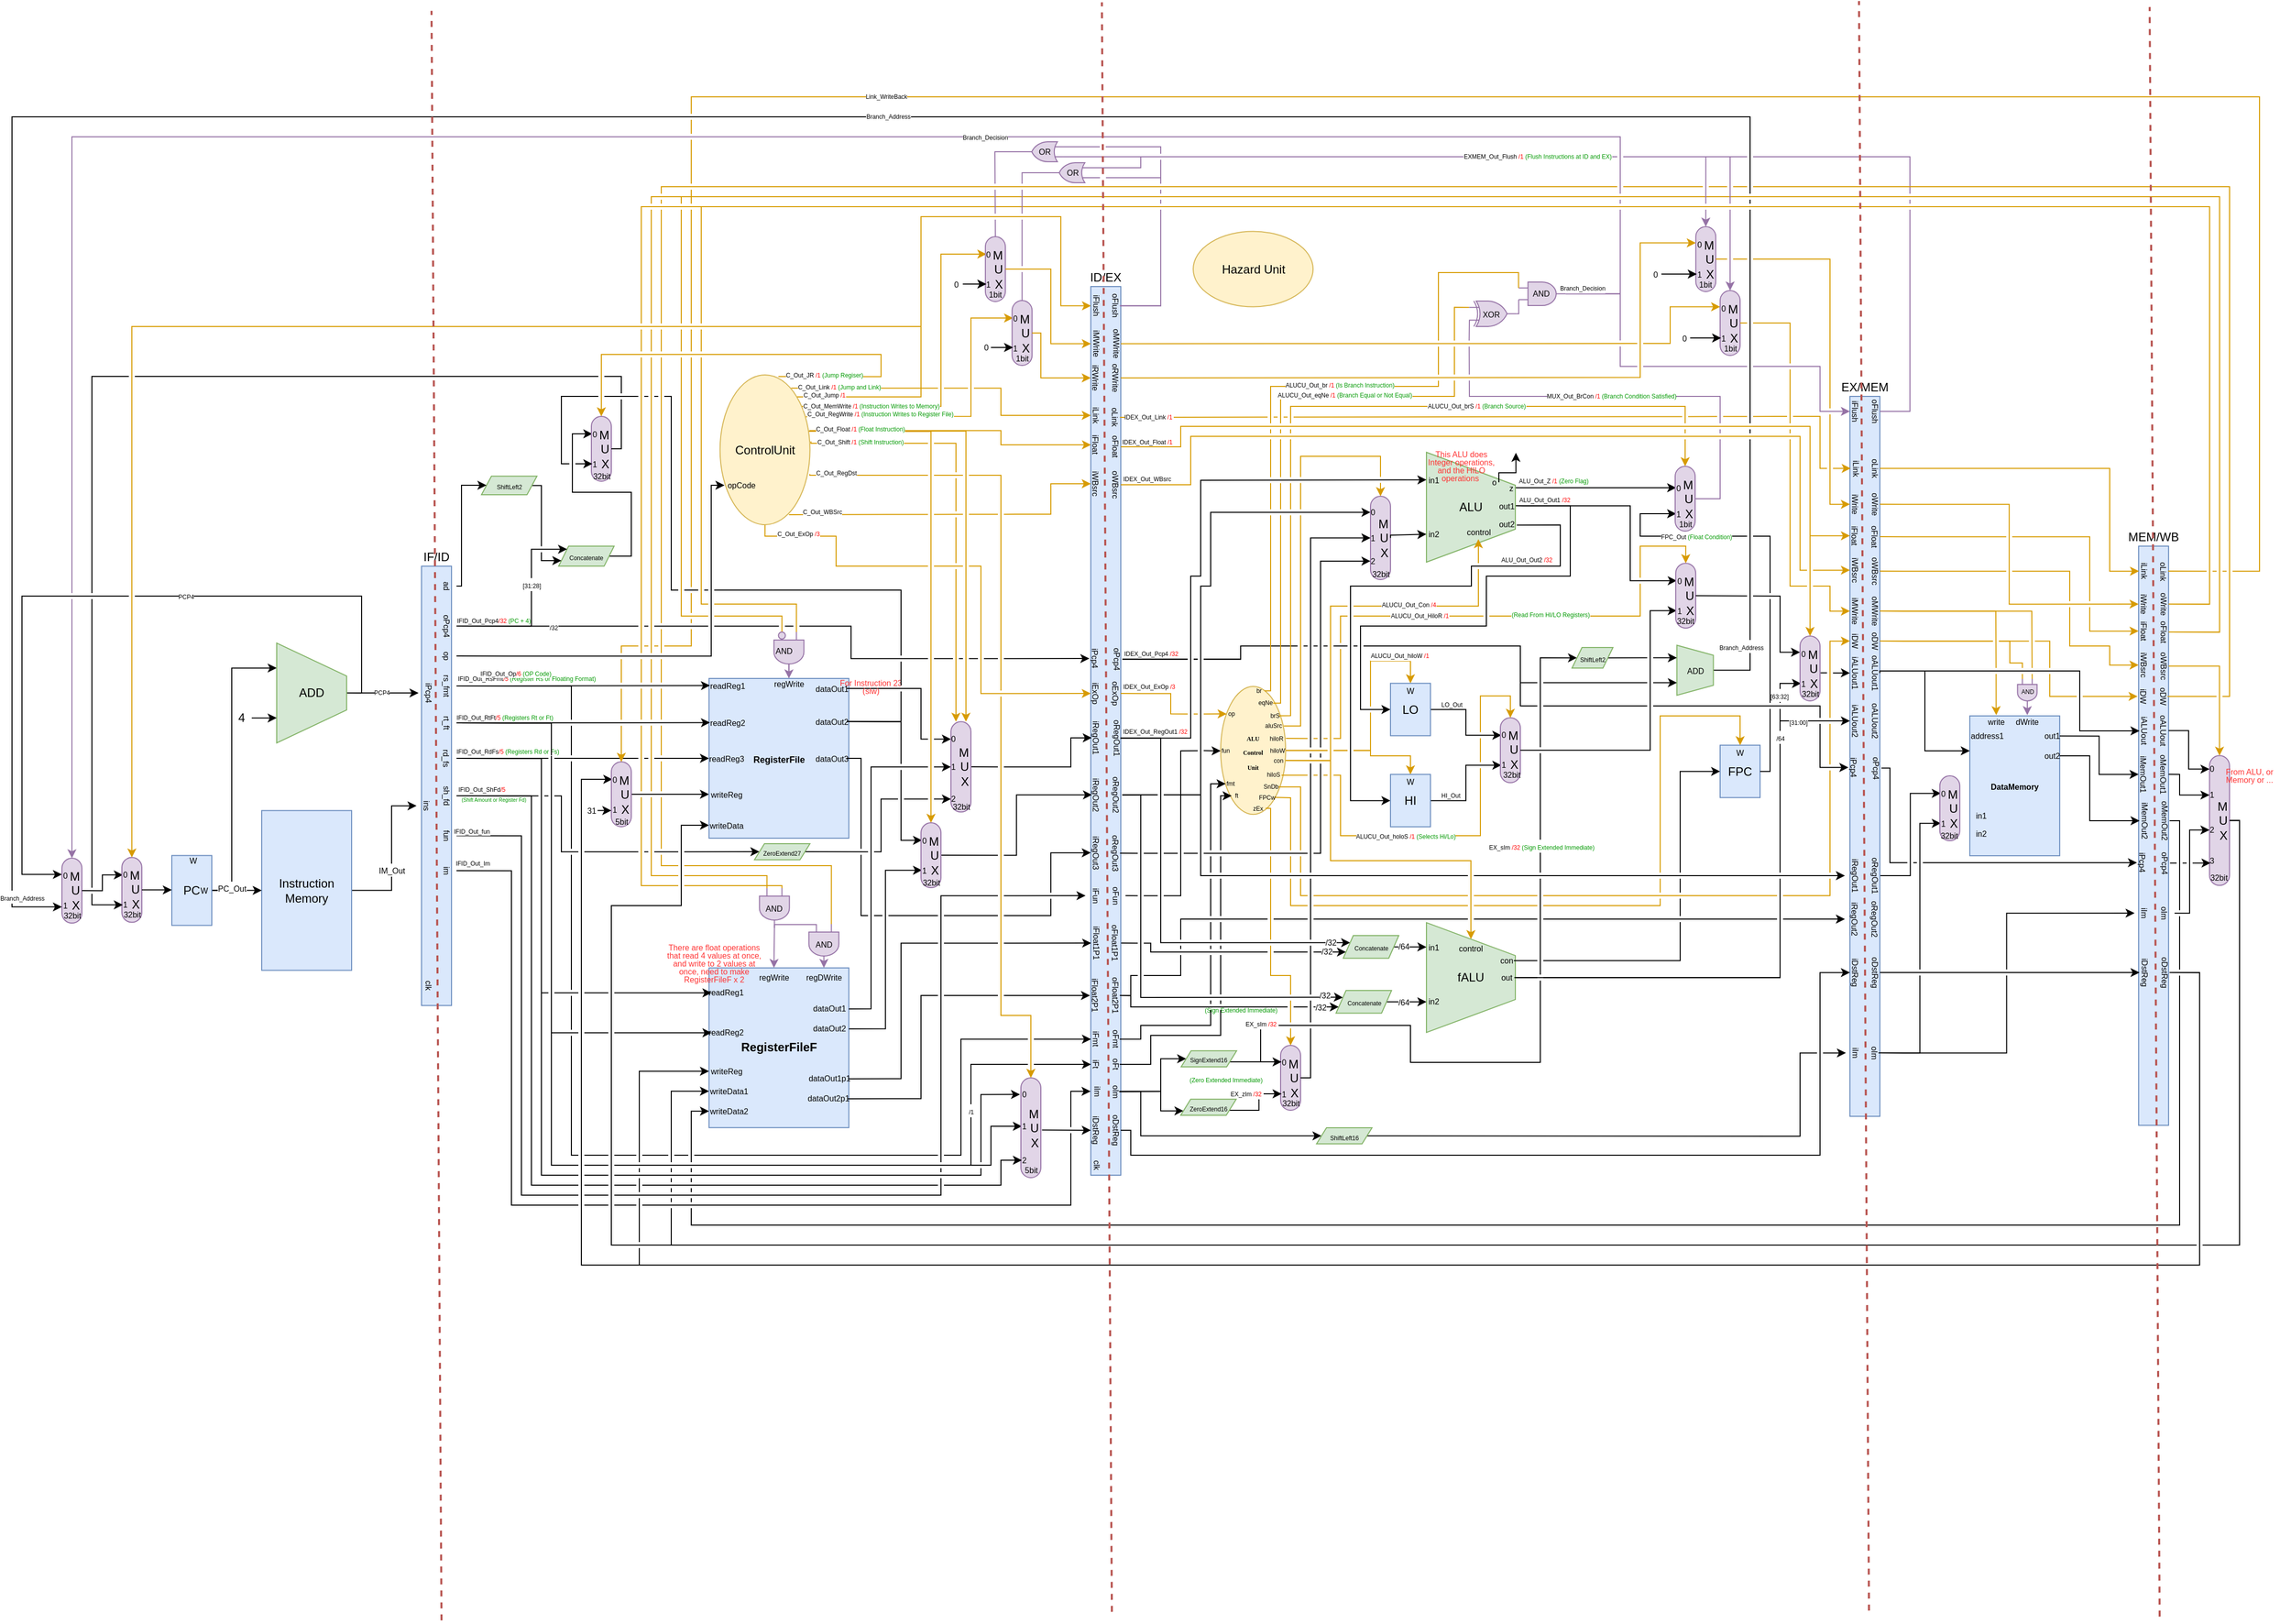 <mxfile version="14.1.2" type="github">
  <diagram id="1Coj7hrqnw014M556c4Y" name="Page-1">
    <mxGraphModel dx="981" dy="548" grid="1" gridSize="10" guides="1" tooltips="1" connect="1" arrows="1" fold="1" page="1" pageScale="1" pageWidth="2336" pageHeight="1654" math="0" shadow="0">
      <root>
        <mxCell id="0" />
        <mxCell id="1" parent="0" />
        <mxCell id="OkA5TiRM6AUJz0yq6XoA-76" style="edgeStyle=orthogonalEdgeStyle;rounded=0;jumpStyle=gap;orthogonalLoop=1;jettySize=auto;html=1;exitX=1;exitY=0;exitDx=0;exitDy=0;entryX=0.5;entryY=1;entryDx=0;entryDy=0;strokeWidth=1;fillColor=#ffe6cc;strokeColor=#d79b00;" edge="1" parent="1" source="-xb7NcOD5L0uCaqKyZje-18" target="OkA5TiRM6AUJz0yq6XoA-74">
          <mxGeometry relative="1" as="geometry">
            <Array as="points">
              <mxPoint x="930" y="400" />
              <mxPoint x="930" y="220" />
              <mxPoint x="1070" y="220" />
              <mxPoint x="1070" y="309" />
            </Array>
          </mxGeometry>
        </mxCell>
        <mxCell id="5RM0T2oSO32OldVnWgfG-69" style="edgeStyle=orthogonalEdgeStyle;rounded=0;orthogonalLoop=1;jettySize=auto;html=1;exitX=0.994;exitY=0.372;exitDx=0;exitDy=0;fillColor=#ffe6cc;strokeColor=#d79b00;entryX=0.5;entryY=1;entryDx=0;entryDy=0;exitPerimeter=0;jumpStyle=gap;" parent="1" source="-xb7NcOD5L0uCaqKyZje-18" target="5RM0T2oSO32OldVnWgfG-70" edge="1">
          <mxGeometry relative="1" as="geometry">
            <Array as="points">
              <mxPoint x="1010" y="434" />
              <mxPoint x="1010" y="449" />
            </Array>
          </mxGeometry>
        </mxCell>
        <mxCell id="r-bnwNqpop4WOyYugfee-33" style="edgeStyle=orthogonalEdgeStyle;rounded=0;orthogonalLoop=1;jettySize=auto;html=1;exitX=0.981;exitY=0.375;exitDx=0;exitDy=0;fillColor=#ffe6cc;strokeColor=#d79b00;shadow=0;sketch=0;strokeWidth=1;exitPerimeter=0;jumpStyle=gap;entryX=0.75;entryY=0;entryDx=0;entryDy=0;" parent="1" source="-xb7NcOD5L0uCaqKyZje-18" target="oF9lLIQW0FTvhI-cDVjQ-342" edge="1">
          <mxGeometry relative="1" as="geometry">
            <mxPoint x="1239.94" y="690.06" as="targetPoint" />
            <Array as="points">
              <mxPoint x="975" y="435" />
            </Array>
          </mxGeometry>
        </mxCell>
        <mxCell id="4T2x1RcWfCmDVVqC3xxk-39" style="edgeStyle=orthogonalEdgeStyle;rounded=0;jumpStyle=gap;orthogonalLoop=1;jettySize=auto;html=1;exitX=1;exitY=0.5;exitDx=0;exitDy=0;endArrow=classic;endFill=1;entryX=0;entryY=0.5;entryDx=0;entryDy=0;" parent="1" source="XclTsEHDIJcnU-lID_Dk-3" target="C_3M4FhydjqeN3iwRcGy-88" edge="1">
          <mxGeometry relative="1" as="geometry">
            <mxPoint x="1622" y="490" as="targetPoint" />
          </mxGeometry>
        </mxCell>
        <mxCell id="4T2x1RcWfCmDVVqC3xxk-58" value="&lt;font style=&quot;font-size: 6px&quot;&gt;ALU_Out_Z &lt;font color=&quot;#ff0000&quot;&gt;/1&lt;/font&gt;&amp;nbsp;&lt;font color=&quot;#009900&quot;&gt;(Zero Flag)&lt;/font&gt;&lt;/font&gt;" style="edgeLabel;html=1;align=center;verticalAlign=middle;resizable=0;points=[];fontSize=8;" parent="4T2x1RcWfCmDVVqC3xxk-39" vertex="1" connectable="0">
          <mxGeometry x="-0.774" relative="1" as="geometry">
            <mxPoint x="19.35" y="-7.48" as="offset" />
          </mxGeometry>
        </mxCell>
        <mxCell id="oF9lLIQW0FTvhI-cDVjQ-12" style="edgeStyle=orthogonalEdgeStyle;rounded=0;orthogonalLoop=1;jettySize=auto;html=1;exitX=0.5;exitY=0;exitDx=0;exitDy=0;entryX=0;entryY=0.5;entryDx=0;entryDy=0;jumpStyle=gap;" parent="1" source="oF9lLIQW0FTvhI-cDVjQ-10" target="us9dEkHbTWS69yQj29po-16" edge="1">
          <mxGeometry relative="1" as="geometry">
            <Array as="points">
              <mxPoint x="2210" y="977" />
              <mxPoint x="2210" y="1270" />
              <mxPoint x="590" y="1270" />
              <mxPoint x="590" y="783" />
            </Array>
            <mxPoint x="809.94" y="820.06" as="targetPoint" />
          </mxGeometry>
        </mxCell>
        <mxCell id="us9dEkHbTWS69yQj29po-3" style="edgeStyle=orthogonalEdgeStyle;rounded=0;orthogonalLoop=1;jettySize=auto;html=1;exitX=1;exitY=0.5;exitDx=0;exitDy=0;entryX=0.5;entryY=1;entryDx=0;entryDy=0;jumpStyle=gap;" parent="1" source="-xb7NcOD5L0uCaqKyZje-2" target="tau92xl9j5htaRel-WVo-19" edge="1">
          <mxGeometry relative="1" as="geometry">
            <Array as="points">
              <mxPoint x="400" y="895" />
              <mxPoint x="400" y="810" />
            </Array>
          </mxGeometry>
        </mxCell>
        <mxCell id="UdQSSBWhUWn_-t4LUhzr-10" value="&lt;font style=&quot;font-size: 8px&quot;&gt;IM_Out&lt;/font&gt;" style="edgeLabel;html=1;align=center;verticalAlign=middle;resizable=0;points=[];" parent="us9dEkHbTWS69yQj29po-3" vertex="1" connectable="0">
          <mxGeometry x="-0.806" y="1" relative="1" as="geometry">
            <mxPoint x="25.24" y="-19.75" as="offset" />
          </mxGeometry>
        </mxCell>
        <mxCell id="-xb7NcOD5L0uCaqKyZje-2" value="Instruction Memory" style="rounded=0;whiteSpace=wrap;html=1;fillColor=#dae8fc;strokeColor=#6c8ebf;fontStyle=0" parent="1" vertex="1">
          <mxGeometry x="270.0" y="814.81" width="90" height="160" as="geometry" />
        </mxCell>
        <mxCell id="-xb7NcOD5L0uCaqKyZje-4" value="&lt;font style=&quot;font-size: 8px&quot;&gt;&lt;b&gt;DataMemory&lt;/b&gt;&lt;/font&gt;" style="rounded=0;whiteSpace=wrap;html=1;fillColor=#dae8fc;strokeColor=#6c8ebf;fontStyle=0" parent="1" vertex="1">
          <mxGeometry x="1979.94" y="720" width="90" height="140.06" as="geometry" />
        </mxCell>
        <mxCell id="-xb7NcOD5L0uCaqKyZje-6" style="edgeStyle=orthogonalEdgeStyle;rounded=0;orthogonalLoop=1;jettySize=auto;html=1;entryX=0.25;entryY=1;entryDx=0;entryDy=0;elbow=vertical;jumpStyle=gap;" parent="1" source="-xb7NcOD5L0uCaqKyZje-10" target="-xb7NcOD5L0uCaqKyZje-22" edge="1">
          <mxGeometry relative="1" as="geometry">
            <Array as="points">
              <mxPoint x="240" y="895" />
              <mxPoint x="240" y="672" />
            </Array>
          </mxGeometry>
        </mxCell>
        <mxCell id="-xb7NcOD5L0uCaqKyZje-8" style="edgeStyle=orthogonalEdgeStyle;rounded=0;orthogonalLoop=1;jettySize=auto;html=1;exitX=1;exitY=0.5;exitDx=0;exitDy=0;entryX=0;entryY=0.5;entryDx=0;entryDy=0;jumpStyle=gap;" parent="1" source="-xb7NcOD5L0uCaqKyZje-10" target="-xb7NcOD5L0uCaqKyZje-2" edge="1">
          <mxGeometry relative="1" as="geometry" />
        </mxCell>
        <mxCell id="UdQSSBWhUWn_-t4LUhzr-9" value="&lt;font style=&quot;font-size: 8px&quot;&gt;PC_Out&lt;/font&gt;" style="edgeLabel;html=1;align=center;verticalAlign=middle;resizable=0;points=[];" parent="-xb7NcOD5L0uCaqKyZje-8" vertex="1" connectable="0">
          <mxGeometry x="-0.36" y="-2" relative="1" as="geometry">
            <mxPoint x="4" y="-4.75" as="offset" />
          </mxGeometry>
        </mxCell>
        <mxCell id="-xb7NcOD5L0uCaqKyZje-10" value="PC" style="rounded=0;whiteSpace=wrap;html=1;fillColor=#dae8fc;strokeColor=#6c8ebf;fontStyle=0" parent="1" vertex="1">
          <mxGeometry x="180.0" y="859.81" width="40" height="70" as="geometry" />
        </mxCell>
        <mxCell id="-xb7NcOD5L0uCaqKyZje-14" value="ID/EX" style="rounded=0;whiteSpace=wrap;html=1;fillColor=#dae8fc;strokeColor=#6c8ebf;labelPosition=center;verticalLabelPosition=top;align=center;verticalAlign=bottom;" parent="1" vertex="1">
          <mxGeometry x="1100" y="290" width="30" height="890" as="geometry" />
        </mxCell>
        <mxCell id="5RM0T2oSO32OldVnWgfG-59" style="edgeStyle=orthogonalEdgeStyle;rounded=0;orthogonalLoop=1;jettySize=auto;html=1;entryX=0;entryY=0.5;entryDx=0;entryDy=0;exitX=0.5;exitY=0;exitDx=0;exitDy=0;jumpStyle=gap;" parent="1" source="oF9lLIQW0FTvhI-cDVjQ-22" target="oF9lLIQW0FTvhI-cDVjQ-40" edge="1">
          <mxGeometry relative="1" as="geometry">
            <mxPoint x="2139.94" y="989.06" as="targetPoint" />
            <mxPoint x="1909.94" y="950.06" as="sourcePoint" />
          </mxGeometry>
        </mxCell>
        <mxCell id="-xb7NcOD5L0uCaqKyZje-15" value="EX/MEM" style="rounded=0;whiteSpace=wrap;html=1;fillColor=#dae8fc;strokeColor=#6c8ebf;labelPosition=center;verticalLabelPosition=top;align=center;verticalAlign=bottom;" parent="1" vertex="1">
          <mxGeometry x="1859.94" y="400" width="30" height="721.06" as="geometry" />
        </mxCell>
        <mxCell id="r-bnwNqpop4WOyYugfee-21" style="edgeStyle=orthogonalEdgeStyle;rounded=0;orthogonalLoop=1;jettySize=auto;html=1;entryX=0;entryY=0.5;entryDx=0;entryDy=0;jumpStyle=gap;exitX=1;exitY=0.5;exitDx=0;exitDy=0;" parent="1" source="5RM0T2oSO32OldVnWgfG-96" target="r-bnwNqpop4WOyYugfee-8" edge="1">
          <mxGeometry relative="1" as="geometry">
            <Array as="points">
              <mxPoint x="2250" y="825" />
              <mxPoint x="2250" y="1250" />
              <mxPoint x="620" y="1250" />
              <mxPoint x="620" y="910" />
              <mxPoint x="690" y="910" />
              <mxPoint x="690" y="830" />
            </Array>
            <mxPoint x="2039.94" y="810.06" as="sourcePoint" />
            <mxPoint x="919.94" y="854.06" as="targetPoint" />
          </mxGeometry>
        </mxCell>
        <mxCell id="-xb7NcOD5L0uCaqKyZje-16" value="MEM/WB" style="rounded=0;whiteSpace=wrap;html=1;fillColor=#dae8fc;strokeColor=#6c8ebf;labelPosition=center;verticalLabelPosition=top;align=center;verticalAlign=bottom;" parent="1" vertex="1">
          <mxGeometry x="2148.94" y="550" width="30" height="580.06" as="geometry" />
        </mxCell>
        <mxCell id="5RM0T2oSO32OldVnWgfG-43" style="edgeStyle=orthogonalEdgeStyle;rounded=0;orthogonalLoop=1;jettySize=auto;html=1;exitX=1;exitY=0.5;exitDx=0;exitDy=0;jumpStyle=gap;entryX=0;entryY=0.5;entryDx=0;entryDy=0;" parent="1" source="XclTsEHDIJcnU-lID_Dk-1" target="42KaRlJc636LJv88AQSP-4" edge="1">
          <mxGeometry relative="1" as="geometry">
            <mxPoint x="1655.57" y="572.52" as="targetPoint" />
            <Array as="points">
              <mxPoint x="1640" y="510" />
              <mxPoint x="1640" y="585" />
            </Array>
          </mxGeometry>
        </mxCell>
        <mxCell id="1An8-dVxAj5wuO4FVtgB-13" style="edgeStyle=orthogonalEdgeStyle;rounded=0;sketch=0;orthogonalLoop=1;jettySize=auto;html=1;entryX=0;entryY=0.5;entryDx=0;entryDy=0;shadow=0;strokeWidth=1;fontColor=#FF3333;exitX=0.662;exitY=-0.016;exitDx=0;exitDy=0;exitPerimeter=0;jumpStyle=gap;" parent="1" source="-xb7NcOD5L0uCaqKyZje-17" target="5RM0T2oSO32OldVnWgfG-24" edge="1">
          <mxGeometry relative="1" as="geometry">
            <Array as="points">
              <mxPoint x="1570" y="529" />
              <mxPoint x="1570" y="570" />
              <mxPoint x="1481" y="570" />
              <mxPoint x="1481" y="590" />
              <mxPoint x="1360" y="590" />
              <mxPoint x="1360" y="805" />
            </Array>
          </mxGeometry>
        </mxCell>
        <mxCell id="C_3M4FhydjqeN3iwRcGy-67" value="&lt;span style=&quot;font-size: 6px&quot;&gt;ALU_Out_Out2 &lt;font color=&quot;#ff0000&quot;&gt;/32&lt;/font&gt;&lt;/span&gt;" style="edgeLabel;html=1;align=center;verticalAlign=middle;resizable=0;points=[];fontSize=8;" parent="1An8-dVxAj5wuO4FVtgB-13" vertex="1" connectable="0">
          <mxGeometry x="-0.938" y="1" relative="1" as="geometry">
            <mxPoint x="-8.6" y="34.66" as="offset" />
          </mxGeometry>
        </mxCell>
        <mxCell id="1An8-dVxAj5wuO4FVtgB-14" style="edgeStyle=orthogonalEdgeStyle;rounded=0;sketch=0;orthogonalLoop=1;jettySize=auto;html=1;exitX=1;exitY=0.5;exitDx=0;exitDy=0;entryX=0;entryY=0.5;entryDx=0;entryDy=0;shadow=0;strokeWidth=1;fontColor=#FF3333;jumpStyle=gap;" parent="1" source="XclTsEHDIJcnU-lID_Dk-1" target="5RM0T2oSO32OldVnWgfG-23" edge="1">
          <mxGeometry relative="1" as="geometry">
            <Array as="points">
              <mxPoint x="1580" y="510" />
              <mxPoint x="1580" y="580" />
              <mxPoint x="1496" y="580" />
              <mxPoint x="1496" y="630" />
              <mxPoint x="1370" y="630" />
              <mxPoint x="1370" y="714" />
            </Array>
          </mxGeometry>
        </mxCell>
        <object label="ALU" id="-xb7NcOD5L0uCaqKyZje-17">
          <mxCell style="shape=trapezoid;perimeter=trapezoidPerimeter;whiteSpace=wrap;html=1;fixedSize=1;fillColor=#d5e8d4;rotation=90;strokeColor=#82b366;size=33;sketch=0;rounded=0;shadow=0;horizontal=0;" parent="1" vertex="1">
            <mxGeometry x="1425.51" y="466.53" width="110" height="89" as="geometry" />
          </mxCell>
        </object>
        <mxCell id="tau92xl9j5htaRel-WVo-12" style="edgeStyle=orthogonalEdgeStyle;rounded=0;orthogonalLoop=1;jettySize=auto;html=1;exitX=0.989;exitY=0.377;exitDx=0;exitDy=0;entryX=0.5;entryY=0;entryDx=0;entryDy=0;fillColor=#ffe6cc;strokeColor=#d79b00;exitPerimeter=0;jumpStyle=gap;" parent="1" source="-xb7NcOD5L0uCaqKyZje-18" target="5RM0T2oSO32OldVnWgfG-9" edge="1">
          <mxGeometry relative="1" as="geometry">
            <Array as="points">
              <mxPoint x="940" y="435" />
            </Array>
          </mxGeometry>
        </mxCell>
        <mxCell id="tau92xl9j5htaRel-WVo-16" value="C_Out_Float &lt;font color=&quot;#ff0000&quot;&gt;/1&lt;/font&gt;&amp;nbsp;&lt;font color=&quot;#009900&quot;&gt;(Float Instruction)&lt;/font&gt;" style="edgeLabel;html=1;align=center;verticalAlign=middle;resizable=0;points=[];fontSize=6;" parent="tau92xl9j5htaRel-WVo-12" vertex="1" connectable="0">
          <mxGeometry x="-0.905" y="-5" relative="1" as="geometry">
            <mxPoint x="26.73" y="-7.35" as="offset" />
          </mxGeometry>
        </mxCell>
        <mxCell id="5RM0T2oSO32OldVnWgfG-65" style="edgeStyle=orthogonalEdgeStyle;rounded=0;orthogonalLoop=1;jettySize=auto;html=1;fillColor=#ffe6cc;strokeColor=#d79b00;entryX=0;entryY=0.5;entryDx=0;entryDy=0;jumpStyle=gap;exitX=0.954;exitY=0.279;exitDx=0;exitDy=0;exitPerimeter=0;" parent="1" source="-xb7NcOD5L0uCaqKyZje-18" target="C_3M4FhydjqeN3iwRcGy-112" edge="1">
          <mxGeometry relative="1" as="geometry">
            <mxPoint x="1249.94" y="560.06" as="targetPoint" />
            <Array as="points">
              <mxPoint x="840" y="420" />
              <mxPoint x="980" y="420" />
              <mxPoint x="980" y="321" />
            </Array>
            <mxPoint x="830" y="420" as="sourcePoint" />
          </mxGeometry>
        </mxCell>
        <mxCell id="HFXThNrhsvQjSWR5PHZp-51" value="&lt;font style=&quot;font-size: 6px&quot;&gt;C_Out_RegWrite &lt;font color=&quot;#ff0000&quot;&gt;/1&lt;/font&gt;&amp;nbsp;&lt;font color=&quot;#009900&quot;&gt;(Instruction Writes to Register File)&lt;/font&gt;&lt;/font&gt;" style="edgeLabel;html=1;align=center;verticalAlign=middle;resizable=0;points=[];fontSize=6;" parent="5RM0T2oSO32OldVnWgfG-65" vertex="1" connectable="0">
          <mxGeometry x="-0.659" relative="1" as="geometry">
            <mxPoint x="21.83" y="-2.5" as="offset" />
          </mxGeometry>
        </mxCell>
        <mxCell id="5RM0T2oSO32OldVnWgfG-88" style="edgeStyle=orthogonalEdgeStyle;rounded=0;orthogonalLoop=1;jettySize=auto;html=1;exitX=0.5;exitY=1;exitDx=0;exitDy=0;fillColor=#ffe6cc;strokeColor=#d79b00;entryX=0.5;entryY=1;entryDx=0;entryDy=0;jumpStyle=gap;" parent="1" source="-xb7NcOD5L0uCaqKyZje-18" target="5RM0T2oSO32OldVnWgfG-89" edge="1">
          <mxGeometry relative="1" as="geometry">
            <mxPoint x="1259.94" y="1120.06" as="targetPoint" />
            <Array as="points">
              <mxPoint x="774" y="540" />
              <mxPoint x="845" y="540" />
              <mxPoint x="845" y="570" />
              <mxPoint x="990" y="570" />
              <mxPoint x="990" y="698" />
            </Array>
          </mxGeometry>
        </mxCell>
        <mxCell id="5RM0T2oSO32OldVnWgfG-120" style="edgeStyle=orthogonalEdgeStyle;rounded=0;orthogonalLoop=1;jettySize=auto;html=1;exitX=0.998;exitY=0.662;exitDx=0;exitDy=0;entryX=0.5;entryY=0;entryDx=0;entryDy=0;endArrow=classic;endFill=1;strokeWidth=1;exitPerimeter=0;fillColor=#ffe6cc;strokeColor=#d79b00;jumpStyle=gap;" parent="1" source="-xb7NcOD5L0uCaqKyZje-18" target="UdQSSBWhUWn_-t4LUhzr-24" edge="1">
          <mxGeometry relative="1" as="geometry">
            <Array as="points">
              <mxPoint x="819" y="479" />
              <mxPoint x="1010" y="479" />
              <mxPoint x="1010" y="1020" />
              <mxPoint x="1040" y="1020" />
            </Array>
          </mxGeometry>
        </mxCell>
        <mxCell id="C_3M4FhydjqeN3iwRcGy-14" value="C_Out_RegDst" style="edgeLabel;html=1;align=center;verticalAlign=middle;resizable=0;points=[];fontSize=6;" parent="5RM0T2oSO32OldVnWgfG-120" vertex="1" connectable="0">
          <mxGeometry x="-0.793" y="1" relative="1" as="geometry">
            <mxPoint x="-58.28" y="-1.53" as="offset" />
          </mxGeometry>
        </mxCell>
        <mxCell id="5RM0T2oSO32OldVnWgfG-184" style="edgeStyle=orthogonalEdgeStyle;rounded=0;orthogonalLoop=1;jettySize=auto;html=1;exitX=0.767;exitY=0.933;exitDx=0;exitDy=0;entryX=0.5;entryY=1;entryDx=0;entryDy=0;endArrow=classic;endFill=1;strokeWidth=1;exitPerimeter=0;fillColor=#ffe6cc;strokeColor=#d79b00;jumpStyle=gap;" parent="1" source="-xb7NcOD5L0uCaqKyZje-18" target="5RM0T2oSO32OldVnWgfG-182" edge="1">
          <mxGeometry relative="1" as="geometry">
            <Array as="points">
              <mxPoint x="869" y="519" />
              <mxPoint x="1060" y="518" />
              <mxPoint x="1060" y="488" />
            </Array>
          </mxGeometry>
        </mxCell>
        <mxCell id="1An8-dVxAj5wuO4FVtgB-3" style="edgeStyle=orthogonalEdgeStyle;rounded=0;sketch=0;orthogonalLoop=1;jettySize=auto;html=1;exitX=0.902;exitY=0.21;exitDx=0;exitDy=0;shadow=0;strokeColor=#d79b00;strokeWidth=1;fontColor=#FF3333;fillColor=#ffe6cc;exitPerimeter=0;entryX=0;entryY=0.5;entryDx=0;entryDy=0;jumpStyle=gap;" parent="1" source="-xb7NcOD5L0uCaqKyZje-18" target="C_3M4FhydjqeN3iwRcGy-107" edge="1">
          <mxGeometry relative="1" as="geometry">
            <mxPoint x="1249.94" y="580.06" as="targetPoint" />
            <Array as="points">
              <mxPoint x="950" y="410" />
              <mxPoint x="950" y="258" />
            </Array>
          </mxGeometry>
        </mxCell>
        <mxCell id="OkA5TiRM6AUJz0yq6XoA-26" style="edgeStyle=orthogonalEdgeStyle;rounded=0;orthogonalLoop=1;jettySize=auto;html=1;exitX=1;exitY=0;exitDx=0;exitDy=0;entryX=0.5;entryY=0;entryDx=0;entryDy=0;fillColor=#ffe6cc;strokeColor=#d79b00;jumpStyle=gap;" edge="1" parent="1" source="-xb7NcOD5L0uCaqKyZje-18" target="OkA5TiRM6AUJz0yq6XoA-19">
          <mxGeometry relative="1" as="geometry">
            <Array as="points">
              <mxPoint x="930" y="400" />
              <mxPoint x="930" y="330" />
              <mxPoint x="140" y="330" />
            </Array>
          </mxGeometry>
        </mxCell>
        <mxCell id="OkA5TiRM6AUJz0yq6XoA-27" value="&lt;span style=&quot;font-size: 6px&quot;&gt;C_Out_Jump&lt;/span&gt;&lt;font color=&quot;#ff0000&quot; style=&quot;font-size: 6px&quot;&gt;&amp;nbsp;/1&lt;/font&gt;" style="edgeLabel;html=1;align=center;verticalAlign=middle;resizable=0;points=[];" vertex="1" connectable="0" parent="OkA5TiRM6AUJz0yq6XoA-26">
          <mxGeometry x="-0.939" y="-1" relative="1" as="geometry">
            <mxPoint x="-19.06" y="-4.48" as="offset" />
          </mxGeometry>
        </mxCell>
        <mxCell id="OkA5TiRM6AUJz0yq6XoA-28" style="edgeStyle=orthogonalEdgeStyle;rounded=0;orthogonalLoop=1;jettySize=auto;html=1;exitX=0.649;exitY=0.011;exitDx=0;exitDy=0;entryX=0.5;entryY=0;entryDx=0;entryDy=0;fillColor=#ffe6cc;strokeColor=#d79b00;exitPerimeter=0;jumpStyle=gap;" edge="1" parent="1" source="-xb7NcOD5L0uCaqKyZje-18" target="OkA5TiRM6AUJz0yq6XoA-30">
          <mxGeometry relative="1" as="geometry">
            <mxPoint x="620" y="340" as="targetPoint" />
            <Array as="points">
              <mxPoint x="890" y="380" />
              <mxPoint x="890" y="358" />
              <mxPoint x="610" y="358" />
            </Array>
          </mxGeometry>
        </mxCell>
        <mxCell id="OkA5TiRM6AUJz0yq6XoA-73" value="&lt;span style=&quot;font-size: 6px&quot;&gt;C_Out_JR&lt;/span&gt;&lt;font color=&quot;#ff0000&quot; style=&quot;font-size: 6px&quot;&gt;&amp;nbsp;/1&amp;nbsp;&lt;/font&gt;&lt;font color=&quot;#009900&quot; style=&quot;font-size: 6px&quot;&gt;(Jump Regiser)&lt;/font&gt;" style="edgeLabel;html=1;align=center;verticalAlign=middle;resizable=0;points=[];" vertex="1" connectable="0" parent="OkA5TiRM6AUJz0yq6XoA-28">
          <mxGeometry x="-0.836" relative="1" as="geometry">
            <mxPoint x="7.2" y="-3.67" as="offset" />
          </mxGeometry>
        </mxCell>
        <mxCell id="OkA5TiRM6AUJz0yq6XoA-44" style="edgeStyle=orthogonalEdgeStyle;rounded=0;jumpStyle=gap;orthogonalLoop=1;jettySize=auto;html=1;exitX=0.792;exitY=0.088;exitDx=0;exitDy=0;entryX=0.5;entryY=1;entryDx=0;entryDy=0;exitPerimeter=0;fillColor=#ffe6cc;strokeColor=#d79b00;" edge="1" parent="1" source="-xb7NcOD5L0uCaqKyZje-18" target="OkA5TiRM6AUJz0yq6XoA-42">
          <mxGeometry relative="1" as="geometry">
            <Array as="points">
              <mxPoint x="1010" y="392" />
              <mxPoint x="1010" y="419" />
            </Array>
          </mxGeometry>
        </mxCell>
        <mxCell id="OkA5TiRM6AUJz0yq6XoA-45" value="&lt;span style=&quot;font-size: 6px&quot;&gt;C_Out_Link&lt;/span&gt;&lt;font color=&quot;#ff0000&quot; style=&quot;font-size: 6px&quot;&gt;&amp;nbsp;/1 &lt;/font&gt;&lt;font style=&quot;font-size: 6px&quot; color=&quot;#009900&quot;&gt;(Jump and Link)&lt;/font&gt;" style="edgeLabel;html=1;align=center;verticalAlign=middle;resizable=0;points=[];" vertex="1" connectable="0" parent="OkA5TiRM6AUJz0yq6XoA-44">
          <mxGeometry x="-0.633" y="1" relative="1" as="geometry">
            <mxPoint x="-12.78" y="-2.2" as="offset" />
          </mxGeometry>
        </mxCell>
        <mxCell id="-xb7NcOD5L0uCaqKyZje-18" value="ControlUnit" style="ellipse;whiteSpace=wrap;html=1;rounded=0;shadow=0;sketch=0;fillColor=#fff2cc;strokeColor=#d6b656;" parent="1" vertex="1">
          <mxGeometry x="728.84" y="378.5" width="90" height="150" as="geometry" />
        </mxCell>
        <mxCell id="r-bnwNqpop4WOyYugfee-3" style="edgeStyle=orthogonalEdgeStyle;rounded=0;orthogonalLoop=1;jettySize=auto;html=1;exitX=1;exitY=0.5;exitDx=0;exitDy=0;fillColor=#ffe6cc;strokeColor=#d79b00;jumpStyle=gap;" parent="1" source="oF9lLIQW0FTvhI-cDVjQ-46" target="XclTsEHDIJcnU-lID_Dk-5" edge="1">
          <mxGeometry relative="1" as="geometry">
            <Array as="points">
              <mxPoint x="1340" y="765" />
              <mxPoint x="1340" y="610" />
              <mxPoint x="1488" y="610" />
            </Array>
          </mxGeometry>
        </mxCell>
        <mxCell id="C_3M4FhydjqeN3iwRcGy-70" value="&lt;font style=&quot;font-size: 6px&quot;&gt;ALUCU_Out_Con &lt;font color=&quot;#ff0000&quot;&gt;/4&lt;/font&gt;&lt;/font&gt;" style="edgeLabel;html=1;align=center;verticalAlign=middle;resizable=0;points=[];fontSize=8;" parent="r-bnwNqpop4WOyYugfee-3" vertex="1" connectable="0">
          <mxGeometry x="0.275" relative="1" as="geometry">
            <mxPoint x="14.05" y="-1.94" as="offset" />
          </mxGeometry>
        </mxCell>
        <mxCell id="5RM0T2oSO32OldVnWgfG-35" style="edgeStyle=orthogonalEdgeStyle;rounded=0;orthogonalLoop=1;jettySize=auto;html=1;exitX=1;exitY=0.5;exitDx=0;exitDy=0;fillColor=#ffe6cc;strokeColor=#d79b00;entryX=0;entryY=0.5;entryDx=0;entryDy=0;jumpStyle=gap;" parent="1" source="oF9lLIQW0FTvhI-cDVjQ-46" target="5RM0T2oSO32OldVnWgfG-34" edge="1">
          <mxGeometry relative="1" as="geometry">
            <Array as="points">
              <mxPoint x="1340" y="765" />
              <mxPoint x="1340" y="865" />
              <mxPoint x="1481" y="865" />
            </Array>
          </mxGeometry>
        </mxCell>
        <mxCell id="HFXThNrhsvQjSWR5PHZp-52" style="edgeStyle=orthogonalEdgeStyle;rounded=0;jumpStyle=gap;orthogonalLoop=1;jettySize=auto;html=1;exitX=1;exitY=0.5;exitDx=0;exitDy=0;entryX=0.5;entryY=0;entryDx=0;entryDy=0;endArrow=classic;endFill=1;fillColor=#ffe6cc;strokeColor=#d79b00;" parent="1" source="HFXThNrhsvQjSWR5PHZp-55" target="5RM0T2oSO32OldVnWgfG-44" edge="1">
          <mxGeometry relative="1" as="geometry">
            <Array as="points">
              <mxPoint x="1380" y="755" />
              <mxPoint x="1380" y="665" />
              <mxPoint x="1420" y="665" />
            </Array>
          </mxGeometry>
        </mxCell>
        <mxCell id="vuF3ASBsVuK9SlQ_7B_N-21" value="&lt;span style=&quot;font-size: 6px&quot;&gt;ALUCU_Out_hiloW&amp;nbsp;&lt;/span&gt;&lt;font color=&quot;#ff0000&quot; style=&quot;font-size: 6px&quot;&gt;/1&lt;/font&gt;" style="edgeLabel;html=1;align=center;verticalAlign=middle;resizable=0;points=[];" parent="HFXThNrhsvQjSWR5PHZp-52" vertex="1" connectable="0">
          <mxGeometry x="-0.205" y="1" relative="1" as="geometry">
            <mxPoint x="29.29" y="-88.64" as="offset" />
          </mxGeometry>
        </mxCell>
        <mxCell id="HFXThNrhsvQjSWR5PHZp-54" style="edgeStyle=orthogonalEdgeStyle;rounded=0;jumpStyle=gap;orthogonalLoop=1;jettySize=auto;html=1;exitX=1;exitY=0.5;exitDx=0;exitDy=0;entryX=0.5;entryY=0;entryDx=0;entryDy=0;endArrow=classic;endFill=1;fillColor=#ffe6cc;strokeColor=#d79b00;" parent="1" source="HFXThNrhsvQjSWR5PHZp-55" target="5RM0T2oSO32OldVnWgfG-45" edge="1">
          <mxGeometry relative="1" as="geometry">
            <Array as="points">
              <mxPoint x="1380" y="755" />
              <mxPoint x="1380" y="760" />
              <mxPoint x="1420" y="760" />
            </Array>
          </mxGeometry>
        </mxCell>
        <mxCell id="-xb7NcOD5L0uCaqKyZje-19" value="&lt;font style=&quot;font-size: 6px&quot; face=&quot;Verdana&quot;&gt;&lt;b style=&quot;line-height: 100%&quot;&gt;ALU &lt;br&gt;Control &lt;br&gt;Unit&lt;/b&gt;&lt;/font&gt;" style="ellipse;whiteSpace=wrap;html=1;rounded=0;shadow=0;sketch=0;fillColor=#fff2cc;strokeColor=#d6b656;" parent="1" vertex="1">
          <mxGeometry x="1230.02" y="690.56" width="65" height="128.08" as="geometry" />
        </mxCell>
        <mxCell id="-xb7NcOD5L0uCaqKyZje-20" style="edgeStyle=orthogonalEdgeStyle;rounded=0;orthogonalLoop=1;jettySize=auto;html=1;exitX=0.5;exitY=0;exitDx=0;exitDy=0;entryX=0.5;entryY=1;entryDx=0;entryDy=0;jumpStyle=gap;" parent="1" source="-xb7NcOD5L0uCaqKyZje-22" target="tau92xl9j5htaRel-WVo-20" edge="1">
          <mxGeometry relative="1" as="geometry" />
        </mxCell>
        <mxCell id="vuF3ASBsVuK9SlQ_7B_N-18" value="&lt;span style=&quot;font-size: 6px&quot;&gt;PCP4&lt;/span&gt;" style="edgeLabel;html=1;align=center;verticalAlign=middle;resizable=0;points=[];" parent="-xb7NcOD5L0uCaqKyZje-20" vertex="1" connectable="0">
          <mxGeometry x="-0.258" y="-1" relative="1" as="geometry">
            <mxPoint x="8.14" y="-3.21" as="offset" />
          </mxGeometry>
        </mxCell>
        <mxCell id="us9dEkHbTWS69yQj29po-24" style="edgeStyle=orthogonalEdgeStyle;rounded=0;jumpStyle=gap;orthogonalLoop=1;jettySize=auto;html=1;exitX=0.5;exitY=0;exitDx=0;exitDy=0;entryX=0;entryY=0.25;entryDx=0;entryDy=0;startArrow=none;startFill=0;fontSize=8;" parent="1" source="-xb7NcOD5L0uCaqKyZje-22" target="us9dEkHbTWS69yQj29po-21" edge="1">
          <mxGeometry relative="1" as="geometry">
            <Array as="points">
              <mxPoint x="370" y="697" />
              <mxPoint x="370" y="600" />
              <mxPoint x="30" y="600" />
              <mxPoint x="30" y="879" />
            </Array>
          </mxGeometry>
        </mxCell>
        <mxCell id="vuF3ASBsVuK9SlQ_7B_N-17" value="&lt;span style=&quot;font-size: 6px&quot;&gt;PCP4&lt;/span&gt;" style="edgeLabel;html=1;align=center;verticalAlign=middle;resizable=0;points=[];" parent="us9dEkHbTWS69yQj29po-24" vertex="1" connectable="0">
          <mxGeometry x="-0.252" y="-1" relative="1" as="geometry">
            <mxPoint as="offset" />
          </mxGeometry>
        </mxCell>
        <object label="ADD" id="-xb7NcOD5L0uCaqKyZje-22">
          <mxCell style="shape=trapezoid;perimeter=trapezoidPerimeter;whiteSpace=wrap;html=1;fixedSize=1;fillColor=#d5e8d4;rotation=90;strokeColor=#82b366;size=33;sketch=0;rounded=0;shadow=0;horizontal=0;" parent="1" vertex="1">
            <mxGeometry x="270.0" y="662.06" width="100" height="70" as="geometry" />
          </mxCell>
        </object>
        <mxCell id="-xb7NcOD5L0uCaqKyZje-23" style="edgeStyle=orthogonalEdgeStyle;rounded=0;orthogonalLoop=1;jettySize=auto;html=1;entryX=0.75;entryY=1;entryDx=0;entryDy=0;jumpStyle=gap;" parent="1" source="-xb7NcOD5L0uCaqKyZje-24" target="-xb7NcOD5L0uCaqKyZje-22" edge="1">
          <mxGeometry relative="1" as="geometry" />
        </mxCell>
        <mxCell id="-xb7NcOD5L0uCaqKyZje-24" value="4" style="text;html=1;strokeColor=none;fillColor=none;align=center;verticalAlign=middle;whiteSpace=wrap;rounded=0;shadow=0;sketch=0;" parent="1" vertex="1">
          <mxGeometry x="240.0" y="712.06" width="20" height="20" as="geometry" />
        </mxCell>
        <mxCell id="us9dEkHbTWS69yQj29po-15" style="edgeStyle=orthogonalEdgeStyle;rounded=0;orthogonalLoop=1;jettySize=auto;html=1;exitX=1;exitY=0.5;exitDx=0;exitDy=0;entryX=0;entryY=0.5;entryDx=0;entryDy=0;jumpStyle=gap;" parent="1" source="us9dEkHbTWS69yQj29po-8" target="TF0Btvxv8Lc0LlPEWRUl-7" edge="1">
          <mxGeometry relative="1" as="geometry">
            <mxPoint x="688.39" y="813.5" as="targetPoint" />
            <Array as="points">
              <mxPoint x="670.78" y="798.5" />
            </Array>
          </mxGeometry>
        </mxCell>
        <mxCell id="us9dEkHbTWS69yQj29po-19" value="" style="group" parent="1" vertex="1" connectable="0">
          <mxGeometry x="620.0" y="766" width="20" height="65" as="geometry" />
        </mxCell>
        <mxCell id="us9dEkHbTWS69yQj29po-8" value="M&lt;br&gt;U&lt;br&gt;X" style="rounded=1;whiteSpace=wrap;html=1;arcSize=50;imageAspect=1;rotation=0;perimeterSpacing=0;fillColor=#e1d5e7;strokeColor=#9673a6;align=right;" parent="us9dEkHbTWS69yQj29po-19" vertex="1">
          <mxGeometry width="20" height="65" as="geometry" />
        </mxCell>
        <mxCell id="us9dEkHbTWS69yQj29po-16" value="&lt;p style=&quot;line-height: 100%; font-size: 8px;&quot;&gt;&lt;font style=&quot;font-size: 8px;&quot;&gt;0&lt;/font&gt;&lt;/p&gt;" style="text;html=1;strokeColor=none;fillColor=none;align=center;verticalAlign=middle;whiteSpace=wrap;rounded=0;fontSize=8;" parent="us9dEkHbTWS69yQj29po-19" vertex="1">
          <mxGeometry x="1" y="12.5" width="5" height="10" as="geometry" />
        </mxCell>
        <mxCell id="us9dEkHbTWS69yQj29po-18" value="&lt;p style=&quot;line-height: 100%; font-size: 8px;&quot;&gt;&lt;font style=&quot;font-size: 8px;&quot;&gt;1&lt;/font&gt;&lt;/p&gt;" style="text;html=1;strokeColor=none;fillColor=none;align=center;verticalAlign=middle;whiteSpace=wrap;rounded=0;fontSize=8;" parent="us9dEkHbTWS69yQj29po-19" vertex="1">
          <mxGeometry x="1" y="42.5" width="5" height="10" as="geometry" />
        </mxCell>
        <mxCell id="_X6OF_NHdH2Z-4keFVc7-16" value="&lt;p style=&quot;line-height: 100% ; font-size: 8px&quot;&gt;&lt;font style=&quot;font-size: 8px&quot;&gt;5bit&lt;/font&gt;&lt;/p&gt;" style="text;html=1;strokeColor=none;fillColor=none;align=center;verticalAlign=middle;whiteSpace=wrap;rounded=0;fontSize=8;" parent="us9dEkHbTWS69yQj29po-19" vertex="1">
          <mxGeometry x="7.5" y="55" width="5" height="10" as="geometry" />
        </mxCell>
        <mxCell id="us9dEkHbTWS69yQj29po-20" value="" style="group" parent="1" vertex="1" connectable="0">
          <mxGeometry x="70.0" y="862.56" width="20" height="65" as="geometry" />
        </mxCell>
        <mxCell id="us9dEkHbTWS69yQj29po-21" value="M&lt;br&gt;U&lt;br&gt;X" style="rounded=1;whiteSpace=wrap;html=1;arcSize=50;imageAspect=1;rotation=0;perimeterSpacing=0;fillColor=#e1d5e7;strokeColor=#9673a6;align=right;" parent="us9dEkHbTWS69yQj29po-20" vertex="1">
          <mxGeometry width="20" height="65" as="geometry" />
        </mxCell>
        <mxCell id="us9dEkHbTWS69yQj29po-22" value="&lt;p style=&quot;line-height: 100%; font-size: 8px;&quot;&gt;&lt;font style=&quot;font-size: 8px;&quot;&gt;0&lt;/font&gt;&lt;/p&gt;" style="text;html=1;strokeColor=none;fillColor=none;align=center;verticalAlign=middle;whiteSpace=wrap;rounded=0;fontSize=8;" parent="us9dEkHbTWS69yQj29po-20" vertex="1">
          <mxGeometry x="1" y="12.5" width="5" height="10" as="geometry" />
        </mxCell>
        <mxCell id="us9dEkHbTWS69yQj29po-23" value="&lt;p style=&quot;line-height: 100%; font-size: 8px;&quot;&gt;&lt;font style=&quot;font-size: 8px;&quot;&gt;1&lt;/font&gt;&lt;/p&gt;" style="text;html=1;strokeColor=none;fillColor=none;align=center;verticalAlign=middle;whiteSpace=wrap;rounded=0;fontSize=8;" parent="us9dEkHbTWS69yQj29po-20" vertex="1">
          <mxGeometry x="1" y="42.5" width="5" height="10" as="geometry" />
        </mxCell>
        <mxCell id="_X6OF_NHdH2Z-4keFVc7-17" value="&lt;p style=&quot;line-height: 100% ; font-size: 8px&quot;&gt;&lt;font style=&quot;font-size: 8px&quot;&gt;32bit&lt;/font&gt;&lt;/p&gt;" style="text;html=1;strokeColor=none;fillColor=none;align=center;verticalAlign=middle;whiteSpace=wrap;rounded=0;fontSize=8;" parent="us9dEkHbTWS69yQj29po-20" vertex="1">
          <mxGeometry x="7.5" y="52.5" width="5" height="10" as="geometry" />
        </mxCell>
        <mxCell id="us9dEkHbTWS69yQj29po-26" style="edgeStyle=orthogonalEdgeStyle;rounded=0;jumpStyle=gap;orthogonalLoop=1;jettySize=auto;html=1;exitX=1;exitY=0.5;exitDx=0;exitDy=0;entryX=0;entryY=0.5;entryDx=0;entryDy=0;startArrow=none;startFill=0;fontSize=8;" parent="1" source="us9dEkHbTWS69yQj29po-21" target="OkA5TiRM6AUJz0yq6XoA-20" edge="1">
          <mxGeometry relative="1" as="geometry" />
        </mxCell>
        <mxCell id="r-bnwNqpop4WOyYugfee-34" value="" style="group;glass=0;rounded=0;" parent="1" vertex="1" connectable="0">
          <mxGeometry x="712.78" y="682.5" width="145" height="160" as="geometry" />
        </mxCell>
        <mxCell id="-xb7NcOD5L0uCaqKyZje-3" value="&lt;b&gt;&lt;font style=&quot;font-size: 9px&quot;&gt;RegisterFile&lt;/font&gt;&lt;/b&gt;" style="rounded=0;whiteSpace=wrap;html=1;fillColor=#dae8fc;strokeColor=#6c8ebf;fontStyle=0" parent="r-bnwNqpop4WOyYugfee-34" vertex="1">
          <mxGeometry x="5" width="140" height="160" as="geometry" />
        </mxCell>
        <mxCell id="TF0Btvxv8Lc0LlPEWRUl-5" value="readReg1" style="text;html=1;strokeColor=none;fillColor=none;align=center;verticalAlign=middle;whiteSpace=wrap;rounded=0;fontSize=8;" parent="r-bnwNqpop4WOyYugfee-34" vertex="1">
          <mxGeometry x="6" y="-3" width="35" height="20" as="geometry" />
        </mxCell>
        <mxCell id="TF0Btvxv8Lc0LlPEWRUl-6" value="readReg2" style="text;html=1;strokeColor=none;fillColor=none;align=center;verticalAlign=middle;whiteSpace=wrap;rounded=0;fontSize=8;" parent="r-bnwNqpop4WOyYugfee-34" vertex="1">
          <mxGeometry x="6" y="34.18" width="35" height="20" as="geometry" />
        </mxCell>
        <mxCell id="TF0Btvxv8Lc0LlPEWRUl-7" value="writeReg" style="text;html=1;strokeColor=none;fillColor=none;align=center;verticalAlign=middle;whiteSpace=wrap;rounded=0;fontSize=8;" parent="r-bnwNqpop4WOyYugfee-34" vertex="1">
          <mxGeometry x="5" y="106" width="35" height="20" as="geometry" />
        </mxCell>
        <mxCell id="r-bnwNqpop4WOyYugfee-4" value="dataOut1" style="text;html=1;strokeColor=none;fillColor=none;align=center;verticalAlign=middle;whiteSpace=wrap;rounded=0;fontSize=8;" parent="r-bnwNqpop4WOyYugfee-34" vertex="1">
          <mxGeometry x="113" width="30" height="20" as="geometry" />
        </mxCell>
        <mxCell id="r-bnwNqpop4WOyYugfee-5" value="dataOut2" style="text;html=1;strokeColor=none;fillColor=none;align=center;verticalAlign=middle;whiteSpace=wrap;rounded=0;fontSize=8;" parent="r-bnwNqpop4WOyYugfee-34" vertex="1">
          <mxGeometry x="113" y="33.18" width="30" height="20" as="geometry" />
        </mxCell>
        <mxCell id="r-bnwNqpop4WOyYugfee-7" value="regWrite" style="text;html=1;strokeColor=none;fillColor=none;align=center;verticalAlign=middle;whiteSpace=wrap;rounded=0;fontSize=8;" parent="r-bnwNqpop4WOyYugfee-34" vertex="1">
          <mxGeometry x="70" width="30" height="10" as="geometry" />
        </mxCell>
        <mxCell id="r-bnwNqpop4WOyYugfee-8" value="writeData" style="text;html=1;strokeColor=none;fillColor=none;align=center;verticalAlign=middle;whiteSpace=wrap;rounded=0;fontSize=8;" parent="r-bnwNqpop4WOyYugfee-34" vertex="1">
          <mxGeometry x="5" y="137" width="35" height="20" as="geometry" />
        </mxCell>
        <mxCell id="HFXThNrhsvQjSWR5PHZp-40" value="readReg3" style="text;html=1;strokeColor=none;fillColor=none;align=center;verticalAlign=middle;whiteSpace=wrap;rounded=0;fontSize=8;" parent="r-bnwNqpop4WOyYugfee-34" vertex="1">
          <mxGeometry x="5" y="70" width="35" height="20" as="geometry" />
        </mxCell>
        <mxCell id="HFXThNrhsvQjSWR5PHZp-41" value="dataOut3" style="text;html=1;strokeColor=none;fillColor=none;align=center;verticalAlign=middle;whiteSpace=wrap;rounded=0;fontSize=8;" parent="r-bnwNqpop4WOyYugfee-34" vertex="1">
          <mxGeometry x="113" y="70.0" width="30" height="20" as="geometry" />
        </mxCell>
        <mxCell id="tau92xl9j5htaRel-WVo-2" value="" style="group;glass=0;rounded=0;" parent="1" vertex="1" connectable="0">
          <mxGeometry x="712.78" y="953.44" width="215.06" height="178.94" as="geometry" />
        </mxCell>
        <mxCell id="tau92xl9j5htaRel-WVo-3" value="&lt;b&gt;RegisterFileF&lt;/b&gt;" style="rounded=0;whiteSpace=wrap;html=1;fillColor=#dae8fc;strokeColor=#6c8ebf;fontStyle=0" parent="tau92xl9j5htaRel-WVo-2" vertex="1">
          <mxGeometry x="5" y="18.94" width="140" height="160" as="geometry" />
        </mxCell>
        <mxCell id="tau92xl9j5htaRel-WVo-4" value="readReg1" style="text;html=1;strokeColor=none;fillColor=none;align=center;verticalAlign=middle;whiteSpace=wrap;rounded=0;fontSize=8;" parent="tau92xl9j5htaRel-WVo-2" vertex="1">
          <mxGeometry x="7.5" y="33.94" width="30" height="20" as="geometry" />
        </mxCell>
        <mxCell id="tau92xl9j5htaRel-WVo-5" value="readReg2" style="text;html=1;strokeColor=none;fillColor=none;align=center;verticalAlign=middle;whiteSpace=wrap;rounded=0;fontSize=8;" parent="tau92xl9j5htaRel-WVo-2" vertex="1">
          <mxGeometry x="7.5" y="73.94" width="30" height="20" as="geometry" />
        </mxCell>
        <mxCell id="tau92xl9j5htaRel-WVo-6" value="writeReg" style="text;html=1;strokeColor=none;fillColor=none;align=center;verticalAlign=middle;whiteSpace=wrap;rounded=0;fontSize=8;" parent="tau92xl9j5htaRel-WVo-2" vertex="1">
          <mxGeometry x="5" y="112.44" width="35" height="20" as="geometry" />
        </mxCell>
        <mxCell id="tau92xl9j5htaRel-WVo-7" value="dataOut1" style="text;html=1;strokeColor=none;fillColor=none;align=center;verticalAlign=middle;whiteSpace=wrap;rounded=0;fontSize=8;" parent="tau92xl9j5htaRel-WVo-2" vertex="1">
          <mxGeometry x="106" y="50" width="39" height="20" as="geometry" />
        </mxCell>
        <mxCell id="tau92xl9j5htaRel-WVo-8" value="dataOut2" style="text;html=1;strokeColor=none;fillColor=none;align=center;verticalAlign=middle;whiteSpace=wrap;rounded=0;fontSize=8;" parent="tau92xl9j5htaRel-WVo-2" vertex="1">
          <mxGeometry x="106" y="70" width="39" height="20" as="geometry" />
        </mxCell>
        <mxCell id="tau92xl9j5htaRel-WVo-9" value="regWrite" style="text;html=1;strokeColor=none;fillColor=none;align=center;verticalAlign=middle;whiteSpace=wrap;rounded=0;fontSize=8;" parent="tau92xl9j5htaRel-WVo-2" vertex="1">
          <mxGeometry x="55" y="18.94" width="30" height="20" as="geometry" />
        </mxCell>
        <mxCell id="tau92xl9j5htaRel-WVo-10" value="writeData1" style="text;html=1;strokeColor=none;fillColor=none;align=center;verticalAlign=middle;whiteSpace=wrap;rounded=0;fontSize=8;" parent="tau92xl9j5htaRel-WVo-2" vertex="1">
          <mxGeometry x="5" y="132.44" width="40" height="20" as="geometry" />
        </mxCell>
        <mxCell id="_X6OF_NHdH2Z-4keFVc7-48" value="regDWrite" style="text;html=1;strokeColor=none;fillColor=none;align=center;verticalAlign=middle;whiteSpace=wrap;rounded=0;fontSize=8;" parent="tau92xl9j5htaRel-WVo-2" vertex="1">
          <mxGeometry x="105.0" y="18.94" width="30" height="20" as="geometry" />
        </mxCell>
        <mxCell id="1An8-dVxAj5wuO4FVtgB-1" value="&lt;p style=&quot;line-height: 100% ; font-size: 8px&quot;&gt;There are float operations that read 4 values at once, and write to 2 values at once, need to make RegisterFileF x 2&lt;/p&gt;" style="text;html=1;align=center;verticalAlign=middle;whiteSpace=wrap;rounded=0;fontSize=8;fontColor=#FF3333;" parent="tau92xl9j5htaRel-WVo-2" vertex="1">
          <mxGeometry x="-40" y="-4.06" width="100" height="38" as="geometry" />
        </mxCell>
        <mxCell id="_X6OF_NHdH2Z-4keFVc7-53" value="writeData2" style="text;html=1;strokeColor=none;fillColor=none;align=center;verticalAlign=middle;whiteSpace=wrap;rounded=0;fontSize=8;" parent="tau92xl9j5htaRel-WVo-2" vertex="1">
          <mxGeometry x="5" y="152.44" width="40" height="20" as="geometry" />
        </mxCell>
        <mxCell id="C_3M4FhydjqeN3iwRcGy-1" value="dataOut1p1" style="text;html=1;strokeColor=none;fillColor=none;align=center;verticalAlign=middle;whiteSpace=wrap;rounded=0;fontSize=8;" parent="tau92xl9j5htaRel-WVo-2" vertex="1">
          <mxGeometry x="106" y="120" width="39" height="20" as="geometry" />
        </mxCell>
        <mxCell id="C_3M4FhydjqeN3iwRcGy-2" value="dataOut2p1" style="text;html=1;strokeColor=none;fillColor=none;align=center;verticalAlign=middle;whiteSpace=wrap;rounded=0;fontSize=8;" parent="tau92xl9j5htaRel-WVo-2" vertex="1">
          <mxGeometry x="105" y="140" width="39" height="20" as="geometry" />
        </mxCell>
        <mxCell id="tau92xl9j5htaRel-WVo-41" style="edgeStyle=orthogonalEdgeStyle;rounded=0;orthogonalLoop=1;jettySize=auto;html=1;exitX=0.5;exitY=0;exitDx=0;exitDy=0;jumpStyle=gap;entryX=0;entryY=0.5;entryDx=0;entryDy=0;" parent="1" source="tau92xl9j5htaRel-WVo-24" target="UdQSSBWhUWn_-t4LUhzr-26" edge="1">
          <mxGeometry relative="1" as="geometry">
            <mxPoint x="1010" y="1070" as="targetPoint" />
            <Array as="points">
              <mxPoint x="560" y="727" />
              <mxPoint x="560" y="1170" />
              <mxPoint x="1000" y="1170" />
              <mxPoint x="1000" y="1131" />
            </Array>
          </mxGeometry>
        </mxCell>
        <mxCell id="tau92xl9j5htaRel-WVo-40" style="edgeStyle=orthogonalEdgeStyle;rounded=0;orthogonalLoop=1;jettySize=auto;html=1;exitX=0.5;exitY=0;exitDx=0;exitDy=0;entryX=-0.378;entryY=0.517;entryDx=0;entryDy=0;entryPerimeter=0;jumpStyle=gap;" parent="1" source="tau92xl9j5htaRel-WVo-25" target="UdQSSBWhUWn_-t4LUhzr-25" edge="1">
          <mxGeometry relative="1" as="geometry">
            <mxPoint x="1219.94" y="961.06" as="targetPoint" />
            <Array as="points">
              <mxPoint x="550" y="763" />
              <mxPoint x="550" y="1180" />
              <mxPoint x="990" y="1180" />
              <mxPoint x="990" y="1099" />
            </Array>
          </mxGeometry>
        </mxCell>
        <mxCell id="oF9lLIQW0FTvhI-cDVjQ-13" value="IFID_Out_RdFs&lt;font color=&quot;#ff0000&quot;&gt;/5&lt;/font&gt;&amp;nbsp;&lt;font color=&quot;#009900&quot;&gt;(Registers Rd or Fs)&lt;/font&gt;" style="edgeLabel;html=1;align=center;verticalAlign=middle;resizable=0;points=[];fontSize=6;" parent="tau92xl9j5htaRel-WVo-40" vertex="1" connectable="0">
          <mxGeometry x="-0.946" y="1" relative="1" as="geometry">
            <mxPoint x="22.09" y="-5.74" as="offset" />
          </mxGeometry>
        </mxCell>
        <mxCell id="tau92xl9j5htaRel-WVo-42" value="" style="group" parent="1" vertex="1" connectable="0">
          <mxGeometry x="425.0" y="610.06" width="45" height="400" as="geometry" />
        </mxCell>
        <mxCell id="-xb7NcOD5L0uCaqKyZje-5" value="IF/ID" style="rounded=0;whiteSpace=wrap;html=1;fillColor=#dae8fc;strokeColor=#6c8ebf;labelPosition=center;verticalLabelPosition=top;align=center;verticalAlign=bottom;" parent="tau92xl9j5htaRel-WVo-42" vertex="1">
          <mxGeometry x="5" y="-40" width="30" height="440" as="geometry" />
        </mxCell>
        <mxCell id="tau92xl9j5htaRel-WVo-19" value="ins" style="text;html=1;strokeColor=none;fillColor=none;align=center;verticalAlign=middle;whiteSpace=wrap;rounded=0;fontSize=8;rotation=90;" parent="tau92xl9j5htaRel-WVo-42" vertex="1">
          <mxGeometry x="-5" y="190" width="30" height="20" as="geometry" />
        </mxCell>
        <mxCell id="tau92xl9j5htaRel-WVo-20" value="iPcp4" style="text;html=1;strokeColor=none;fillColor=none;align=center;verticalAlign=middle;whiteSpace=wrap;rounded=0;fontSize=8;rotation=90;" parent="tau92xl9j5htaRel-WVo-42" vertex="1">
          <mxGeometry x="-3" y="77" width="30" height="20" as="geometry" />
        </mxCell>
        <mxCell id="tau92xl9j5htaRel-WVo-21" value="op" style="text;html=1;strokeColor=none;fillColor=none;align=center;verticalAlign=middle;whiteSpace=wrap;rounded=0;fontSize=8;rotation=90;" parent="tau92xl9j5htaRel-WVo-42" vertex="1">
          <mxGeometry x="15" y="40" width="30" height="20" as="geometry" />
        </mxCell>
        <mxCell id="tau92xl9j5htaRel-WVo-22" value="rs_fmt" style="text;html=1;strokeColor=none;fillColor=none;align=center;verticalAlign=middle;whiteSpace=wrap;rounded=0;fontSize=8;rotation=90;" parent="tau92xl9j5htaRel-WVo-42" vertex="1">
          <mxGeometry x="15" y="70" width="30" height="20" as="geometry" />
        </mxCell>
        <mxCell id="tau92xl9j5htaRel-WVo-24" value="rt_ft" style="text;html=1;strokeColor=none;fillColor=none;align=center;verticalAlign=middle;whiteSpace=wrap;rounded=0;fontSize=8;rotation=90;" parent="tau92xl9j5htaRel-WVo-42" vertex="1">
          <mxGeometry x="15" y="107" width="30" height="20" as="geometry" />
        </mxCell>
        <mxCell id="tau92xl9j5htaRel-WVo-25" value="rd_fs" style="text;html=1;strokeColor=none;fillColor=none;align=center;verticalAlign=middle;whiteSpace=wrap;rounded=0;fontSize=8;rotation=90;" parent="tau92xl9j5htaRel-WVo-42" vertex="1">
          <mxGeometry x="15" y="142.5" width="30" height="20" as="geometry" />
        </mxCell>
        <mxCell id="tau92xl9j5htaRel-WVo-26" value="sh_fd" style="text;html=1;strokeColor=none;fillColor=none;align=center;verticalAlign=middle;whiteSpace=wrap;rounded=0;fontSize=8;rotation=90;" parent="tau92xl9j5htaRel-WVo-42" vertex="1">
          <mxGeometry x="15" y="180" width="30" height="20" as="geometry" />
        </mxCell>
        <mxCell id="tau92xl9j5htaRel-WVo-27" value="fun" style="text;html=1;strokeColor=none;fillColor=none;align=center;verticalAlign=middle;whiteSpace=wrap;rounded=0;fontSize=8;rotation=90;" parent="tau92xl9j5htaRel-WVo-42" vertex="1">
          <mxGeometry x="15" y="220" width="30" height="20" as="geometry" />
        </mxCell>
        <mxCell id="tau92xl9j5htaRel-WVo-28" value="im" style="text;html=1;strokeColor=none;fillColor=none;align=center;verticalAlign=middle;whiteSpace=wrap;rounded=0;fontSize=8;rotation=90;" parent="tau92xl9j5htaRel-WVo-42" vertex="1">
          <mxGeometry x="15" y="255" width="30" height="20" as="geometry" />
        </mxCell>
        <mxCell id="tau92xl9j5htaRel-WVo-30" value="oPcp4" style="text;html=1;strokeColor=none;fillColor=none;align=center;verticalAlign=middle;whiteSpace=wrap;rounded=0;fontSize=8;rotation=90;" parent="tau92xl9j5htaRel-WVo-42" vertex="1">
          <mxGeometry x="15" y="10" width="30" height="20" as="geometry" />
        </mxCell>
        <mxCell id="tau92xl9j5htaRel-WVo-31" value="clk" style="text;html=1;strokeColor=none;fillColor=none;align=center;verticalAlign=middle;whiteSpace=wrap;rounded=0;fontSize=8;rotation=90;" parent="tau92xl9j5htaRel-WVo-42" vertex="1">
          <mxGeometry x="-3" y="370" width="30" height="20" as="geometry" />
        </mxCell>
        <mxCell id="tau92xl9j5htaRel-WVo-29" value="ad" style="text;html=1;strokeColor=none;fillColor=none;align=center;verticalAlign=middle;whiteSpace=wrap;rounded=0;fontSize=8;rotation=90;" parent="tau92xl9j5htaRel-WVo-42" vertex="1">
          <mxGeometry x="15" y="-30.06" width="30" height="20" as="geometry" />
        </mxCell>
        <mxCell id="tau92xl9j5htaRel-WVo-43" style="edgeStyle=orthogonalEdgeStyle;rounded=0;orthogonalLoop=1;jettySize=auto;html=1;exitX=0.5;exitY=0;exitDx=0;exitDy=0;entryX=0;entryY=0.5;entryDx=0;entryDy=0;jumpStyle=gap;" parent="1" source="tau92xl9j5htaRel-WVo-22" target="TF0Btvxv8Lc0LlPEWRUl-5" edge="1">
          <mxGeometry relative="1" as="geometry">
            <Array as="points">
              <mxPoint x="690" y="690" />
              <mxPoint x="719" y="690" />
            </Array>
          </mxGeometry>
        </mxCell>
        <mxCell id="5RM0T2oSO32OldVnWgfG-38" value="IFID_Out_RsFmt&lt;font color=&quot;#ff0000&quot;&gt;/5&lt;/font&gt;&amp;nbsp;&lt;font color=&quot;#009900&quot;&gt;(Register Rs or Floating Format)&lt;/font&gt;" style="edgeLabel;html=1;align=center;verticalAlign=middle;resizable=0;points=[];fontSize=6;" parent="tau92xl9j5htaRel-WVo-43" vertex="1" connectable="0">
          <mxGeometry x="-0.89" y="-1" relative="1" as="geometry">
            <mxPoint x="56.05" y="-8.56" as="offset" />
          </mxGeometry>
        </mxCell>
        <mxCell id="tau92xl9j5htaRel-WVo-48" style="edgeStyle=orthogonalEdgeStyle;rounded=0;orthogonalLoop=1;jettySize=auto;html=1;exitX=0.5;exitY=0;exitDx=0;exitDy=0;entryX=0;entryY=0.5;entryDx=0;entryDy=0;jumpStyle=gap;" parent="1" source="tau92xl9j5htaRel-WVo-24" target="TF0Btvxv8Lc0LlPEWRUl-6" edge="1">
          <mxGeometry relative="1" as="geometry">
            <mxPoint x="870.94" y="757.56" as="targetPoint" />
            <Array as="points">
              <mxPoint x="690" y="727" />
              <mxPoint x="719" y="727" />
            </Array>
          </mxGeometry>
        </mxCell>
        <mxCell id="5RM0T2oSO32OldVnWgfG-1" style="edgeStyle=orthogonalEdgeStyle;rounded=0;orthogonalLoop=1;jettySize=auto;html=1;exitX=0.5;exitY=0;exitDx=0;exitDy=0;entryX=0;entryY=0.5;entryDx=0;entryDy=0;jumpStyle=gap;" parent="1" source="tau92xl9j5htaRel-WVo-21" target="to42Uy-pMiLSgur-Aoyr-1" edge="1">
          <mxGeometry relative="1" as="geometry">
            <Array as="points">
              <mxPoint x="720" y="660" />
              <mxPoint x="720" y="489" />
            </Array>
          </mxGeometry>
        </mxCell>
        <mxCell id="HFXThNrhsvQjSWR5PHZp-31" value="IFID_Out_Op&lt;font color=&quot;#ff0000&quot;&gt;/6&lt;/font&gt;&amp;nbsp;&lt;font color=&quot;#009900&quot;&gt;(OP Code)&lt;/font&gt;" style="edgeLabel;html=1;align=center;verticalAlign=middle;resizable=0;points=[];fontSize=6;" parent="5RM0T2oSO32OldVnWgfG-1" vertex="1" connectable="0">
          <mxGeometry x="-0.275" y="-1" relative="1" as="geometry">
            <mxPoint x="-101" y="16.81" as="offset" />
          </mxGeometry>
        </mxCell>
        <mxCell id="5RM0T2oSO32OldVnWgfG-2" value="iRegOut1" style="text;html=1;strokeColor=none;fillColor=none;align=center;verticalAlign=middle;whiteSpace=wrap;rounded=0;fontSize=8;rotation=90;" parent="1" vertex="1">
          <mxGeometry x="1090" y="737.98" width="30" height="8" as="geometry" />
        </mxCell>
        <mxCell id="5RM0T2oSO32OldVnWgfG-3" value="iRegOut2" style="text;html=1;strokeColor=none;fillColor=none;align=center;verticalAlign=middle;whiteSpace=wrap;rounded=0;fontSize=8;rotation=90;" parent="1" vertex="1">
          <mxGeometry x="1089.75" y="795.52" width="30" height="7.09" as="geometry" />
        </mxCell>
        <mxCell id="5RM0T2oSO32OldVnWgfG-15" style="edgeStyle=orthogonalEdgeStyle;rounded=0;orthogonalLoop=1;jettySize=auto;html=1;exitX=1;exitY=0.5;exitDx=0;exitDy=0;entryX=0;entryY=0.5;entryDx=0;entryDy=0;jumpStyle=gap;" parent="1" source="r-bnwNqpop4WOyYugfee-4" target="oF9lLIQW0FTvhI-cDVjQ-344" edge="1">
          <mxGeometry relative="1" as="geometry">
            <mxPoint x="1169.94" y="756.06" as="targetPoint" />
            <Array as="points">
              <mxPoint x="930" y="693" />
              <mxPoint x="930" y="743" />
            </Array>
          </mxGeometry>
        </mxCell>
        <mxCell id="5RM0T2oSO32OldVnWgfG-17" style="edgeStyle=orthogonalEdgeStyle;rounded=0;orthogonalLoop=1;jettySize=auto;html=1;exitX=1;exitY=0.5;exitDx=0;exitDy=0;entryX=0;entryY=0.5;entryDx=0;entryDy=0;jumpStyle=gap;" parent="1" source="tau92xl9j5htaRel-WVo-7" target="oF9lLIQW0FTvhI-cDVjQ-343" edge="1">
          <mxGeometry relative="1" as="geometry">
            <Array as="points">
              <mxPoint x="880" y="1013" />
              <mxPoint x="880" y="771" />
            </Array>
            <mxPoint x="1159.94" y="786.06" as="targetPoint" />
          </mxGeometry>
        </mxCell>
        <mxCell id="5RM0T2oSO32OldVnWgfG-18" style="edgeStyle=orthogonalEdgeStyle;rounded=0;orthogonalLoop=1;jettySize=auto;html=1;exitX=1;exitY=0.5;exitDx=0;exitDy=0;entryX=0;entryY=0.5;entryDx=0;entryDy=0;jumpStyle=gap;" parent="1" source="r-bnwNqpop4WOyYugfee-5" target="5RM0T2oSO32OldVnWgfG-10" edge="1">
          <mxGeometry relative="1" as="geometry">
            <Array as="points">
              <mxPoint x="910" y="726" />
              <mxPoint x="910" y="845" />
            </Array>
          </mxGeometry>
        </mxCell>
        <mxCell id="5RM0T2oSO32OldVnWgfG-19" style="edgeStyle=orthogonalEdgeStyle;rounded=0;orthogonalLoop=1;jettySize=auto;html=1;exitX=1;exitY=0.5;exitDx=0;exitDy=0;entryX=0;entryY=0.5;entryDx=0;entryDy=0;jumpStyle=gap;" parent="1" source="tau92xl9j5htaRel-WVo-8" target="5RM0T2oSO32OldVnWgfG-11" edge="1">
          <mxGeometry relative="1" as="geometry" />
        </mxCell>
        <mxCell id="5RM0T2oSO32OldVnWgfG-20" style="edgeStyle=orthogonalEdgeStyle;rounded=0;orthogonalLoop=1;jettySize=auto;html=1;exitX=1;exitY=0.5;exitDx=0;exitDy=0;entryX=0.5;entryY=1;entryDx=0;entryDy=0;jumpStyle=gap;" parent="1" source="oF9lLIQW0FTvhI-cDVjQ-342" target="5RM0T2oSO32OldVnWgfG-2" edge="1">
          <mxGeometry relative="1" as="geometry">
            <mxPoint x="1216.94" y="771.06" as="sourcePoint" />
            <Array as="points">
              <mxPoint x="1080" y="771" />
              <mxPoint x="1080" y="742" />
            </Array>
          </mxGeometry>
        </mxCell>
        <mxCell id="5RM0T2oSO32OldVnWgfG-21" style="edgeStyle=orthogonalEdgeStyle;rounded=0;orthogonalLoop=1;jettySize=auto;html=1;exitX=1;exitY=0.5;exitDx=0;exitDy=0;entryX=0.5;entryY=1;entryDx=0;entryDy=0;jumpStyle=gap;" parent="1" source="5RM0T2oSO32OldVnWgfG-9" target="5RM0T2oSO32OldVnWgfG-3" edge="1">
          <mxGeometry relative="1" as="geometry" />
        </mxCell>
        <mxCell id="5RM0T2oSO32OldVnWgfG-52" style="edgeStyle=orthogonalEdgeStyle;rounded=0;orthogonalLoop=1;jettySize=auto;html=1;exitX=1;exitY=0.5;exitDx=0;exitDy=0;entryX=0;entryY=0.5;entryDx=0;entryDy=0;jumpStyle=gap;" parent="1" source="5RM0T2oSO32OldVnWgfG-23" target="5RM0T2oSO32OldVnWgfG-50" edge="1">
          <mxGeometry relative="1" as="geometry" />
        </mxCell>
        <mxCell id="C_3M4FhydjqeN3iwRcGy-73" value="&lt;font style=&quot;font-size: 6px&quot;&gt;LO_Out&lt;/font&gt;" style="edgeLabel;html=1;align=center;verticalAlign=middle;resizable=0;points=[];fontSize=8;" parent="5RM0T2oSO32OldVnWgfG-52" vertex="1" connectable="0">
          <mxGeometry x="-0.437" y="-1" relative="1" as="geometry">
            <mxPoint x="-5.89" y="-6.55" as="offset" />
          </mxGeometry>
        </mxCell>
        <mxCell id="5RM0T2oSO32OldVnWgfG-23" value="LO" style="rounded=0;whiteSpace=wrap;html=1;fillColor=#dae8fc;strokeColor=#6c8ebf;fontStyle=0" parent="1" vertex="1">
          <mxGeometry x="1400" y="687.35" width="40" height="52.5" as="geometry" />
        </mxCell>
        <mxCell id="5RM0T2oSO32OldVnWgfG-53" style="edgeStyle=orthogonalEdgeStyle;rounded=0;orthogonalLoop=1;jettySize=auto;html=1;exitX=1;exitY=0.5;exitDx=0;exitDy=0;entryX=0;entryY=0.5;entryDx=0;entryDy=0;jumpStyle=gap;" parent="1" source="5RM0T2oSO32OldVnWgfG-24" target="5RM0T2oSO32OldVnWgfG-51" edge="1">
          <mxGeometry relative="1" as="geometry" />
        </mxCell>
        <mxCell id="C_3M4FhydjqeN3iwRcGy-72" value="&lt;font style=&quot;font-size: 6px&quot;&gt;HI_Out&lt;/font&gt;" style="edgeLabel;html=1;align=center;verticalAlign=middle;resizable=0;points=[];fontSize=8;" parent="5RM0T2oSO32OldVnWgfG-53" vertex="1" connectable="0">
          <mxGeometry x="-0.555" relative="1" as="geometry">
            <mxPoint x="-3.67" y="-5.82" as="offset" />
          </mxGeometry>
        </mxCell>
        <mxCell id="5RM0T2oSO32OldVnWgfG-24" value="HI" style="rounded=0;whiteSpace=wrap;html=1;fillColor=#dae8fc;strokeColor=#6c8ebf;fontStyle=0" parent="1" vertex="1">
          <mxGeometry x="1400" y="778.6" width="40" height="52.5" as="geometry" />
        </mxCell>
        <mxCell id="5RM0T2oSO32OldVnWgfG-32" style="edgeStyle=orthogonalEdgeStyle;rounded=0;orthogonalLoop=1;jettySize=auto;html=1;exitX=0.5;exitY=0;exitDx=0;exitDy=0;entryX=0.25;entryY=1;entryDx=0;entryDy=0;jumpStyle=gap;" parent="1" source="5RM0T2oSO32OldVnWgfG-29" target="-xb7NcOD5L0uCaqKyZje-17" edge="1">
          <mxGeometry relative="1" as="geometry">
            <Array as="points">
              <mxPoint x="1200" y="742" />
              <mxPoint x="1200" y="580" />
              <mxPoint x="1210" y="580" />
              <mxPoint x="1210" y="484" />
              <mxPoint x="1406" y="484" />
            </Array>
          </mxGeometry>
        </mxCell>
        <mxCell id="5RM0T2oSO32OldVnWgfG-36" style="edgeStyle=orthogonalEdgeStyle;rounded=0;orthogonalLoop=1;jettySize=auto;html=1;exitX=0.5;exitY=0;exitDx=0;exitDy=0;jumpStyle=gap;entryX=0;entryY=0.25;entryDx=0;entryDy=0;" parent="1" source="5RM0T2oSO32OldVnWgfG-29" target="C_3M4FhydjqeN3iwRcGy-17" edge="1">
          <mxGeometry relative="1" as="geometry">
            <Array as="points">
              <mxPoint x="1170" y="742" />
              <mxPoint x="1170" y="947" />
            </Array>
            <mxPoint x="1420" y="910" as="targetPoint" />
          </mxGeometry>
        </mxCell>
        <mxCell id="C_3M4FhydjqeN3iwRcGy-60" value="/32" style="edgeLabel;html=1;align=center;verticalAlign=middle;resizable=0;points=[];fontSize=8;" parent="5RM0T2oSO32OldVnWgfG-36" vertex="1" connectable="0">
          <mxGeometry x="0.908" relative="1" as="geometry">
            <mxPoint as="offset" />
          </mxGeometry>
        </mxCell>
        <mxCell id="vuF3ASBsVuK9SlQ_7B_N-19" value="&lt;span style=&quot;font-size: 6px&quot;&gt;IDEX_Out_RegOut1 &lt;font color=&quot;#ff0000&quot;&gt;/32&lt;/font&gt;&lt;/span&gt;" style="edgeLabel;html=1;align=center;verticalAlign=middle;resizable=0;points=[];" parent="5RM0T2oSO32OldVnWgfG-36" vertex="1" connectable="0">
          <mxGeometry x="-0.933" y="2" relative="1" as="geometry">
            <mxPoint x="19.85" y="-6.22" as="offset" />
          </mxGeometry>
        </mxCell>
        <mxCell id="5RM0T2oSO32OldVnWgfG-29" value="oRegOut1" style="text;html=1;strokeColor=none;fillColor=none;align=center;verticalAlign=middle;whiteSpace=wrap;rounded=0;fontSize=8;rotation=90;" parent="1" vertex="1">
          <mxGeometry x="1111" y="738.48" width="30" height="7.5" as="geometry" />
        </mxCell>
        <mxCell id="5RM0T2oSO32OldVnWgfG-33" style="edgeStyle=orthogonalEdgeStyle;rounded=0;orthogonalLoop=1;jettySize=auto;html=1;exitX=0.5;exitY=0;exitDx=0;exitDy=0;entryX=0;entryY=0.5;entryDx=0;entryDy=0;jumpStyle=gap;" parent="1" source="5RM0T2oSO32OldVnWgfG-31" target="5RM0T2oSO32OldVnWgfG-80" edge="1">
          <mxGeometry relative="1" as="geometry">
            <mxPoint x="1379.94" y="680.06" as="targetPoint" />
            <Array as="points">
              <mxPoint x="1210" y="799" />
              <mxPoint x="1210" y="590" />
              <mxPoint x="1220" y="590" />
              <mxPoint x="1220" y="516" />
            </Array>
          </mxGeometry>
        </mxCell>
        <mxCell id="5RM0T2oSO32OldVnWgfG-37" style="edgeStyle=orthogonalEdgeStyle;rounded=0;orthogonalLoop=1;jettySize=auto;html=1;exitX=0.5;exitY=0;exitDx=0;exitDy=0;jumpStyle=gap;entryX=0;entryY=0.25;entryDx=0;entryDy=0;" parent="1" source="5RM0T2oSO32OldVnWgfG-31" target="C_3M4FhydjqeN3iwRcGy-18" edge="1">
          <mxGeometry relative="1" as="geometry">
            <Array as="points">
              <mxPoint x="1150" y="799" />
              <mxPoint x="1150" y="1002" />
              <mxPoint x="1350" y="1002" />
            </Array>
            <mxPoint x="1330" y="1005" as="targetPoint" />
          </mxGeometry>
        </mxCell>
        <mxCell id="C_3M4FhydjqeN3iwRcGy-63" value="/32" style="edgeLabel;html=1;align=center;verticalAlign=middle;resizable=0;points=[];fontSize=8;" parent="5RM0T2oSO32OldVnWgfG-37" vertex="1" connectable="0">
          <mxGeometry x="0.913" y="2" relative="1" as="geometry">
            <mxPoint as="offset" />
          </mxGeometry>
        </mxCell>
        <mxCell id="oF9lLIQW0FTvhI-cDVjQ-23" style="edgeStyle=orthogonalEdgeStyle;rounded=0;orthogonalLoop=1;jettySize=auto;html=1;entryX=0.5;entryY=1;entryDx=0;entryDy=0;jumpStyle=gap;" parent="1" source="5RM0T2oSO32OldVnWgfG-31" target="oF9lLIQW0FTvhI-cDVjQ-21" edge="1">
          <mxGeometry relative="1" as="geometry">
            <Array as="points">
              <mxPoint x="1210" y="799" />
              <mxPoint x="1210" y="880" />
            </Array>
          </mxGeometry>
        </mxCell>
        <mxCell id="5RM0T2oSO32OldVnWgfG-31" value="oRegOut2" style="text;html=1;strokeColor=none;fillColor=none;align=center;verticalAlign=middle;whiteSpace=wrap;rounded=0;fontSize=8;rotation=90;" parent="1" vertex="1">
          <mxGeometry x="1110" y="792.61" width="30" height="12.91" as="geometry" />
        </mxCell>
        <mxCell id="5RM0T2oSO32OldVnWgfG-41" style="edgeStyle=orthogonalEdgeStyle;rounded=0;orthogonalLoop=1;jettySize=auto;html=1;exitX=1;exitY=0.5;exitDx=0;exitDy=0;jumpStyle=gap;entryX=0.5;entryY=1;entryDx=0;entryDy=0;" parent="1" source="C_3M4FhydjqeN3iwRcGy-10" target="vuF3ASBsVuK9SlQ_7B_N-28" edge="1">
          <mxGeometry relative="1" as="geometry">
            <mxPoint x="1800" y="996" as="targetPoint" />
            <Array as="points">
              <mxPoint x="1790" y="982" />
              <mxPoint x="1790" y="725" />
            </Array>
          </mxGeometry>
        </mxCell>
        <mxCell id="vuF3ASBsVuK9SlQ_7B_N-42" value="&lt;font style=&quot;font-size: 6px&quot;&gt;[31:00]&lt;/font&gt;" style="edgeLabel;html=1;align=center;verticalAlign=middle;resizable=0;points=[];" parent="5RM0T2oSO32OldVnWgfG-41" vertex="1" connectable="0">
          <mxGeometry x="0.823" relative="1" as="geometry">
            <mxPoint as="offset" />
          </mxGeometry>
        </mxCell>
        <object label="fALU" id="5RM0T2oSO32OldVnWgfG-34">
          <mxCell style="shape=trapezoid;perimeter=trapezoidPerimeter;whiteSpace=wrap;html=1;fixedSize=1;fillColor=#d5e8d4;rotation=90;strokeColor=#82b366;size=33;sketch=0;rounded=0;shadow=0;horizontal=0;" parent="1" vertex="1">
            <mxGeometry x="1425.51" y="937.58" width="110" height="89" as="geometry" />
          </mxCell>
        </object>
        <mxCell id="5RM0T2oSO32OldVnWgfG-44" value="W" style="text;html=1;strokeColor=none;fillColor=none;align=center;verticalAlign=middle;whiteSpace=wrap;rounded=0;fontSize=8;" parent="1" vertex="1">
          <mxGeometry x="1405" y="687.35" width="30" height="15" as="geometry" />
        </mxCell>
        <mxCell id="5RM0T2oSO32OldVnWgfG-45" value="W" style="text;html=1;strokeColor=none;fillColor=none;align=center;verticalAlign=middle;whiteSpace=wrap;rounded=0;fontSize=8;" parent="1" vertex="1">
          <mxGeometry x="1405" y="778.6" width="30" height="15" as="geometry" />
        </mxCell>
        <mxCell id="5RM0T2oSO32OldVnWgfG-48" value="" style="group" parent="1" vertex="1" connectable="0">
          <mxGeometry x="1510" y="721.89" width="20" height="65" as="geometry" />
        </mxCell>
        <mxCell id="5RM0T2oSO32OldVnWgfG-49" value="M&lt;br&gt;U&lt;br&gt;X" style="rounded=1;whiteSpace=wrap;html=1;arcSize=50;imageAspect=1;rotation=0;perimeterSpacing=0;fillColor=#e1d5e7;strokeColor=#9673a6;align=right;" parent="5RM0T2oSO32OldVnWgfG-48" vertex="1">
          <mxGeometry width="20" height="65" as="geometry" />
        </mxCell>
        <mxCell id="5RM0T2oSO32OldVnWgfG-50" value="&lt;p style=&quot;line-height: 100%; font-size: 8px;&quot;&gt;&lt;font style=&quot;font-size: 8px;&quot;&gt;0&lt;/font&gt;&lt;/p&gt;" style="text;html=1;strokeColor=none;fillColor=none;align=center;verticalAlign=middle;whiteSpace=wrap;rounded=0;fontSize=8;" parent="5RM0T2oSO32OldVnWgfG-48" vertex="1">
          <mxGeometry x="1" y="12.5" width="5" height="10" as="geometry" />
        </mxCell>
        <mxCell id="5RM0T2oSO32OldVnWgfG-51" value="&lt;p style=&quot;line-height: 100%; font-size: 8px;&quot;&gt;&lt;font style=&quot;font-size: 8px;&quot;&gt;1&lt;/font&gt;&lt;/p&gt;" style="text;html=1;strokeColor=none;fillColor=none;align=center;verticalAlign=middle;whiteSpace=wrap;rounded=0;fontSize=8;" parent="5RM0T2oSO32OldVnWgfG-48" vertex="1">
          <mxGeometry x="1" y="42.5" width="5" height="10" as="geometry" />
        </mxCell>
        <mxCell id="5RM0T2oSO32OldVnWgfG-55" style="edgeStyle=orthogonalEdgeStyle;rounded=0;orthogonalLoop=1;jettySize=auto;html=1;exitX=1;exitY=0.5;exitDx=0;exitDy=0;entryX=0;entryY=0.5;entryDx=0;entryDy=0;jumpStyle=gap;" parent="1" source="5RM0T2oSO32OldVnWgfG-49" target="42KaRlJc636LJv88AQSP-5" edge="1">
          <mxGeometry relative="1" as="geometry">
            <mxPoint x="1555.51" y="714.58" as="targetPoint" />
            <Array as="points">
              <mxPoint x="1660" y="755" />
              <mxPoint x="1660" y="615" />
            </Array>
          </mxGeometry>
        </mxCell>
        <mxCell id="5RM0T2oSO32OldVnWgfG-70" value="iFloat" style="text;html=1;strokeColor=none;fillColor=none;align=center;verticalAlign=middle;whiteSpace=wrap;rounded=0;fontSize=8;rotation=90;" parent="1" vertex="1">
          <mxGeometry x="1090.2" y="443.5" width="30" height="10" as="geometry" />
        </mxCell>
        <mxCell id="5RM0T2oSO32OldVnWgfG-72" style="edgeStyle=orthogonalEdgeStyle;rounded=0;orthogonalLoop=1;jettySize=auto;html=1;exitX=0.5;exitY=0;exitDx=0;exitDy=0;fillColor=#ffe6cc;strokeColor=#d79b00;entryX=0.5;entryY=1;entryDx=0;entryDy=0;jumpStyle=gap;" parent="1" source="5RM0T2oSO32OldVnWgfG-71" target="5RM0T2oSO32OldVnWgfG-145" edge="1">
          <mxGeometry relative="1" as="geometry">
            <mxPoint x="1649.94" y="560.06" as="targetPoint" />
            <Array as="points">
              <mxPoint x="1190" y="451" />
              <mxPoint x="1190" y="430" />
              <mxPoint x="1820" y="430" />
              <mxPoint x="1820" y="540" />
            </Array>
          </mxGeometry>
        </mxCell>
        <mxCell id="vuF3ASBsVuK9SlQ_7B_N-45" style="edgeStyle=orthogonalEdgeStyle;rounded=0;orthogonalLoop=1;jettySize=auto;html=1;exitX=0.5;exitY=0;exitDx=0;exitDy=0;entryX=0.5;entryY=0;entryDx=0;entryDy=0;endArrow=classic;endFill=1;fillColor=#ffe6cc;strokeColor=#d79b00;jumpStyle=gap;" parent="1" source="5RM0T2oSO32OldVnWgfG-71" target="vuF3ASBsVuK9SlQ_7B_N-34" edge="1">
          <mxGeometry relative="1" as="geometry">
            <Array as="points">
              <mxPoint x="1190" y="451" />
              <mxPoint x="1190" y="430" />
              <mxPoint x="1820" y="430" />
            </Array>
          </mxGeometry>
        </mxCell>
        <mxCell id="5RM0T2oSO32OldVnWgfG-71" value="oFloat" style="text;html=1;strokeColor=none;fillColor=none;align=center;verticalAlign=middle;whiteSpace=wrap;rounded=0;fontSize=8;rotation=90;" parent="1" vertex="1">
          <mxGeometry x="1110.2" y="445.5" width="30" height="10" as="geometry" />
        </mxCell>
        <mxCell id="5RM0T2oSO32OldVnWgfG-76" value="iRWrite" style="text;html=1;strokeColor=none;fillColor=none;align=center;verticalAlign=middle;whiteSpace=wrap;rounded=0;fontSize=8;rotation=90;" parent="1" vertex="1">
          <mxGeometry x="1090" y="376.5" width="30" height="10" as="geometry" />
        </mxCell>
        <mxCell id="5RM0T2oSO32OldVnWgfG-138" style="edgeStyle=orthogonalEdgeStyle;rounded=0;orthogonalLoop=1;jettySize=auto;html=1;exitX=0.5;exitY=0;exitDx=0;exitDy=0;endArrow=classic;endFill=1;strokeWidth=1;entryX=0;entryY=0.25;entryDx=0;entryDy=0;fillColor=#ffe6cc;strokeColor=#d79b00;jumpStyle=gap;" parent="1" source="5RM0T2oSO32OldVnWgfG-77" target="4T2x1RcWfCmDVVqC3xxk-60" edge="1">
          <mxGeometry relative="1" as="geometry">
            <mxPoint x="1629.94" y="520.06" as="targetPoint" />
            <Array as="points">
              <mxPoint x="1150" y="381" />
              <mxPoint x="1650" y="381" />
              <mxPoint x="1650" y="246" />
            </Array>
          </mxGeometry>
        </mxCell>
        <mxCell id="5RM0T2oSO32OldVnWgfG-77" value="oRWrite" style="text;html=1;strokeColor=none;fillColor=none;align=center;verticalAlign=middle;whiteSpace=wrap;rounded=0;fontSize=8;rotation=90;" parent="1" vertex="1">
          <mxGeometry x="1110" y="376.5" width="30" height="10" as="geometry" />
        </mxCell>
        <mxCell id="5RM0T2oSO32OldVnWgfG-78" value="" style="group" parent="1" vertex="1" connectable="0">
          <mxGeometry x="1380" y="500" width="20" height="83.5" as="geometry" />
        </mxCell>
        <mxCell id="5RM0T2oSO32OldVnWgfG-79" value="M&lt;br&gt;U&lt;br&gt;X" style="rounded=1;whiteSpace=wrap;html=1;arcSize=50;imageAspect=1;rotation=0;perimeterSpacing=0;fillColor=#e1d5e7;strokeColor=#9673a6;align=right;" parent="5RM0T2oSO32OldVnWgfG-78" vertex="1">
          <mxGeometry width="20" height="83.5" as="geometry" />
        </mxCell>
        <mxCell id="5RM0T2oSO32OldVnWgfG-81" value="&lt;p style=&quot;line-height: 100%; font-size: 8px;&quot;&gt;&lt;font style=&quot;font-size: 8px;&quot;&gt;1&lt;/font&gt;&lt;/p&gt;" style="text;html=1;strokeColor=none;fillColor=none;align=center;verticalAlign=middle;whiteSpace=wrap;rounded=0;fontSize=8;" parent="5RM0T2oSO32OldVnWgfG-78" vertex="1">
          <mxGeometry y="35.331" width="5" height="12.846" as="geometry" />
        </mxCell>
        <mxCell id="5RM0T2oSO32OldVnWgfG-80" value="&lt;p style=&quot;line-height: 100%; font-size: 8px;&quot;&gt;&lt;font style=&quot;font-size: 8px;&quot;&gt;0&lt;/font&gt;&lt;/p&gt;" style="text;html=1;strokeColor=none;fillColor=none;align=center;verticalAlign=middle;whiteSpace=wrap;rounded=0;fontSize=8;" parent="5RM0T2oSO32OldVnWgfG-78" vertex="1">
          <mxGeometry y="9.691" width="5" height="12.846" as="geometry" />
        </mxCell>
        <mxCell id="5RM0T2oSO32OldVnWgfG-86" value="&lt;p style=&quot;line-height: 100% ; font-size: 8px&quot;&gt;&lt;font style=&quot;font-size: 8px&quot;&gt;2&lt;/font&gt;&lt;/p&gt;" style="text;html=1;strokeColor=none;fillColor=none;align=center;verticalAlign=middle;whiteSpace=wrap;rounded=0;fontSize=8;" parent="5RM0T2oSO32OldVnWgfG-78" vertex="1">
          <mxGeometry y="58.536" width="5" height="12.846" as="geometry" />
        </mxCell>
        <mxCell id="_X6OF_NHdH2Z-4keFVc7-6" value="&lt;p style=&quot;line-height: 100% ; font-size: 8px&quot;&gt;&lt;font style=&quot;font-size: 8px&quot;&gt;32bit&lt;/font&gt;&lt;/p&gt;" style="text;html=1;strokeColor=none;fillColor=none;align=center;verticalAlign=middle;whiteSpace=wrap;rounded=0;fontSize=8;" parent="5RM0T2oSO32OldVnWgfG-78" vertex="1">
          <mxGeometry x="7.5" y="71.38" width="5" height="12.846" as="geometry" />
        </mxCell>
        <mxCell id="5RM0T2oSO32OldVnWgfG-89" value="iExOp" style="text;html=1;strokeColor=none;fillColor=none;align=center;verticalAlign=middle;whiteSpace=wrap;rounded=0;fontSize=8;rotation=90;" parent="1" vertex="1">
          <mxGeometry x="1090" y="692.56" width="30" height="10" as="geometry" />
        </mxCell>
        <mxCell id="5RM0T2oSO32OldVnWgfG-91" style="edgeStyle=orthogonalEdgeStyle;rounded=0;orthogonalLoop=1;jettySize=auto;html=1;exitX=0.5;exitY=0;exitDx=0;exitDy=0;entryX=0;entryY=0.5;entryDx=0;entryDy=0;fillColor=#ffe6cc;strokeColor=#d79b00;jumpStyle=gap;" parent="1" source="5RM0T2oSO32OldVnWgfG-90" target="oF9lLIQW0FTvhI-cDVjQ-44" edge="1">
          <mxGeometry relative="1" as="geometry">
            <Array as="points">
              <mxPoint x="1180" y="698" />
              <mxPoint x="1180" y="718" />
              <mxPoint x="1236" y="718" />
            </Array>
          </mxGeometry>
        </mxCell>
        <mxCell id="oF9lLIQW0FTvhI-cDVjQ-50" value="&lt;font style=&quot;font-size: 6px&quot;&gt;IDEX_Out_ExOp &lt;font color=&quot;#ff0000&quot;&gt;/3&lt;/font&gt;&lt;/font&gt;" style="edgeLabel;html=1;align=center;verticalAlign=middle;resizable=0;points=[];" parent="5RM0T2oSO32OldVnWgfG-91" vertex="1" connectable="0">
          <mxGeometry x="-0.832" relative="1" as="geometry">
            <mxPoint x="16.8" y="-8.68" as="offset" />
          </mxGeometry>
        </mxCell>
        <mxCell id="5RM0T2oSO32OldVnWgfG-90" value="oExOp" style="text;html=1;strokeColor=none;fillColor=none;align=center;verticalAlign=middle;whiteSpace=wrap;rounded=0;fontSize=8;rotation=90;" parent="1" vertex="1">
          <mxGeometry x="1110" y="692.56" width="30" height="10" as="geometry" />
        </mxCell>
        <mxCell id="5RM0T2oSO32OldVnWgfG-93" value="C_Out_ExOp &lt;font color=&quot;#ff0000&quot;&gt;/3&lt;/font&gt;" style="edgeLabel;html=1;align=center;verticalAlign=middle;resizable=0;points=[];fontSize=6;" parent="1" vertex="1" connectable="0">
          <mxGeometry x="869.0" y="567.998" as="geometry">
            <mxPoint x="-62" y="-30" as="offset" />
          </mxGeometry>
        </mxCell>
        <mxCell id="5RM0T2oSO32OldVnWgfG-95" value="" style="group" parent="1" vertex="1" connectable="0">
          <mxGeometry x="2219.94" y="759.81" width="20" height="130" as="geometry" />
        </mxCell>
        <mxCell id="5RM0T2oSO32OldVnWgfG-96" value="M&lt;br&gt;U&lt;br&gt;X" style="rounded=1;whiteSpace=wrap;html=1;arcSize=50;imageAspect=1;rotation=0;perimeterSpacing=0;fillColor=#e1d5e7;strokeColor=#9673a6;align=right;" parent="5RM0T2oSO32OldVnWgfG-95" vertex="1">
          <mxGeometry width="20" height="130" as="geometry" />
        </mxCell>
        <mxCell id="5RM0T2oSO32OldVnWgfG-97" value="&lt;p style=&quot;line-height: 100%; font-size: 8px;&quot;&gt;&lt;font style=&quot;font-size: 8px;&quot;&gt;1&lt;/font&gt;&lt;/p&gt;" style="text;html=1;strokeColor=none;fillColor=none;align=center;verticalAlign=middle;whiteSpace=wrap;rounded=0;fontSize=8;" parent="5RM0T2oSO32OldVnWgfG-95" vertex="1">
          <mxGeometry y="30.251" width="5" height="18.5" as="geometry" />
        </mxCell>
        <mxCell id="5RM0T2oSO32OldVnWgfG-98" value="&lt;p style=&quot;line-height: 100%; font-size: 8px;&quot;&gt;&lt;font style=&quot;font-size: 8px;&quot;&gt;0&lt;/font&gt;&lt;/p&gt;" style="text;html=1;strokeColor=none;fillColor=none;align=center;verticalAlign=middle;whiteSpace=wrap;rounded=0;fontSize=8;" parent="5RM0T2oSO32OldVnWgfG-95" vertex="1">
          <mxGeometry y="4.247" width="5" height="18.5" as="geometry" />
        </mxCell>
        <mxCell id="5RM0T2oSO32OldVnWgfG-99" value="&lt;p style=&quot;line-height: 100% ; font-size: 8px&quot;&gt;&lt;font style=&quot;font-size: 8px&quot;&gt;2&lt;/font&gt;&lt;/p&gt;" style="text;html=1;strokeColor=none;fillColor=none;align=center;verticalAlign=middle;whiteSpace=wrap;rounded=0;fontSize=8;" parent="5RM0T2oSO32OldVnWgfG-95" vertex="1">
          <mxGeometry y="65.25" width="5" height="18.5" as="geometry" />
        </mxCell>
        <mxCell id="UdQSSBWhUWn_-t4LUhzr-15" value="&lt;p style=&quot;line-height: 100% ; font-size: 8px&quot;&gt;&lt;font style=&quot;font-size: 8px&quot;&gt;3&lt;/font&gt;&lt;/p&gt;" style="text;html=1;strokeColor=none;fillColor=none;align=center;verticalAlign=middle;whiteSpace=wrap;rounded=0;fontSize=8;" parent="5RM0T2oSO32OldVnWgfG-95" vertex="1">
          <mxGeometry y="95.75" width="5" height="18.5" as="geometry" />
        </mxCell>
        <mxCell id="_X6OF_NHdH2Z-4keFVc7-12" value="&lt;p style=&quot;line-height: 100% ; font-size: 8px&quot;&gt;&lt;font style=&quot;font-size: 8px&quot;&gt;32bit&lt;/font&gt;&lt;/p&gt;" style="text;html=1;strokeColor=none;fillColor=none;align=center;verticalAlign=middle;whiteSpace=wrap;rounded=0;fontSize=8;" parent="5RM0T2oSO32OldVnWgfG-95" vertex="1">
          <mxGeometry x="7.5" y="117.25" width="5" height="10" as="geometry" />
        </mxCell>
        <mxCell id="5RM0T2oSO32OldVnWgfG-100" value="iDstReg" style="text;html=1;strokeColor=none;fillColor=none;align=center;verticalAlign=middle;whiteSpace=wrap;rounded=0;fontSize=8;rotation=90;" parent="1" vertex="1">
          <mxGeometry x="1090" y="1130" width="30" height="10" as="geometry" />
        </mxCell>
        <mxCell id="5RM0T2oSO32OldVnWgfG-102" value="oDstReg" style="text;html=1;strokeColor=none;fillColor=none;align=center;verticalAlign=middle;whiteSpace=wrap;rounded=0;fontSize=8;rotation=90;" parent="1" vertex="1">
          <mxGeometry x="1110" y="1130" width="30" height="10" as="geometry" />
        </mxCell>
        <mxCell id="5RM0T2oSO32OldVnWgfG-103" value="iDstReg" style="text;html=1;strokeColor=none;fillColor=none;align=center;verticalAlign=middle;whiteSpace=wrap;rounded=0;fontSize=8;rotation=90;" parent="1" vertex="1">
          <mxGeometry x="1849.94" y="972.06" width="30" height="10" as="geometry" />
        </mxCell>
        <mxCell id="oF9lLIQW0FTvhI-cDVjQ-11" style="edgeStyle=orthogonalEdgeStyle;rounded=0;orthogonalLoop=1;jettySize=auto;html=1;entryX=0.5;entryY=1;entryDx=0;entryDy=0;jumpStyle=gap;" parent="1" source="5RM0T2oSO32OldVnWgfG-104" target="oF9lLIQW0FTvhI-cDVjQ-9" edge="1">
          <mxGeometry relative="1" as="geometry" />
        </mxCell>
        <mxCell id="5RM0T2oSO32OldVnWgfG-104" value="oDstReg" style="text;html=1;strokeColor=none;fillColor=none;align=center;verticalAlign=middle;whiteSpace=wrap;rounded=0;fontSize=8;rotation=90;" parent="1" vertex="1">
          <mxGeometry x="1869.94" y="972.06" width="30" height="10" as="geometry" />
        </mxCell>
        <mxCell id="5RM0T2oSO32OldVnWgfG-114" style="edgeStyle=orthogonalEdgeStyle;rounded=0;orthogonalLoop=1;jettySize=auto;html=1;exitX=0.5;exitY=0;exitDx=0;exitDy=0;entryX=0.5;entryY=1;entryDx=0;entryDy=0;jumpStyle=gap;" parent="1" source="5RM0T2oSO32OldVnWgfG-102" target="5RM0T2oSO32OldVnWgfG-103" edge="1">
          <mxGeometry relative="1" as="geometry">
            <mxPoint x="1349.94" y="977.06" as="sourcePoint" />
            <Array as="points">
              <mxPoint x="1140" y="1135" />
              <mxPoint x="1140" y="1160" />
              <mxPoint x="1830" y="1160" />
              <mxPoint x="1830" y="977" />
            </Array>
          </mxGeometry>
        </mxCell>
        <mxCell id="5RM0T2oSO32OldVnWgfG-130" value="iALUout1" style="text;html=1;strokeColor=none;fillColor=none;align=center;verticalAlign=middle;whiteSpace=wrap;rounded=0;fontSize=8;rotation=90;" parent="1" vertex="1">
          <mxGeometry x="1849.94" y="672.06" width="30" height="10" as="geometry" />
        </mxCell>
        <mxCell id="5RM0T2oSO32OldVnWgfG-132" style="edgeStyle=orthogonalEdgeStyle;rounded=0;orthogonalLoop=1;jettySize=auto;html=1;exitX=0.5;exitY=0;exitDx=0;exitDy=0;entryX=0;entryY=0.25;entryDx=0;entryDy=0;endArrow=classic;endFill=1;strokeWidth=1;jumpStyle=gap;" parent="1" source="5RM0T2oSO32OldVnWgfG-131" target="-xb7NcOD5L0uCaqKyZje-4" edge="1">
          <mxGeometry relative="1" as="geometry">
            <Array as="points">
              <mxPoint x="1935" y="675" />
              <mxPoint x="1935" y="755" />
            </Array>
          </mxGeometry>
        </mxCell>
        <mxCell id="5RM0T2oSO32OldVnWgfG-133" style="edgeStyle=orthogonalEdgeStyle;rounded=0;orthogonalLoop=1;jettySize=auto;html=1;exitX=0.5;exitY=0;exitDx=0;exitDy=0;endArrow=classic;endFill=1;strokeWidth=1;entryX=0.5;entryY=1;entryDx=0;entryDy=0;jumpStyle=gap;" parent="1" source="5RM0T2oSO32OldVnWgfG-131" target="5RM0T2oSO32OldVnWgfG-134" edge="1">
          <mxGeometry relative="1" as="geometry">
            <mxPoint x="2139.94" y="674.917" as="targetPoint" />
            <Array as="points">
              <mxPoint x="1890" y="675" />
              <mxPoint x="2090" y="675" />
              <mxPoint x="2090" y="735" />
              <mxPoint x="2150" y="735" />
            </Array>
          </mxGeometry>
        </mxCell>
        <mxCell id="5RM0T2oSO32OldVnWgfG-131" value="oALUout1" style="text;html=1;strokeColor=none;fillColor=none;align=center;verticalAlign=middle;whiteSpace=wrap;rounded=0;fontSize=8;rotation=90;" parent="1" vertex="1">
          <mxGeometry x="1869.94" y="672.06" width="30" height="10" as="geometry" />
        </mxCell>
        <mxCell id="5RM0T2oSO32OldVnWgfG-134" value="iALUout" style="text;html=1;strokeColor=none;fillColor=none;align=center;verticalAlign=middle;whiteSpace=wrap;rounded=0;fontSize=8;rotation=90;" parent="1" vertex="1">
          <mxGeometry x="2139.94" y="729.77" width="30" height="10" as="geometry" />
        </mxCell>
        <mxCell id="5RM0T2oSO32OldVnWgfG-136" style="rounded=0;orthogonalLoop=1;jettySize=auto;html=1;entryX=0;entryY=0.5;entryDx=0;entryDy=0;endArrow=classic;endFill=1;strokeWidth=1;edgeStyle=orthogonalEdgeStyle;jumpStyle=gap;" parent="1" source="5RM0T2oSO32OldVnWgfG-135" target="5RM0T2oSO32OldVnWgfG-98" edge="1">
          <mxGeometry relative="1" as="geometry">
            <Array as="points">
              <mxPoint x="2199" y="735" />
              <mxPoint x="2199" y="773" />
            </Array>
          </mxGeometry>
        </mxCell>
        <mxCell id="5RM0T2oSO32OldVnWgfG-135" value="oALUout" style="text;html=1;strokeColor=none;fillColor=none;align=center;verticalAlign=middle;whiteSpace=wrap;rounded=0;fontSize=8;rotation=90;" parent="1" vertex="1">
          <mxGeometry x="2158.94" y="729.77" width="30" height="10" as="geometry" />
        </mxCell>
        <mxCell id="5RM0T2oSO32OldVnWgfG-139" value="iWrite" style="text;html=1;strokeColor=none;fillColor=none;align=center;verticalAlign=middle;whiteSpace=wrap;rounded=0;fontSize=8;rotation=90;" parent="1" vertex="1">
          <mxGeometry x="1849.94" y="503.06" width="30" height="10" as="geometry" />
        </mxCell>
        <mxCell id="5RM0T2oSO32OldVnWgfG-143" style="edgeStyle=orthogonalEdgeStyle;rounded=0;orthogonalLoop=1;jettySize=auto;html=1;exitX=0.5;exitY=0;exitDx=0;exitDy=0;entryX=0.5;entryY=1;entryDx=0;entryDy=0;endArrow=classic;endFill=1;strokeWidth=1;fillColor=#ffe6cc;strokeColor=#d79b00;jumpStyle=gap;" parent="1" source="5RM0T2oSO32OldVnWgfG-140" target="5RM0T2oSO32OldVnWgfG-141" edge="1">
          <mxGeometry relative="1" as="geometry" />
        </mxCell>
        <mxCell id="5RM0T2oSO32OldVnWgfG-140" value="oWrite" style="text;html=1;strokeColor=none;fillColor=none;align=center;verticalAlign=middle;whiteSpace=wrap;rounded=0;fontSize=8;rotation=90;" parent="1" vertex="1">
          <mxGeometry x="1869.94" y="503.06" width="30" height="10" as="geometry" />
        </mxCell>
        <mxCell id="5RM0T2oSO32OldVnWgfG-141" value="iWrite" style="text;html=1;strokeColor=none;fillColor=none;align=center;verticalAlign=middle;whiteSpace=wrap;rounded=0;fontSize=8;rotation=90;" parent="1" vertex="1">
          <mxGeometry x="2138.94" y="603.06" width="30" height="10" as="geometry" />
        </mxCell>
        <mxCell id="5RM0T2oSO32OldVnWgfG-144" style="edgeStyle=orthogonalEdgeStyle;rounded=0;orthogonalLoop=1;jettySize=auto;html=1;exitX=0.5;exitY=0;exitDx=0;exitDy=0;endArrow=none;endFill=0;strokeWidth=1;fillColor=#ffe6cc;strokeColor=#d79b00;entryX=0;entryY=0.25;entryDx=0;entryDy=0;entryPerimeter=0;jumpStyle=gap;" parent="1" source="5RM0T2oSO32OldVnWgfG-142" target="5RM0T2oSO32OldVnWgfG-150" edge="1">
          <mxGeometry relative="1" as="geometry">
            <mxPoint x="1044.94" y="660.06" as="targetPoint" />
            <Array as="points">
              <mxPoint x="2220" y="608" />
              <mxPoint x="2220" y="210" />
              <mxPoint x="710" y="210" />
              <mxPoint x="710" y="608" />
              <mxPoint x="805" y="608" />
            </Array>
          </mxGeometry>
        </mxCell>
        <mxCell id="5RM0T2oSO32OldVnWgfG-174" style="edgeStyle=orthogonalEdgeStyle;rounded=0;orthogonalLoop=1;jettySize=auto;html=1;exitX=0.5;exitY=0;exitDx=0;exitDy=0;entryX=0;entryY=0.25;entryDx=0;entryDy=0;entryPerimeter=0;endArrow=none;endFill=0;strokeWidth=1;fillColor=#ffe6cc;strokeColor=#d79b00;jumpStyle=gap;" parent="1" source="5RM0T2oSO32OldVnWgfG-142" target="5RM0T2oSO32OldVnWgfG-172" edge="1">
          <mxGeometry relative="1" as="geometry">
            <Array as="points">
              <mxPoint x="2220" y="608" />
              <mxPoint x="2220" y="210" />
              <mxPoint x="650" y="210" />
              <mxPoint x="650" y="890" />
              <mxPoint x="791" y="890" />
            </Array>
          </mxGeometry>
        </mxCell>
        <mxCell id="5RM0T2oSO32OldVnWgfG-142" value="oWrite" style="text;html=1;strokeColor=none;fillColor=none;align=center;verticalAlign=middle;whiteSpace=wrap;rounded=0;fontSize=8;rotation=90;" parent="1" vertex="1">
          <mxGeometry x="2158.94" y="603.06" width="30" height="10" as="geometry" />
        </mxCell>
        <mxCell id="5RM0T2oSO32OldVnWgfG-145" value="iFloat" style="text;html=1;strokeColor=none;fillColor=none;align=center;verticalAlign=middle;whiteSpace=wrap;rounded=0;fontSize=8;rotation=90;" parent="1" vertex="1">
          <mxGeometry x="1849.94" y="534.56" width="30" height="10" as="geometry" />
        </mxCell>
        <mxCell id="5RM0T2oSO32OldVnWgfG-149" style="edgeStyle=orthogonalEdgeStyle;rounded=0;orthogonalLoop=1;jettySize=auto;html=1;entryX=0.5;entryY=1;entryDx=0;entryDy=0;endArrow=classic;endFill=1;strokeWidth=1;fillColor=#ffe6cc;strokeColor=#d79b00;jumpStyle=gap;" parent="1" source="5RM0T2oSO32OldVnWgfG-146" target="5RM0T2oSO32OldVnWgfG-147" edge="1">
          <mxGeometry relative="1" as="geometry">
            <Array as="points">
              <mxPoint x="2100" y="541" />
              <mxPoint x="2100" y="635" />
            </Array>
          </mxGeometry>
        </mxCell>
        <mxCell id="5RM0T2oSO32OldVnWgfG-146" value="oFloat" style="text;html=1;strokeColor=none;fillColor=none;align=center;verticalAlign=middle;whiteSpace=wrap;rounded=0;fontSize=8;rotation=90;" parent="1" vertex="1">
          <mxGeometry x="1869.94" y="535.56" width="30" height="10" as="geometry" />
        </mxCell>
        <mxCell id="5RM0T2oSO32OldVnWgfG-147" value="iFloat" style="text;html=1;strokeColor=none;fillColor=none;align=center;verticalAlign=middle;whiteSpace=wrap;rounded=0;fontSize=8;rotation=90;" parent="1" vertex="1">
          <mxGeometry x="2138.94" y="630.06" width="30" height="10" as="geometry" />
        </mxCell>
        <mxCell id="5RM0T2oSO32OldVnWgfG-169" style="edgeStyle=orthogonalEdgeStyle;rounded=0;orthogonalLoop=1;jettySize=auto;html=1;exitX=0.5;exitY=0;exitDx=0;exitDy=0;entryX=0.5;entryY=0;entryDx=0;entryDy=0;endArrow=none;endFill=0;strokeWidth=1;fillColor=#ffe6cc;strokeColor=#d79b00;jumpStyle=gap;" parent="1" source="5RM0T2oSO32OldVnWgfG-148" target="UdQSSBWhUWn_-t4LUhzr-1" edge="1">
          <mxGeometry relative="1" as="geometry">
            <Array as="points">
              <mxPoint x="2230" y="636" />
              <mxPoint x="2230" y="200" />
              <mxPoint x="690" y="200" />
              <mxPoint x="690" y="620" />
              <mxPoint x="791" y="620" />
            </Array>
            <mxPoint x="1037.69" y="624.06" as="targetPoint" />
          </mxGeometry>
        </mxCell>
        <mxCell id="5RM0T2oSO32OldVnWgfG-176" style="edgeStyle=orthogonalEdgeStyle;rounded=0;orthogonalLoop=1;jettySize=auto;html=1;exitX=0.5;exitY=0;exitDx=0;exitDy=0;entryX=0;entryY=0.75;entryDx=0;entryDy=0;entryPerimeter=0;endArrow=none;endFill=0;strokeWidth=1;fillColor=#ffe6cc;strokeColor=#d79b00;jumpStyle=gap;" parent="1" source="5RM0T2oSO32OldVnWgfG-148" target="5RM0T2oSO32OldVnWgfG-172" edge="1">
          <mxGeometry relative="1" as="geometry">
            <Array as="points">
              <mxPoint x="2230" y="636" />
              <mxPoint x="2230" y="200" />
              <mxPoint x="660" y="200" />
              <mxPoint x="660" y="880" />
              <mxPoint x="776" y="880" />
            </Array>
          </mxGeometry>
        </mxCell>
        <mxCell id="5RM0T2oSO32OldVnWgfG-148" value="oFloat" style="text;html=1;strokeColor=none;fillColor=none;align=center;verticalAlign=middle;whiteSpace=wrap;rounded=0;fontSize=8;rotation=90;" parent="1" vertex="1">
          <mxGeometry x="2158.94" y="631.06" width="30" height="10" as="geometry" />
        </mxCell>
        <mxCell id="5RM0T2oSO32OldVnWgfG-153" style="edgeStyle=orthogonalEdgeStyle;rounded=0;orthogonalLoop=1;jettySize=auto;html=1;exitX=1;exitY=0.5;exitDx=0;exitDy=0;exitPerimeter=0;entryX=0.5;entryY=0;entryDx=0;entryDy=0;endArrow=classic;endFill=1;strokeWidth=1;fillColor=#e1d5e7;strokeColor=#9673a6;jumpStyle=gap;" parent="1" source="5RM0T2oSO32OldVnWgfG-150" target="r-bnwNqpop4WOyYugfee-7" edge="1">
          <mxGeometry relative="1" as="geometry">
            <mxPoint x="827.78" y="666" as="targetPoint" />
            <Array as="points">
              <mxPoint x="797.84" y="656.44" />
            </Array>
          </mxGeometry>
        </mxCell>
        <mxCell id="5RM0T2oSO32OldVnWgfG-150" value="" style="verticalLabelPosition=bottom;shadow=0;dashed=0;align=center;html=1;verticalAlign=top;shape=mxgraph.electrical.logic_gates.logic_gate;operation=and;rotation=90;fillColor=#e1d5e7;strokeColor=#9673a6;" parent="1" vertex="1">
          <mxGeometry x="777.78" y="641" width="40" height="30" as="geometry" />
        </mxCell>
        <mxCell id="5RM0T2oSO32OldVnWgfG-164" value="AND" style="text;html=1;strokeColor=none;fillColor=none;align=center;verticalAlign=middle;whiteSpace=wrap;rounded=0;fontSize=8;" parent="1" vertex="1">
          <mxGeometry x="777.78" y="644.99" width="30" height="20" as="geometry" />
        </mxCell>
        <mxCell id="5RM0T2oSO32OldVnWgfG-171" style="edgeStyle=orthogonalEdgeStyle;rounded=0;orthogonalLoop=1;jettySize=auto;html=1;exitX=1;exitY=0.5;exitDx=0;exitDy=0;exitPerimeter=0;entryX=0.5;entryY=0;entryDx=0;entryDy=0;endArrow=classic;endFill=1;strokeWidth=1;fillColor=#e1d5e7;strokeColor=#9673a6;jumpStyle=gap;" parent="1" source="5RM0T2oSO32OldVnWgfG-172" target="tau92xl9j5htaRel-WVo-9" edge="1">
          <mxGeometry relative="1" as="geometry">
            <mxPoint x="827.78" y="922.5" as="targetPoint" />
          </mxGeometry>
        </mxCell>
        <mxCell id="_X6OF_NHdH2Z-4keFVc7-50" style="edgeStyle=orthogonalEdgeStyle;rounded=0;jumpStyle=gap;orthogonalLoop=1;jettySize=auto;html=1;exitX=1;exitY=0.5;exitDx=0;exitDy=0;exitPerimeter=0;entryX=0;entryY=0.75;entryDx=0;entryDy=0;entryPerimeter=0;endArrow=none;endFill=0;fontSize=8;fillColor=#e1d5e7;strokeColor=#9673a6;" parent="1" source="5RM0T2oSO32OldVnWgfG-172" target="_X6OF_NHdH2Z-4keFVc7-45" edge="1">
          <mxGeometry relative="1" as="geometry">
            <Array as="points">
              <mxPoint x="783" y="929" />
              <mxPoint x="825" y="929" />
            </Array>
          </mxGeometry>
        </mxCell>
        <mxCell id="5RM0T2oSO32OldVnWgfG-172" value="" style="verticalLabelPosition=bottom;shadow=0;dashed=0;align=center;html=1;verticalAlign=top;shape=mxgraph.electrical.logic_gates.logic_gate;operation=and;rotation=90;fillColor=#e1d5e7;strokeColor=#9673a6;" parent="1" vertex="1">
          <mxGeometry x="763.28" y="897.56" width="40" height="30" as="geometry" />
        </mxCell>
        <mxCell id="5RM0T2oSO32OldVnWgfG-173" value="AND" style="text;html=1;strokeColor=none;fillColor=none;align=center;verticalAlign=middle;whiteSpace=wrap;rounded=0;fontSize=8;" parent="1" vertex="1">
          <mxGeometry x="768.28" y="902.56" width="30" height="20" as="geometry" />
        </mxCell>
        <mxCell id="5RM0T2oSO32OldVnWgfG-182" value="iWBsrc" style="text;html=1;strokeColor=none;fillColor=none;align=center;verticalAlign=middle;whiteSpace=wrap;rounded=0;fontSize=8;rotation=90;" parent="1" vertex="1">
          <mxGeometry x="1090" y="482.5" width="30" height="10" as="geometry" />
        </mxCell>
        <mxCell id="5RM0T2oSO32OldVnWgfG-189" style="edgeStyle=orthogonalEdgeStyle;rounded=0;orthogonalLoop=1;jettySize=auto;html=1;exitX=0.5;exitY=0;exitDx=0;exitDy=0;entryX=0.5;entryY=1;entryDx=0;entryDy=0;endArrow=classic;endFill=1;strokeWidth=1;fillColor=#ffe6cc;strokeColor=#d79b00;jumpStyle=gap;" parent="1" source="5RM0T2oSO32OldVnWgfG-183" target="5RM0T2oSO32OldVnWgfG-187" edge="1">
          <mxGeometry relative="1" as="geometry">
            <Array as="points">
              <mxPoint x="1200" y="489" />
              <mxPoint x="1200" y="440" />
              <mxPoint x="1810" y="440" />
              <mxPoint x="1810" y="574" />
            </Array>
          </mxGeometry>
        </mxCell>
        <mxCell id="C_3M4FhydjqeN3iwRcGy-133" value="IDEX_Out_WBsrc" style="edgeLabel;html=1;align=center;verticalAlign=middle;resizable=0;points=[];fontSize=6;" parent="5RM0T2oSO32OldVnWgfG-189" vertex="1" connectable="0">
          <mxGeometry x="-0.907" y="1" relative="1" as="geometry">
            <mxPoint x="-16.33" y="-5" as="offset" />
          </mxGeometry>
        </mxCell>
        <mxCell id="5RM0T2oSO32OldVnWgfG-183" value="oWBsrc" style="text;html=1;strokeColor=none;fillColor=none;align=center;verticalAlign=middle;whiteSpace=wrap;rounded=0;fontSize=8;rotation=90;" parent="1" vertex="1">
          <mxGeometry x="1110" y="483.5" width="30" height="10" as="geometry" />
        </mxCell>
        <mxCell id="5RM0T2oSO32OldVnWgfG-185" value="C_Out_WBSrc" style="edgeLabel;html=1;align=center;verticalAlign=middle;resizable=0;points=[];fontSize=6;" parent="1" vertex="1" connectable="0">
          <mxGeometry x="830.779" y="515.557" as="geometry" />
        </mxCell>
        <mxCell id="5RM0T2oSO32OldVnWgfG-187" value="iWBsrc" style="text;html=1;strokeColor=none;fillColor=none;align=center;verticalAlign=middle;whiteSpace=wrap;rounded=0;fontSize=8;rotation=90;" parent="1" vertex="1">
          <mxGeometry x="1849.94" y="569.06" width="30" height="10" as="geometry" />
        </mxCell>
        <mxCell id="5RM0T2oSO32OldVnWgfG-192" style="edgeStyle=orthogonalEdgeStyle;rounded=0;orthogonalLoop=1;jettySize=auto;html=1;exitX=0.5;exitY=0;exitDx=0;exitDy=0;entryX=0.5;entryY=1;entryDx=0;entryDy=0;endArrow=classic;endFill=1;strokeWidth=1;fillColor=#ffe6cc;strokeColor=#d79b00;jumpStyle=gap;" parent="1" source="5RM0T2oSO32OldVnWgfG-188" target="5RM0T2oSO32OldVnWgfG-190" edge="1">
          <mxGeometry relative="1" as="geometry">
            <Array as="points">
              <mxPoint x="2080" y="575" />
              <mxPoint x="2080" y="650" />
              <mxPoint x="2120" y="650" />
              <mxPoint x="2120" y="669" />
            </Array>
          </mxGeometry>
        </mxCell>
        <mxCell id="5RM0T2oSO32OldVnWgfG-188" value="oWBsrc" style="text;html=1;strokeColor=none;fillColor=none;align=center;verticalAlign=middle;whiteSpace=wrap;rounded=0;fontSize=8;rotation=90;" parent="1" vertex="1">
          <mxGeometry x="1869.94" y="570.06" width="30" height="10" as="geometry" />
        </mxCell>
        <mxCell id="5RM0T2oSO32OldVnWgfG-190" value="iWBsrc" style="text;html=1;strokeColor=none;fillColor=none;align=center;verticalAlign=middle;whiteSpace=wrap;rounded=0;fontSize=8;rotation=90;" parent="1" vertex="1">
          <mxGeometry x="2138.94" y="664.06" width="30" height="10" as="geometry" />
        </mxCell>
        <mxCell id="5RM0T2oSO32OldVnWgfG-193" style="edgeStyle=orthogonalEdgeStyle;rounded=0;orthogonalLoop=1;jettySize=auto;html=1;entryX=0.5;entryY=0;entryDx=0;entryDy=0;endArrow=classic;endFill=1;strokeWidth=1;fillColor=#ffe6cc;strokeColor=#d79b00;jumpStyle=gap;" parent="1" source="5RM0T2oSO32OldVnWgfG-191" target="5RM0T2oSO32OldVnWgfG-96" edge="1">
          <mxGeometry relative="1" as="geometry" />
        </mxCell>
        <mxCell id="5RM0T2oSO32OldVnWgfG-191" value="oWBsrc" style="text;html=1;strokeColor=none;fillColor=none;align=center;verticalAlign=middle;whiteSpace=wrap;rounded=0;fontSize=8;rotation=90;" parent="1" vertex="1">
          <mxGeometry x="2158.94" y="665.06" width="30" height="10" as="geometry" />
        </mxCell>
        <mxCell id="HFXThNrhsvQjSWR5PHZp-43" style="edgeStyle=orthogonalEdgeStyle;rounded=0;jumpStyle=gap;orthogonalLoop=1;jettySize=auto;html=1;exitX=0.5;exitY=1;exitDx=0;exitDy=0;fillColor=#ffe6cc;strokeColor=#d79b00;endArrow=none;endFill=0;entryX=0;entryY=0.75;entryDx=0;entryDy=0;entryPerimeter=0;" parent="1" source="UdQSSBWhUWn_-t4LUhzr-1" target="5RM0T2oSO32OldVnWgfG-150" edge="1">
          <mxGeometry relative="1" as="geometry">
            <mxPoint x="747.78" y="637" as="targetPoint" />
          </mxGeometry>
        </mxCell>
        <mxCell id="UdQSSBWhUWn_-t4LUhzr-1" value="" style="ellipse;whiteSpace=wrap;html=1;aspect=fixed;fillColor=#e1d5e7;strokeColor=#9673a6;" parent="1" vertex="1">
          <mxGeometry x="787.28" y="636" width="7" height="7" as="geometry" />
        </mxCell>
        <mxCell id="UdQSSBWhUWn_-t4LUhzr-4" value="Hazard Unit" style="ellipse;whiteSpace=wrap;html=1;rounded=0;shadow=0;sketch=0;fillColor=#fff2cc;strokeColor=#d6b656;" parent="1" vertex="1">
          <mxGeometry x="1202.52" y="234.75" width="120" height="75.5" as="geometry" />
        </mxCell>
        <mxCell id="UdQSSBWhUWn_-t4LUhzr-6" value="&lt;p style=&quot;line-height: 100% ; font-size: 8px&quot;&gt;&lt;font style=&quot;font-size: 8px&quot;&gt;W&lt;/font&gt;&lt;/p&gt;" style="text;html=1;strokeColor=none;fillColor=none;align=center;verticalAlign=middle;whiteSpace=wrap;rounded=0;fontSize=8;" parent="1" vertex="1">
          <mxGeometry x="198.5" y="859.81" width="5" height="10" as="geometry" />
        </mxCell>
        <mxCell id="UdQSSBWhUWn_-t4LUhzr-8" value="&lt;p style=&quot;line-height: 100% ; font-size: 8px&quot;&gt;&lt;font style=&quot;font-size: 8px&quot;&gt;W&lt;/font&gt;&lt;/p&gt;" style="text;html=1;strokeColor=none;fillColor=none;align=center;verticalAlign=middle;whiteSpace=wrap;rounded=0;fontSize=8;" parent="1" vertex="1">
          <mxGeometry x="210.0" y="889.56" width="5" height="10" as="geometry" />
        </mxCell>
        <mxCell id="UdQSSBWhUWn_-t4LUhzr-11" value="clk" style="text;html=1;strokeColor=none;fillColor=none;align=center;verticalAlign=middle;whiteSpace=wrap;rounded=0;fontSize=8;rotation=90;" parent="1" vertex="1">
          <mxGeometry x="1091" y="1160" width="30" height="20" as="geometry" />
        </mxCell>
        <mxCell id="UdQSSBWhUWn_-t4LUhzr-12" value="&lt;p style=&quot;line-height: 100% ; font-size: 8px&quot;&gt;&lt;font style=&quot;font-size: 8px&quot;&gt;From ALU, or Memory&amp;nbsp;&lt;/font&gt;&lt;span&gt;or ...&lt;/span&gt;&lt;/p&gt;" style="text;html=1;align=center;verticalAlign=middle;whiteSpace=wrap;rounded=0;fontSize=8;fontColor=#FF3333;" parent="1" vertex="1">
          <mxGeometry x="2219.94" y="761.06" width="80" height="38" as="geometry" />
        </mxCell>
        <mxCell id="UdQSSBWhUWn_-t4LUhzr-23" value="" style="group" parent="1" vertex="1" connectable="0">
          <mxGeometry x="1030" y="1082.5" width="20" height="100" as="geometry" />
        </mxCell>
        <mxCell id="UdQSSBWhUWn_-t4LUhzr-24" value="M&lt;br&gt;U&lt;br&gt;X" style="rounded=1;whiteSpace=wrap;html=1;arcSize=50;imageAspect=1;rotation=0;perimeterSpacing=0;fillColor=#e1d5e7;strokeColor=#9673a6;align=right;" parent="UdQSSBWhUWn_-t4LUhzr-23" vertex="1">
          <mxGeometry width="20" height="100" as="geometry" />
        </mxCell>
        <mxCell id="UdQSSBWhUWn_-t4LUhzr-25" value="&lt;p style=&quot;line-height: 100%; font-size: 8px;&quot;&gt;&lt;font style=&quot;font-size: 8px;&quot;&gt;0&lt;/font&gt;&lt;/p&gt;" style="text;html=1;strokeColor=none;fillColor=none;align=center;verticalAlign=middle;whiteSpace=wrap;rounded=0;fontSize=8;" parent="UdQSSBWhUWn_-t4LUhzr-23" vertex="1">
          <mxGeometry x="1" y="11.5" width="5" height="10" as="geometry" />
        </mxCell>
        <mxCell id="UdQSSBWhUWn_-t4LUhzr-26" value="&lt;p style=&quot;line-height: 100%; font-size: 8px;&quot;&gt;&lt;font style=&quot;font-size: 8px;&quot;&gt;1&lt;/font&gt;&lt;/p&gt;" style="text;html=1;strokeColor=none;fillColor=none;align=center;verticalAlign=middle;whiteSpace=wrap;rounded=0;fontSize=8;" parent="UdQSSBWhUWn_-t4LUhzr-23" vertex="1">
          <mxGeometry x="1" y="43.5" width="5" height="10" as="geometry" />
        </mxCell>
        <mxCell id="nMNZZSZ4Kw2gI7a1Q7l8-7" value="&lt;p style=&quot;line-height: 100% ; font-size: 8px&quot;&gt;&lt;font style=&quot;font-size: 8px&quot;&gt;2&lt;/font&gt;&lt;/p&gt;" style="text;html=1;strokeColor=none;fillColor=none;align=center;verticalAlign=middle;whiteSpace=wrap;rounded=0;fontSize=8;" parent="UdQSSBWhUWn_-t4LUhzr-23" vertex="1">
          <mxGeometry x="1" y="77.5" width="5" height="10" as="geometry" />
        </mxCell>
        <mxCell id="_X6OF_NHdH2Z-4keFVc7-13" value="&lt;p style=&quot;line-height: 100% ; font-size: 8px&quot;&gt;&lt;font style=&quot;font-size: 8px&quot;&gt;5bit&lt;/font&gt;&lt;/p&gt;" style="text;html=1;strokeColor=none;fillColor=none;align=center;verticalAlign=middle;whiteSpace=wrap;rounded=0;fontSize=8;" parent="UdQSSBWhUWn_-t4LUhzr-23" vertex="1">
          <mxGeometry x="7.5" y="87.5" width="5" height="10" as="geometry" />
        </mxCell>
        <mxCell id="UdQSSBWhUWn_-t4LUhzr-27" style="edgeStyle=orthogonalEdgeStyle;rounded=0;orthogonalLoop=1;jettySize=auto;html=1;entryX=0.5;entryY=1;entryDx=0;entryDy=0;jumpStyle=gap;exitX=1.056;exitY=0.523;exitDx=0;exitDy=0;exitPerimeter=0;" parent="1" source="UdQSSBWhUWn_-t4LUhzr-24" target="5RM0T2oSO32OldVnWgfG-100" edge="1">
          <mxGeometry relative="1" as="geometry">
            <Array as="points">
              <mxPoint x="1060" y="1135" />
            </Array>
            <mxPoint x="1060" y="1150" as="sourcePoint" />
          </mxGeometry>
        </mxCell>
        <mxCell id="UdQSSBWhUWn_-t4LUhzr-29" value="IFID_Out_RtFt&lt;font color=&quot;#ff0000&quot;&gt;/5&lt;/font&gt;&amp;nbsp;&lt;font color=&quot;#009900&quot;&gt;(Registers Rt or Ft)&lt;/font&gt;" style="edgeLabel;html=1;align=center;verticalAlign=middle;resizable=0;points=[];fontSize=6;" parent="1" vertex="1" connectable="0">
          <mxGeometry x="513.002" y="722.1" as="geometry" />
        </mxCell>
        <mxCell id="UdQSSBWhUWn_-t4LUhzr-31" value="&lt;p style=&quot;line-height: 100% ; font-size: 8px&quot;&gt;This ALU does Integer operations, and the HILO operations&amp;nbsp;&lt;/p&gt;" style="text;html=1;align=center;verticalAlign=middle;whiteSpace=wrap;rounded=0;fontSize=8;fontColor=#FF3333;" parent="1" vertex="1">
          <mxGeometry x="1431.01" y="451.03" width="80" height="38" as="geometry" />
        </mxCell>
        <mxCell id="1An8-dVxAj5wuO4FVtgB-2" value="&lt;font style=&quot;font-size: 6px&quot;&gt;C_Out_MemWrite&lt;font color=&quot;#ff0000&quot;&gt; /1&lt;/font&gt;&amp;nbsp;&lt;font color=&quot;#009900&quot;&gt;(Instruction Writes to Memory)&lt;/font&gt;&lt;/font&gt;" style="edgeLabel;html=1;align=center;verticalAlign=middle;resizable=0;points=[];fontSize=6;" parent="1" vertex="1" connectable="0">
          <mxGeometry x="879.936" y="409.997" as="geometry" />
        </mxCell>
        <mxCell id="1An8-dVxAj5wuO4FVtgB-4" value="iMWrite" style="text;html=1;strokeColor=none;fillColor=none;align=center;verticalAlign=middle;whiteSpace=wrap;rounded=0;fontSize=8;rotation=90;" parent="1" vertex="1">
          <mxGeometry x="1090.09" y="342.25" width="30" height="10" as="geometry" />
        </mxCell>
        <mxCell id="1An8-dVxAj5wuO4FVtgB-8" style="edgeStyle=orthogonalEdgeStyle;rounded=0;sketch=0;orthogonalLoop=1;jettySize=auto;html=1;exitX=0.5;exitY=0;exitDx=0;exitDy=0;entryX=0;entryY=0.25;entryDx=0;entryDy=0;shadow=0;strokeColor=#d79b00;strokeWidth=1;fontColor=#FF3333;fillColor=#ffe6cc;jumpStyle=gap;" parent="1" source="1An8-dVxAj5wuO4FVtgB-5" target="4T2x1RcWfCmDVVqC3xxk-65" edge="1">
          <mxGeometry relative="1" as="geometry">
            <Array as="points">
              <mxPoint x="1140" y="347" />
              <mxPoint x="1680" y="347" />
              <mxPoint x="1680" y="310" />
            </Array>
          </mxGeometry>
        </mxCell>
        <mxCell id="1An8-dVxAj5wuO4FVtgB-5" value="oMWrite" style="text;html=1;strokeColor=none;fillColor=none;align=center;verticalAlign=middle;whiteSpace=wrap;rounded=0;fontSize=8;rotation=90;" parent="1" vertex="1">
          <mxGeometry x="1110.09" y="342.25" width="30" height="10" as="geometry" />
        </mxCell>
        <mxCell id="1An8-dVxAj5wuO4FVtgB-6" value="iMWrite" style="text;html=1;strokeColor=none;fillColor=none;align=center;verticalAlign=middle;whiteSpace=wrap;rounded=0;fontSize=8;rotation=90;" parent="1" vertex="1">
          <mxGeometry x="1849.94" y="610.06" width="30" height="10" as="geometry" />
        </mxCell>
        <mxCell id="1An8-dVxAj5wuO4FVtgB-10" style="edgeStyle=orthogonalEdgeStyle;rounded=0;sketch=0;orthogonalLoop=1;jettySize=auto;html=1;exitX=0.5;exitY=0;exitDx=0;exitDy=0;entryX=0.5;entryY=0;entryDx=0;entryDy=0;shadow=0;strokeColor=#d79b00;strokeWidth=1;fontColor=#FF3333;fillColor=#ffe6cc;jumpStyle=gap;" parent="1" source="1An8-dVxAj5wuO4FVtgB-7" target="oF9lLIQW0FTvhI-cDVjQ-15" edge="1">
          <mxGeometry relative="1" as="geometry">
            <Array as="points">
              <mxPoint x="2006" y="615" />
              <mxPoint x="2006" y="700" />
            </Array>
          </mxGeometry>
        </mxCell>
        <mxCell id="_X6OF_NHdH2Z-4keFVc7-35" style="edgeStyle=orthogonalEdgeStyle;rounded=0;jumpStyle=gap;orthogonalLoop=1;jettySize=auto;html=1;exitX=0.5;exitY=0;exitDx=0;exitDy=0;fontSize=8;entryX=0;entryY=0.25;entryDx=0;entryDy=0;entryPerimeter=0;fillColor=#ffe6cc;strokeColor=#d79b00;endArrow=none;endFill=0;" parent="1" source="1An8-dVxAj5wuO4FVtgB-7" target="_X6OF_NHdH2Z-4keFVc7-32" edge="1">
          <mxGeometry relative="1" as="geometry">
            <mxPoint x="2050" y="660" as="targetPoint" />
            <Array as="points">
              <mxPoint x="2042" y="615" />
              <mxPoint x="2042" y="660" />
            </Array>
          </mxGeometry>
        </mxCell>
        <mxCell id="1An8-dVxAj5wuO4FVtgB-7" value="oMWrite" style="text;html=1;strokeColor=none;fillColor=none;align=center;verticalAlign=middle;whiteSpace=wrap;rounded=0;fontSize=8;rotation=90;" parent="1" vertex="1">
          <mxGeometry x="1869.94" y="610.06" width="30" height="10" as="geometry" />
        </mxCell>
        <mxCell id="XclTsEHDIJcnU-lID_Dk-1" value="&lt;p style=&quot;line-height: 100% ; font-size: 8px&quot;&gt;&lt;font style=&quot;font-size: 8px&quot;&gt;out1&lt;/font&gt;&lt;/p&gt;" style="text;html=1;strokeColor=none;fillColor=none;align=center;verticalAlign=middle;whiteSpace=wrap;rounded=0;fontSize=8;" parent="1" vertex="1">
          <mxGeometry x="1508.51" y="502.6" width="15" height="13.92" as="geometry" />
        </mxCell>
        <mxCell id="XclTsEHDIJcnU-lID_Dk-2" value="&lt;p style=&quot;line-height: 100% ; font-size: 8px&quot;&gt;&lt;font style=&quot;font-size: 8px&quot;&gt;out2&lt;/font&gt;&lt;/p&gt;" style="text;html=1;strokeColor=none;fillColor=none;align=center;verticalAlign=middle;whiteSpace=wrap;rounded=0;fontSize=8;" parent="1" vertex="1">
          <mxGeometry x="1508.51" y="520.6" width="15" height="13.92" as="geometry" />
        </mxCell>
        <mxCell id="XclTsEHDIJcnU-lID_Dk-3" value="&lt;p style=&quot;line-height: 100% ; font-size: 8px&quot;&gt;&lt;font style=&quot;font-size: 8px&quot;&gt;z&lt;/font&gt;&lt;/p&gt;" style="text;html=1;strokeColor=none;fillColor=none;align=center;verticalAlign=middle;whiteSpace=wrap;rounded=0;fontSize=8;" parent="1" vertex="1">
          <mxGeometry x="1515.51" y="484.53" width="10" height="14" as="geometry" />
        </mxCell>
        <mxCell id="42KaRlJc636LJv88AQSP-16" style="edgeStyle=orthogonalEdgeStyle;rounded=0;jumpStyle=gap;orthogonalLoop=1;jettySize=auto;html=1;exitX=1;exitY=0.5;exitDx=0;exitDy=0;fontSize=6;" parent="1" source="XclTsEHDIJcnU-lID_Dk-4" edge="1">
          <mxGeometry relative="1" as="geometry">
            <mxPoint x="1525.57" y="456.47" as="targetPoint" />
            <Array as="points">
              <mxPoint x="1508.57" y="476.47" />
              <mxPoint x="1525.57" y="476.47" />
            </Array>
          </mxGeometry>
        </mxCell>
        <mxCell id="XclTsEHDIJcnU-lID_Dk-4" value="&lt;p style=&quot;line-height: 100% ; font-size: 8px&quot;&gt;o&lt;/p&gt;" style="text;html=1;strokeColor=none;fillColor=none;align=center;verticalAlign=middle;whiteSpace=wrap;rounded=0;fontSize=8;" parent="1" vertex="1">
          <mxGeometry x="1498.51" y="479.03" width="10" height="14" as="geometry" />
        </mxCell>
        <mxCell id="XclTsEHDIJcnU-lID_Dk-5" value="&lt;p style=&quot;line-height: 100% ; font-size: 8px&quot;&gt;&lt;font style=&quot;font-size: 8px&quot;&gt;control&lt;/font&gt;&lt;/p&gt;" style="text;html=1;strokeColor=none;fillColor=none;align=center;verticalAlign=middle;whiteSpace=wrap;rounded=0;fontSize=8;" parent="1" vertex="1">
          <mxGeometry x="1480.51" y="529.03" width="15" height="13.92" as="geometry" />
        </mxCell>
        <mxCell id="XclTsEHDIJcnU-lID_Dk-7" style="edgeStyle=orthogonalEdgeStyle;rounded=0;orthogonalLoop=1;jettySize=auto;html=1;exitX=0.5;exitY=0;exitDx=0;exitDy=0;entryX=0.5;entryY=1;entryDx=0;entryDy=0;jumpStyle=gap;" parent="1" source="tau92xl9j5htaRel-WVo-27" target="XclTsEHDIJcnU-lID_Dk-10" edge="1">
          <mxGeometry relative="1" as="geometry">
            <Array as="points">
              <mxPoint x="530" y="840" />
              <mxPoint x="530" y="1200" />
              <mxPoint x="950" y="1200" />
              <mxPoint x="950" y="900" />
            </Array>
          </mxGeometry>
        </mxCell>
        <mxCell id="XclTsEHDIJcnU-lID_Dk-8" value="IFID_Out_fun" style="edgeLabel;html=1;align=center;verticalAlign=middle;resizable=0;points=[];fontSize=6;" parent="XclTsEHDIJcnU-lID_Dk-7" vertex="1" connectable="0">
          <mxGeometry x="-0.938" y="-2" relative="1" as="geometry">
            <mxPoint x="-25.48" y="-6.7" as="offset" />
          </mxGeometry>
        </mxCell>
        <mxCell id="XclTsEHDIJcnU-lID_Dk-10" value="iFun" style="text;html=1;strokeColor=none;fillColor=none;align=center;verticalAlign=middle;whiteSpace=wrap;rounded=0;fontSize=8;rotation=90;" parent="1" vertex="1">
          <mxGeometry x="1089.75" y="890.06" width="30" height="20" as="geometry" />
        </mxCell>
        <mxCell id="XclTsEHDIJcnU-lID_Dk-12" style="edgeStyle=orthogonalEdgeStyle;rounded=0;orthogonalLoop=1;jettySize=auto;html=1;exitX=0.5;exitY=0;exitDx=0;exitDy=0;entryX=0;entryY=0.5;entryDx=0;entryDy=0;jumpStyle=gap;" parent="1" source="XclTsEHDIJcnU-lID_Dk-11" target="oF9lLIQW0FTvhI-cDVjQ-45" edge="1">
          <mxGeometry relative="1" as="geometry">
            <Array as="points">
              <mxPoint x="1190" y="900" />
              <mxPoint x="1190" y="755" />
              <mxPoint x="1230" y="755" />
            </Array>
          </mxGeometry>
        </mxCell>
        <mxCell id="XclTsEHDIJcnU-lID_Dk-11" value="oFun" style="text;html=1;strokeColor=none;fillColor=none;align=center;verticalAlign=middle;whiteSpace=wrap;rounded=0;fontSize=8;rotation=90;" parent="1" vertex="1">
          <mxGeometry x="1109.75" y="890.06" width="30" height="20" as="geometry" />
        </mxCell>
        <mxCell id="oF9lLIQW0FTvhI-cDVjQ-5" value="&lt;p style=&quot;line-height: 100% ; font-size: 8px&quot;&gt;&lt;font style=&quot;font-size: 8px&quot;&gt;address1&lt;/font&gt;&lt;/p&gt;" style="text;html=1;strokeColor=none;fillColor=none;align=center;verticalAlign=middle;whiteSpace=wrap;rounded=0;fontSize=8;" parent="1" vertex="1">
          <mxGeometry x="1989.94" y="733.22" width="15" height="13.92" as="geometry" />
        </mxCell>
        <mxCell id="oF9lLIQW0FTvhI-cDVjQ-6" value="&lt;p style=&quot;line-height: 100% ; font-size: 8px&quot;&gt;&lt;font style=&quot;font-size: 8px&quot;&gt;in1&lt;/font&gt;&lt;/p&gt;" style="text;html=1;strokeColor=none;fillColor=none;align=center;verticalAlign=middle;whiteSpace=wrap;rounded=0;fontSize=8;" parent="1" vertex="1">
          <mxGeometry x="1983.94" y="812.97" width="15" height="13.92" as="geometry" />
        </mxCell>
        <mxCell id="oF9lLIQW0FTvhI-cDVjQ-9" value="iDstReg" style="text;html=1;strokeColor=none;fillColor=none;align=center;verticalAlign=middle;whiteSpace=wrap;rounded=0;fontSize=8;rotation=90;" parent="1" vertex="1">
          <mxGeometry x="2139.94" y="972.06" width="30" height="10" as="geometry" />
        </mxCell>
        <mxCell id="nMNZZSZ4Kw2gI7a1Q7l8-3" style="edgeStyle=orthogonalEdgeStyle;rounded=0;orthogonalLoop=1;jettySize=auto;html=1;exitX=0.5;exitY=0;exitDx=0;exitDy=0;entryX=0;entryY=0.5;entryDx=0;entryDy=0;jumpStyle=gap;" parent="1" source="oF9lLIQW0FTvhI-cDVjQ-10" target="tau92xl9j5htaRel-WVo-6" edge="1">
          <mxGeometry relative="1" as="geometry">
            <mxPoint x="648.333" y="1080" as="targetPoint" />
            <Array as="points">
              <mxPoint x="2210" y="977" />
              <mxPoint x="2210" y="1270" />
              <mxPoint x="648" y="1270" />
              <mxPoint x="648" y="1076" />
            </Array>
          </mxGeometry>
        </mxCell>
        <mxCell id="oF9lLIQW0FTvhI-cDVjQ-10" value="oDstReg" style="text;html=1;strokeColor=none;fillColor=none;align=center;verticalAlign=middle;whiteSpace=wrap;rounded=0;fontSize=8;rotation=90;" parent="1" vertex="1">
          <mxGeometry x="2159.94" y="972.06" width="30" height="10" as="geometry" />
        </mxCell>
        <mxCell id="oF9lLIQW0FTvhI-cDVjQ-15" value="&lt;p style=&quot;line-height: 100% ; font-size: 8px&quot;&gt;&lt;font style=&quot;font-size: 8px&quot;&gt;write&lt;/font&gt;&lt;/p&gt;" style="text;html=1;strokeColor=none;fillColor=none;align=center;verticalAlign=middle;whiteSpace=wrap;rounded=0;fontSize=8;" parent="1" vertex="1">
          <mxGeometry x="1998.94" y="719.3" width="15" height="13.92" as="geometry" />
        </mxCell>
        <mxCell id="oF9lLIQW0FTvhI-cDVjQ-17" style="edgeStyle=orthogonalEdgeStyle;rounded=0;orthogonalLoop=1;jettySize=auto;html=1;exitX=1;exitY=0.5;exitDx=0;exitDy=0;entryX=0.5;entryY=1;entryDx=0;entryDy=0;jumpStyle=gap;" parent="1" source="oF9lLIQW0FTvhI-cDVjQ-16" target="oF9lLIQW0FTvhI-cDVjQ-24" edge="1">
          <mxGeometry relative="1" as="geometry">
            <mxPoint x="2139.94" y="768.06" as="targetPoint" />
          </mxGeometry>
        </mxCell>
        <mxCell id="oF9lLIQW0FTvhI-cDVjQ-16" value="&lt;p style=&quot;line-height: 100% ; font-size: 8px&quot;&gt;&lt;font style=&quot;font-size: 8px&quot;&gt;out1&lt;/font&gt;&lt;/p&gt;" style="text;html=1;strokeColor=none;fillColor=none;align=center;verticalAlign=middle;whiteSpace=wrap;rounded=0;fontSize=8;" parent="1" vertex="1">
          <mxGeometry x="2054.94" y="733.22" width="15" height="13.92" as="geometry" />
        </mxCell>
        <mxCell id="oF9lLIQW0FTvhI-cDVjQ-21" value="iRegOut1" style="text;html=1;strokeColor=none;fillColor=none;align=center;verticalAlign=middle;whiteSpace=wrap;rounded=0;fontSize=8;rotation=90;" parent="1" vertex="1">
          <mxGeometry x="1849.94" y="870" width="30" height="20" as="geometry" />
        </mxCell>
        <mxCell id="oF9lLIQW0FTvhI-cDVjQ-22" value="oRegOut1" style="text;html=1;strokeColor=none;fillColor=none;align=center;verticalAlign=middle;whiteSpace=wrap;rounded=0;fontSize=8;rotation=90;" parent="1" vertex="1">
          <mxGeometry x="1869.94" y="875" width="30" height="10" as="geometry" />
        </mxCell>
        <mxCell id="oF9lLIQW0FTvhI-cDVjQ-24" value="iMemOut1" style="text;html=1;strokeColor=none;fillColor=none;align=center;verticalAlign=middle;whiteSpace=wrap;rounded=0;fontSize=8;rotation=90;" parent="1" vertex="1">
          <mxGeometry x="2138.94" y="773.56" width="30" height="10" as="geometry" />
        </mxCell>
        <mxCell id="oF9lLIQW0FTvhI-cDVjQ-26" style="edgeStyle=orthogonalEdgeStyle;rounded=0;orthogonalLoop=1;jettySize=auto;html=1;entryX=0;entryY=0.5;entryDx=0;entryDy=0;jumpStyle=gap;exitX=0.5;exitY=0;exitDx=0;exitDy=0;" parent="1" source="oF9lLIQW0FTvhI-cDVjQ-25" target="5RM0T2oSO32OldVnWgfG-97" edge="1">
          <mxGeometry relative="1" as="geometry">
            <Array as="points">
              <mxPoint x="2190" y="779" />
              <mxPoint x="2190" y="799" />
            </Array>
          </mxGeometry>
        </mxCell>
        <mxCell id="oF9lLIQW0FTvhI-cDVjQ-25" value="oMemOut1" style="text;html=1;strokeColor=none;fillColor=none;align=center;verticalAlign=middle;whiteSpace=wrap;rounded=0;fontSize=8;rotation=90;" parent="1" vertex="1">
          <mxGeometry x="2158.94" y="773.56" width="30" height="10" as="geometry" />
        </mxCell>
        <mxCell id="oF9lLIQW0FTvhI-cDVjQ-27" style="edgeStyle=orthogonalEdgeStyle;rounded=0;orthogonalLoop=1;jettySize=auto;html=1;exitX=0.5;exitY=0;exitDx=0;exitDy=0;entryX=0.5;entryY=1;entryDx=0;entryDy=0;jumpStyle=gap;" parent="1" source="tau92xl9j5htaRel-WVo-28" target="oF9lLIQW0FTvhI-cDVjQ-29" edge="1">
          <mxGeometry relative="1" as="geometry">
            <Array as="points">
              <mxPoint x="520" y="875" />
              <mxPoint x="520" y="1210" />
              <mxPoint x="1080" y="1210" />
              <mxPoint x="1080" y="1096" />
              <mxPoint x="1100" y="1096" />
            </Array>
          </mxGeometry>
        </mxCell>
        <mxCell id="HFXThNrhsvQjSWR5PHZp-35" value="IFID_Out_Im" style="edgeLabel;html=1;align=center;verticalAlign=middle;resizable=0;points=[];fontSize=6;" parent="oF9lLIQW0FTvhI-cDVjQ-27" vertex="1" connectable="0">
          <mxGeometry x="-0.953" y="-2" relative="1" as="geometry">
            <mxPoint x="-9.55" y="-8.95" as="offset" />
          </mxGeometry>
        </mxCell>
        <mxCell id="oF9lLIQW0FTvhI-cDVjQ-29" value="iIm" style="text;html=1;strokeColor=none;fillColor=none;align=center;verticalAlign=middle;whiteSpace=wrap;rounded=0;fontSize=8;rotation=90;" parent="1" vertex="1">
          <mxGeometry x="1091" y="1090" width="30" height="12.5" as="geometry" />
        </mxCell>
        <mxCell id="oF9lLIQW0FTvhI-cDVjQ-332" style="edgeStyle=orthogonalEdgeStyle;rounded=0;orthogonalLoop=1;jettySize=auto;html=1;exitX=0.5;exitY=0;exitDx=0;exitDy=0;jumpStyle=gap;entryX=0;entryY=0.5;entryDx=0;entryDy=0;" parent="1" source="oF9lLIQW0FTvhI-cDVjQ-30" target="4T2x1RcWfCmDVVqC3xxk-18" edge="1">
          <mxGeometry relative="1" as="geometry">
            <Array as="points">
              <mxPoint x="1150" y="1096" />
              <mxPoint x="1170" y="1096" />
              <mxPoint x="1170" y="1050" />
            </Array>
            <mxPoint x="1330" y="1000" as="targetPoint" />
          </mxGeometry>
        </mxCell>
        <mxCell id="HFXThNrhsvQjSWR5PHZp-20" style="edgeStyle=orthogonalEdgeStyle;rounded=0;orthogonalLoop=1;jettySize=auto;html=1;exitX=0.5;exitY=0;exitDx=0;exitDy=0;jumpStyle=gap;entryX=0;entryY=0.75;entryDx=0;entryDy=0;" parent="1" source="oF9lLIQW0FTvhI-cDVjQ-30" target="4T2x1RcWfCmDVVqC3xxk-38" edge="1">
          <mxGeometry relative="1" as="geometry">
            <Array as="points">
              <mxPoint x="1150" y="1096" />
              <mxPoint x="1170" y="1096" />
              <mxPoint x="1170" y="1116" />
            </Array>
            <mxPoint x="1330" y="1086" as="targetPoint" />
          </mxGeometry>
        </mxCell>
        <mxCell id="HFXThNrhsvQjSWR5PHZp-27" style="edgeStyle=orthogonalEdgeStyle;rounded=0;orthogonalLoop=1;jettySize=auto;html=1;exitX=0.5;exitY=0;exitDx=0;exitDy=0;jumpStyle=gap;entryX=0;entryY=0.5;entryDx=0;entryDy=0;" parent="1" source="oF9lLIQW0FTvhI-cDVjQ-30" target="_X6OF_NHdH2Z-4keFVc7-51" edge="1">
          <mxGeometry relative="1" as="geometry">
            <Array as="points">
              <mxPoint x="1140" y="1096" />
              <mxPoint x="1150" y="1096" />
              <mxPoint x="1150" y="1141" />
            </Array>
            <mxPoint x="1320" y="1100" as="targetPoint" />
          </mxGeometry>
        </mxCell>
        <mxCell id="oF9lLIQW0FTvhI-cDVjQ-30" value="oIm" style="text;html=1;strokeColor=none;fillColor=none;align=center;verticalAlign=middle;whiteSpace=wrap;rounded=0;fontSize=8;rotation=90;" parent="1" vertex="1">
          <mxGeometry x="1109.75" y="1092.5" width="30" height="7.5" as="geometry" />
        </mxCell>
        <mxCell id="oF9lLIQW0FTvhI-cDVjQ-34" value="iIm" style="text;html=1;strokeColor=none;fillColor=none;align=center;verticalAlign=middle;whiteSpace=wrap;rounded=0;fontSize=8;rotation=90;" parent="1" vertex="1">
          <mxGeometry x="1850.94" y="1047.56" width="30" height="20" as="geometry" />
        </mxCell>
        <mxCell id="oF9lLIQW0FTvhI-cDVjQ-37" style="edgeStyle=orthogonalEdgeStyle;rounded=0;orthogonalLoop=1;jettySize=auto;html=1;exitX=0.5;exitY=0;exitDx=0;exitDy=0;entryX=0;entryY=0.5;entryDx=0;entryDy=0;jumpStyle=gap;" parent="1" source="oF9lLIQW0FTvhI-cDVjQ-35" target="oF9lLIQW0FTvhI-cDVjQ-41" edge="1">
          <mxGeometry relative="1" as="geometry">
            <mxPoint x="1959.94" y="860.06" as="targetPoint" />
            <Array as="points">
              <mxPoint x="1929.94" y="1058.06" />
              <mxPoint x="1929.94" y="828.06" />
            </Array>
          </mxGeometry>
        </mxCell>
        <mxCell id="4T2x1RcWfCmDVVqC3xxk-1" style="edgeStyle=orthogonalEdgeStyle;rounded=0;orthogonalLoop=1;jettySize=auto;html=1;exitX=0.5;exitY=0;exitDx=0;exitDy=0;entryX=0.5;entryY=1;entryDx=0;entryDy=0;jumpStyle=gap;" parent="1" source="oF9lLIQW0FTvhI-cDVjQ-35" target="4T2x1RcWfCmDVVqC3xxk-2" edge="1">
          <mxGeometry relative="1" as="geometry" />
        </mxCell>
        <mxCell id="oF9lLIQW0FTvhI-cDVjQ-35" value="oIm" style="text;html=1;strokeColor=none;fillColor=none;align=center;verticalAlign=middle;whiteSpace=wrap;rounded=0;fontSize=8;rotation=90;" parent="1" vertex="1">
          <mxGeometry x="1869.94" y="1053.78" width="30" height="7.56" as="geometry" />
        </mxCell>
        <mxCell id="oF9lLIQW0FTvhI-cDVjQ-38" value="" style="group" parent="1" vertex="1" connectable="0">
          <mxGeometry x="1949.94" y="780.06" width="20" height="65" as="geometry" />
        </mxCell>
        <mxCell id="oF9lLIQW0FTvhI-cDVjQ-39" value="M&lt;br&gt;U&lt;br&gt;X" style="rounded=1;whiteSpace=wrap;html=1;arcSize=50;imageAspect=1;rotation=0;perimeterSpacing=0;fillColor=#e1d5e7;strokeColor=#9673a6;align=right;" parent="oF9lLIQW0FTvhI-cDVjQ-38" vertex="1">
          <mxGeometry width="20" height="65" as="geometry" />
        </mxCell>
        <mxCell id="oF9lLIQW0FTvhI-cDVjQ-40" value="&lt;p style=&quot;line-height: 100%; font-size: 8px;&quot;&gt;&lt;font style=&quot;font-size: 8px;&quot;&gt;0&lt;/font&gt;&lt;/p&gt;" style="text;html=1;strokeColor=none;fillColor=none;align=center;verticalAlign=middle;whiteSpace=wrap;rounded=0;fontSize=8;" parent="oF9lLIQW0FTvhI-cDVjQ-38" vertex="1">
          <mxGeometry x="1" y="12.5" width="5" height="10" as="geometry" />
        </mxCell>
        <mxCell id="oF9lLIQW0FTvhI-cDVjQ-41" value="&lt;p style=&quot;line-height: 100%; font-size: 8px;&quot;&gt;&lt;font style=&quot;font-size: 8px;&quot;&gt;1&lt;/font&gt;&lt;/p&gt;" style="text;html=1;strokeColor=none;fillColor=none;align=center;verticalAlign=middle;whiteSpace=wrap;rounded=0;fontSize=8;" parent="oF9lLIQW0FTvhI-cDVjQ-38" vertex="1">
          <mxGeometry x="1" y="42.5" width="5" height="10" as="geometry" />
        </mxCell>
        <mxCell id="_X6OF_NHdH2Z-4keFVc7-11" value="&lt;p style=&quot;line-height: 100% ; font-size: 8px&quot;&gt;&lt;font style=&quot;font-size: 8px&quot;&gt;32bit&lt;/font&gt;&lt;/p&gt;" style="text;html=1;strokeColor=none;fillColor=none;align=center;verticalAlign=middle;whiteSpace=wrap;rounded=0;fontSize=8;" parent="oF9lLIQW0FTvhI-cDVjQ-38" vertex="1">
          <mxGeometry x="7.5" y="55" width="5" height="10" as="geometry" />
        </mxCell>
        <mxCell id="oF9lLIQW0FTvhI-cDVjQ-44" value="op" style="text;html=1;strokeColor=none;fillColor=none;align=center;verticalAlign=middle;whiteSpace=wrap;rounded=0;fontSize=6;" parent="1" vertex="1">
          <mxGeometry x="1236" y="710.81" width="10" height="15" as="geometry" />
        </mxCell>
        <mxCell id="oF9lLIQW0FTvhI-cDVjQ-45" value="fun" style="text;html=1;strokeColor=none;fillColor=none;align=center;verticalAlign=middle;whiteSpace=wrap;rounded=0;fontSize=6;" parent="1" vertex="1">
          <mxGeometry x="1230.02" y="747.1" width="10" height="15" as="geometry" />
        </mxCell>
        <mxCell id="oF9lLIQW0FTvhI-cDVjQ-46" value="con" style="text;html=1;strokeColor=none;fillColor=none;align=center;verticalAlign=middle;whiteSpace=wrap;rounded=0;fontSize=6;" parent="1" vertex="1">
          <mxGeometry x="1283.25" y="757.16" width="10" height="15" as="geometry" />
        </mxCell>
        <mxCell id="4T2x1RcWfCmDVVqC3xxk-10" style="edgeStyle=orthogonalEdgeStyle;rounded=0;orthogonalLoop=1;jettySize=auto;html=1;jumpStyle=gap;exitX=1;exitY=0.75;exitDx=0;exitDy=0;entryX=0;entryY=0.5;entryDx=0;entryDy=0;" parent="1" source="4T2x1RcWfCmDVVqC3xxk-18" target="4T2x1RcWfCmDVVqC3xxk-16" edge="1">
          <mxGeometry relative="1" as="geometry">
            <mxPoint x="1315.57" y="949.52" as="sourcePoint" />
            <mxPoint x="1530" y="630" as="targetPoint" />
            <Array as="points">
              <mxPoint x="1270" y="1067" />
              <mxPoint x="1270" y="1030" />
              <mxPoint x="1420" y="1030" />
              <mxPoint x="1420" y="1067" />
              <mxPoint x="1550" y="1067" />
              <mxPoint x="1550" y="662" />
            </Array>
          </mxGeometry>
        </mxCell>
        <mxCell id="vuF3ASBsVuK9SlQ_7B_N-22" value="&lt;span style=&quot;font-size: 6px&quot;&gt;EX_sIm&amp;nbsp;&lt;/span&gt;&lt;font color=&quot;#ff0000&quot; style=&quot;font-size: 6px&quot;&gt;/32&lt;/font&gt;&lt;span style=&quot;font-size: 6px&quot;&gt;&amp;nbsp;&lt;/span&gt;&lt;font color=&quot;#009900&quot; style=&quot;font-size: 6px&quot;&gt;(Sign Extended Immediate)&lt;/font&gt;" style="edgeLabel;html=1;align=center;verticalAlign=middle;resizable=0;points=[];" parent="4T2x1RcWfCmDVVqC3xxk-10" vertex="1" connectable="0">
          <mxGeometry x="0.491" y="-1" relative="1" as="geometry">
            <mxPoint x="-0.52" y="14.08" as="offset" />
          </mxGeometry>
        </mxCell>
        <mxCell id="vuF3ASBsVuK9SlQ_7B_N-24" value="&lt;span style=&quot;color: rgb(0 , 153 , 0) ; font-size: 6px&quot;&gt;(Sign Extended Immediate)&lt;/span&gt;&lt;span style=&quot;font-size: 6px&quot;&gt;&lt;br&gt;&amp;nbsp; &amp;nbsp; &amp;nbsp; &amp;nbsp; &amp;nbsp; &amp;nbsp; &amp;nbsp; &amp;nbsp; &amp;nbsp; &amp;nbsp; &amp;nbsp; &amp;nbsp; &amp;nbsp;EX_sIm&amp;nbsp;&lt;/span&gt;&lt;font color=&quot;#ff0000&quot; style=&quot;font-size: 6px&quot;&gt;/32&lt;/font&gt;&lt;span style=&quot;font-size: 6px&quot;&gt;&amp;nbsp;&lt;/span&gt;" style="edgeLabel;html=1;align=center;verticalAlign=middle;resizable=0;points=[];" parent="4T2x1RcWfCmDVVqC3xxk-10" vertex="1" connectable="0">
          <mxGeometry x="-0.856" relative="1" as="geometry">
            <mxPoint x="-20" y="-17.71" as="offset" />
          </mxGeometry>
        </mxCell>
        <mxCell id="oF9lLIQW0FTvhI-cDVjQ-349" style="edgeStyle=orthogonalEdgeStyle;rounded=0;orthogonalLoop=1;jettySize=auto;html=1;exitX=0.5;exitY=0;exitDx=0;exitDy=0;jumpStyle=gap;entryX=0;entryY=0.5;entryDx=0;entryDy=0;" parent="1" source="tau92xl9j5htaRel-WVo-26" target="4T2x1RcWfCmDVVqC3xxk-77" edge="1">
          <mxGeometry relative="1" as="geometry">
            <Array as="points">
              <mxPoint x="570" y="800" />
              <mxPoint x="570" y="856" />
            </Array>
            <mxPoint x="780" y="870" as="targetPoint" />
          </mxGeometry>
        </mxCell>
        <mxCell id="HFXThNrhsvQjSWR5PHZp-6" style="edgeStyle=orthogonalEdgeStyle;rounded=0;orthogonalLoop=1;jettySize=auto;html=1;exitX=0.5;exitY=0;exitDx=0;exitDy=0;entryX=0;entryY=0.5;entryDx=0;entryDy=0;jumpStyle=gap;" parent="1" source="tau92xl9j5htaRel-WVo-25" target="HFXThNrhsvQjSWR5PHZp-40" edge="1">
          <mxGeometry relative="1" as="geometry">
            <mxPoint x="870.94" y="787.56" as="targetPoint" />
            <Array as="points">
              <mxPoint x="690" y="763" />
              <mxPoint x="718" y="763" />
            </Array>
          </mxGeometry>
        </mxCell>
        <mxCell id="HFXThNrhsvQjSWR5PHZp-11" value="&lt;p style=&quot;line-height: 100% ; font-size: 8px&quot;&gt;For Instruction 23 (slw)&lt;/p&gt;" style="text;html=1;align=center;verticalAlign=middle;whiteSpace=wrap;rounded=0;fontSize=8;fontColor=#FF3333;" parent="1" vertex="1">
          <mxGeometry x="839.94" y="672.13" width="80" height="38" as="geometry" />
        </mxCell>
        <mxCell id="HFXThNrhsvQjSWR5PHZp-13" style="edgeStyle=orthogonalEdgeStyle;rounded=0;orthogonalLoop=1;jettySize=auto;html=1;entryX=0;entryY=0.5;entryDx=0;entryDy=0;jumpStyle=gap;exitX=1;exitY=0.5;exitDx=0;exitDy=0;" parent="1" source="4T2x1RcWfCmDVVqC3xxk-77" target="oF9lLIQW0FTvhI-cDVjQ-345" edge="1">
          <mxGeometry relative="1" as="geometry">
            <Array as="points">
              <mxPoint x="890" y="856" />
              <mxPoint x="890" y="803" />
            </Array>
            <mxPoint x="870" y="860" as="sourcePoint" />
          </mxGeometry>
        </mxCell>
        <mxCell id="HFXThNrhsvQjSWR5PHZp-16" value="" style="group" parent="1" vertex="1" connectable="0">
          <mxGeometry x="1290" y="1050" width="20" height="65" as="geometry" />
        </mxCell>
        <mxCell id="HFXThNrhsvQjSWR5PHZp-17" value="M&lt;br&gt;U&lt;br&gt;X" style="rounded=1;whiteSpace=wrap;html=1;arcSize=50;imageAspect=1;rotation=0;perimeterSpacing=0;fillColor=#e1d5e7;strokeColor=#9673a6;align=right;" parent="HFXThNrhsvQjSWR5PHZp-16" vertex="1">
          <mxGeometry width="20" height="65" as="geometry" />
        </mxCell>
        <mxCell id="HFXThNrhsvQjSWR5PHZp-18" value="&lt;p style=&quot;line-height: 100%; font-size: 8px;&quot;&gt;&lt;font style=&quot;font-size: 8px;&quot;&gt;0&lt;/font&gt;&lt;/p&gt;" style="text;html=1;strokeColor=none;fillColor=none;align=center;verticalAlign=middle;whiteSpace=wrap;rounded=0;fontSize=8;" parent="HFXThNrhsvQjSWR5PHZp-16" vertex="1">
          <mxGeometry x="1" y="11.5" width="5" height="10" as="geometry" />
        </mxCell>
        <mxCell id="HFXThNrhsvQjSWR5PHZp-19" value="&lt;p style=&quot;line-height: 100%; font-size: 8px;&quot;&gt;&lt;font style=&quot;font-size: 8px;&quot;&gt;1&lt;/font&gt;&lt;/p&gt;" style="text;html=1;strokeColor=none;fillColor=none;align=center;verticalAlign=middle;whiteSpace=wrap;rounded=0;fontSize=8;" parent="HFXThNrhsvQjSWR5PHZp-16" vertex="1">
          <mxGeometry x="1" y="43.5" width="5" height="10" as="geometry" />
        </mxCell>
        <mxCell id="_X6OF_NHdH2Z-4keFVc7-7" value="&lt;p style=&quot;line-height: 100% ; font-size: 8px&quot;&gt;&lt;font style=&quot;font-size: 8px&quot;&gt;32bit&lt;/font&gt;&lt;/p&gt;" style="text;html=1;strokeColor=none;fillColor=none;align=center;verticalAlign=middle;whiteSpace=wrap;rounded=0;fontSize=8;" parent="HFXThNrhsvQjSWR5PHZp-16" vertex="1">
          <mxGeometry x="7.5" y="51.074" width="5" height="13.923" as="geometry" />
        </mxCell>
        <mxCell id="HFXThNrhsvQjSWR5PHZp-24" style="edgeStyle=orthogonalEdgeStyle;rounded=0;orthogonalLoop=1;jettySize=auto;html=1;exitX=1;exitY=0.5;exitDx=0;exitDy=0;entryX=0;entryY=0.5;entryDx=0;entryDy=0;jumpStyle=gap;" parent="1" source="HFXThNrhsvQjSWR5PHZp-17" target="5RM0T2oSO32OldVnWgfG-81" edge="1">
          <mxGeometry relative="1" as="geometry">
            <Array as="points">
              <mxPoint x="1320" y="1083" />
              <mxPoint x="1320" y="542" />
            </Array>
          </mxGeometry>
        </mxCell>
        <mxCell id="HFXThNrhsvQjSWR5PHZp-28" style="edgeStyle=orthogonalEdgeStyle;rounded=0;orthogonalLoop=1;jettySize=auto;html=1;entryX=0.5;entryY=1;entryDx=0;entryDy=0;jumpStyle=gap;exitX=1;exitY=0.5;exitDx=0;exitDy=0;" parent="1" source="_X6OF_NHdH2Z-4keFVc7-51" target="oF9lLIQW0FTvhI-cDVjQ-34" edge="1">
          <mxGeometry relative="1" as="geometry">
            <Array as="points">
              <mxPoint x="1420" y="1141" />
              <mxPoint x="1810" y="1141" />
              <mxPoint x="1810" y="1058" />
            </Array>
            <mxPoint x="1377" y="1110" as="sourcePoint" />
          </mxGeometry>
        </mxCell>
        <mxCell id="tau92xl9j5htaRel-WVo-45" style="edgeStyle=orthogonalEdgeStyle;rounded=0;orthogonalLoop=1;jettySize=auto;html=1;exitX=0.5;exitY=0;exitDx=0;exitDy=0;jumpStyle=gap;entryX=0;entryY=0.5;entryDx=0;entryDy=0;" parent="1" source="tau92xl9j5htaRel-WVo-26" target="nMNZZSZ4Kw2gI7a1Q7l8-7" edge="1">
          <mxGeometry relative="1" as="geometry">
            <Array as="points">
              <mxPoint x="540" y="800" />
              <mxPoint x="540" y="1190" />
              <mxPoint x="1010" y="1190" />
              <mxPoint x="1010" y="1165" />
            </Array>
            <mxPoint x="1010" y="1190" as="targetPoint" />
          </mxGeometry>
        </mxCell>
        <mxCell id="oF9lLIQW0FTvhI-cDVjQ-14" value="IFID_Out_ShFd&lt;font color=&quot;#ff0000&quot;&gt;/5&lt;/font&gt;" style="edgeLabel;html=1;align=center;verticalAlign=middle;resizable=0;points=[];fontSize=6;" parent="tau92xl9j5htaRel-WVo-45" vertex="1" connectable="0">
          <mxGeometry x="-0.843" y="-2" relative="1" as="geometry">
            <mxPoint x="-48.4" y="-8.5" as="offset" />
          </mxGeometry>
        </mxCell>
        <mxCell id="C_3M4FhydjqeN3iwRcGy-134" value="&lt;span style=&quot;color: rgb(0 , 153 , 0)&quot;&gt;&lt;font style=&quot;font-size: 5px&quot;&gt;(Shift Amount or Register Fd)&lt;/font&gt;&lt;/span&gt;" style="edgeLabel;html=1;align=center;verticalAlign=middle;resizable=0;points=[];fontSize=6;" parent="tau92xl9j5htaRel-WVo-45" vertex="1" connectable="0">
          <mxGeometry x="-0.899" relative="1" as="geometry">
            <mxPoint x="-13.18" y="4" as="offset" />
          </mxGeometry>
        </mxCell>
        <mxCell id="oF9lLIQW0FTvhI-cDVjQ-347" style="edgeStyle=orthogonalEdgeStyle;rounded=0;orthogonalLoop=1;jettySize=auto;html=1;exitX=1.011;exitY=0.444;exitDx=0;exitDy=0;exitPerimeter=0;fillColor=#ffe6cc;strokeColor=#d79b00;jumpStyle=gap;entryX=0.25;entryY=0;entryDx=0;entryDy=0;" parent="1" source="-xb7NcOD5L0uCaqKyZje-18" target="oF9lLIQW0FTvhI-cDVjQ-342" edge="1">
          <mxGeometry relative="1" as="geometry">
            <Array as="points">
              <mxPoint x="820" y="447" />
              <mxPoint x="965" y="447" />
            </Array>
            <mxPoint x="1209.94" y="690.06" as="targetPoint" />
          </mxGeometry>
        </mxCell>
        <mxCell id="oF9lLIQW0FTvhI-cDVjQ-348" value="C_Out_Shift&lt;font color=&quot;#ff0000&quot;&gt; /1&lt;/font&gt; &lt;font color=&quot;#009900&quot;&gt;(Shift Instruction)&lt;/font&gt;" style="edgeLabel;html=1;align=center;verticalAlign=middle;resizable=0;points=[];fontSize=6;" parent="oF9lLIQW0FTvhI-cDVjQ-347" vertex="1" connectable="0">
          <mxGeometry x="-0.841" y="1" relative="1" as="geometry">
            <mxPoint x="17.21" y="-0.5" as="offset" />
          </mxGeometry>
        </mxCell>
        <mxCell id="HFXThNrhsvQjSWR5PHZp-46" value="iRegOut3" style="text;html=1;strokeColor=none;fillColor=none;align=center;verticalAlign=middle;whiteSpace=wrap;rounded=0;fontSize=8;rotation=90;" parent="1" vertex="1">
          <mxGeometry x="1089.75" y="852.31" width="30" height="9.5" as="geometry" />
        </mxCell>
        <mxCell id="HFXThNrhsvQjSWR5PHZp-49" style="edgeStyle=orthogonalEdgeStyle;rounded=0;jumpStyle=gap;orthogonalLoop=1;jettySize=auto;html=1;exitX=0.5;exitY=0;exitDx=0;exitDy=0;entryX=0;entryY=0.5;entryDx=0;entryDy=0;endArrow=classic;endFill=1;" parent="1" source="HFXThNrhsvQjSWR5PHZp-47" target="5RM0T2oSO32OldVnWgfG-86" edge="1">
          <mxGeometry relative="1" as="geometry">
            <Array as="points">
              <mxPoint x="1330" y="858" />
              <mxPoint x="1330" y="565" />
            </Array>
          </mxGeometry>
        </mxCell>
        <mxCell id="HFXThNrhsvQjSWR5PHZp-47" value="oRegOut3" style="text;html=1;strokeColor=none;fillColor=none;align=center;verticalAlign=middle;whiteSpace=wrap;rounded=0;fontSize=8;rotation=90;" parent="1" vertex="1">
          <mxGeometry x="1110" y="853.31" width="30" height="8.5" as="geometry" />
        </mxCell>
        <mxCell id="HFXThNrhsvQjSWR5PHZp-48" style="edgeStyle=orthogonalEdgeStyle;rounded=0;jumpStyle=gap;orthogonalLoop=1;jettySize=auto;html=1;exitX=1;exitY=0.5;exitDx=0;exitDy=0;entryX=0.5;entryY=1;entryDx=0;entryDy=0;endArrow=classic;endFill=1;" parent="1" source="HFXThNrhsvQjSWR5PHZp-41" target="HFXThNrhsvQjSWR5PHZp-46" edge="1">
          <mxGeometry relative="1" as="geometry">
            <Array as="points">
              <mxPoint x="870" y="763" />
              <mxPoint x="870" y="920" />
              <mxPoint x="1060" y="920" />
              <mxPoint x="1060" y="857" />
            </Array>
          </mxGeometry>
        </mxCell>
        <mxCell id="HFXThNrhsvQjSWR5PHZp-55" value="hiloW" style="text;html=1;strokeColor=none;fillColor=none;align=center;verticalAlign=middle;whiteSpace=wrap;rounded=0;fontSize=6;" parent="1" vertex="1">
          <mxGeometry x="1280.25" y="747.1" width="13.75" height="15" as="geometry" />
        </mxCell>
        <mxCell id="HFXThNrhsvQjSWR5PHZp-59" style="edgeStyle=orthogonalEdgeStyle;rounded=0;jumpStyle=gap;orthogonalLoop=1;jettySize=auto;html=1;exitX=1;exitY=0.5;exitDx=0;exitDy=0;entryX=0.5;entryY=0;entryDx=0;entryDy=0;endArrow=classic;endFill=1;fillColor=#ffe6cc;strokeColor=#d79b00;" parent="1" source="HFXThNrhsvQjSWR5PHZp-58" target="HFXThNrhsvQjSWR5PHZp-17" edge="1">
          <mxGeometry relative="1" as="geometry">
            <Array as="points">
              <mxPoint x="1280" y="813" />
              <mxPoint x="1280" y="980" />
              <mxPoint x="1300" y="980" />
            </Array>
          </mxGeometry>
        </mxCell>
        <mxCell id="HFXThNrhsvQjSWR5PHZp-58" value="zEx" style="text;html=1;strokeColor=none;fillColor=none;align=center;verticalAlign=middle;whiteSpace=wrap;rounded=0;fontSize=6;" parent="1" vertex="1">
          <mxGeometry x="1260.03" y="805.06" width="15.03" height="15" as="geometry" />
        </mxCell>
        <mxCell id="HFXThNrhsvQjSWR5PHZp-62" style="edgeStyle=orthogonalEdgeStyle;rounded=0;jumpStyle=gap;orthogonalLoop=1;jettySize=auto;html=1;entryX=0.5;entryY=0;entryDx=0;entryDy=0;endArrow=classic;endFill=1;fillColor=#ffe6cc;strokeColor=#d79b00;" parent="1" source="HFXThNrhsvQjSWR5PHZp-61" target="5RM0T2oSO32OldVnWgfG-79" edge="1">
          <mxGeometry relative="1" as="geometry">
            <Array as="points">
              <mxPoint x="1310" y="730" />
              <mxPoint x="1310" y="460" />
              <mxPoint x="1390" y="460" />
            </Array>
          </mxGeometry>
        </mxCell>
        <mxCell id="HFXThNrhsvQjSWR5PHZp-61" value="aluSrc" style="text;html=1;strokeColor=none;fillColor=none;align=center;verticalAlign=middle;whiteSpace=wrap;rounded=0;fontSize=6;" parent="1" vertex="1">
          <mxGeometry x="1273.25" y="722.64" width="20" height="15" as="geometry" />
        </mxCell>
        <mxCell id="4T2x1RcWfCmDVVqC3xxk-2" value="iIm" style="text;html=1;strokeColor=none;fillColor=none;align=center;verticalAlign=middle;whiteSpace=wrap;rounded=0;fontSize=8;rotation=90;" parent="1" vertex="1">
          <mxGeometry x="2139.94" y="907.56" width="30" height="20" as="geometry" />
        </mxCell>
        <mxCell id="4T2x1RcWfCmDVVqC3xxk-4" style="edgeStyle=orthogonalEdgeStyle;rounded=0;orthogonalLoop=1;jettySize=auto;html=1;entryX=0;entryY=0.5;entryDx=0;entryDy=0;jumpStyle=gap;" parent="1" source="4T2x1RcWfCmDVVqC3xxk-3" target="5RM0T2oSO32OldVnWgfG-99" edge="1">
          <mxGeometry relative="1" as="geometry">
            <Array as="points">
              <mxPoint x="2200" y="918" />
              <mxPoint x="2200" y="834" />
            </Array>
          </mxGeometry>
        </mxCell>
        <mxCell id="4T2x1RcWfCmDVVqC3xxk-3" value="oIm" style="text;html=1;strokeColor=none;fillColor=none;align=center;verticalAlign=middle;whiteSpace=wrap;rounded=0;fontSize=8;rotation=90;" parent="1" vertex="1">
          <mxGeometry x="2159.94" y="907.56" width="30" height="20" as="geometry" />
        </mxCell>
        <mxCell id="4T2x1RcWfCmDVVqC3xxk-33" style="edgeStyle=orthogonalEdgeStyle;rounded=0;jumpStyle=gap;orthogonalLoop=1;jettySize=auto;html=1;exitX=0.5;exitY=0;exitDx=0;exitDy=0;entryX=0;entryY=0.75;entryDx=0;entryDy=0;" parent="1" source="4T2x1RcWfCmDVVqC3xxk-9" target="us9dEkHbTWS69yQj29po-21" edge="1">
          <mxGeometry relative="1" as="geometry">
            <Array as="points">
              <mxPoint x="1760" y="674" />
              <mxPoint x="1760" y="120" />
              <mxPoint x="20" y="120" />
              <mxPoint x="20" y="911" />
            </Array>
          </mxGeometry>
        </mxCell>
        <mxCell id="vuF3ASBsVuK9SlQ_7B_N-14" value="&lt;span style=&quot;font-size: 6px&quot;&gt;Branch_Address&lt;/span&gt;" style="edgeLabel;html=1;align=center;verticalAlign=middle;resizable=0;points=[];" parent="4T2x1RcWfCmDVVqC3xxk-33" vertex="1" connectable="0">
          <mxGeometry x="-0.985" y="2" relative="1" as="geometry">
            <mxPoint x="3.49" y="-22.24" as="offset" />
          </mxGeometry>
        </mxCell>
        <mxCell id="vuF3ASBsVuK9SlQ_7B_N-15" value="&lt;span style=&quot;font-size: 6px&quot;&gt;Branch_Address&lt;/span&gt;" style="edgeLabel;html=1;align=center;verticalAlign=middle;resizable=0;points=[];" parent="4T2x1RcWfCmDVVqC3xxk-33" vertex="1" connectable="0">
          <mxGeometry x="-0.083" y="1" relative="1" as="geometry">
            <mxPoint y="-3" as="offset" />
          </mxGeometry>
        </mxCell>
        <mxCell id="vuF3ASBsVuK9SlQ_7B_N-16" value="&lt;span style=&quot;font-size: 6px&quot;&gt;Branch_Address&lt;/span&gt;" style="edgeLabel;html=1;align=center;verticalAlign=middle;resizable=0;points=[];" parent="4T2x1RcWfCmDVVqC3xxk-33" vertex="1" connectable="0">
          <mxGeometry x="0.964" relative="1" as="geometry">
            <mxPoint x="10" y="-3.29" as="offset" />
          </mxGeometry>
        </mxCell>
        <object label="&lt;font style=&quot;font-size: 8px&quot;&gt;ADD&lt;/font&gt;" id="4T2x1RcWfCmDVVqC3xxk-9">
          <mxCell style="shape=trapezoid;perimeter=trapezoidPerimeter;whiteSpace=wrap;html=1;fixedSize=1;fillColor=#d5e8d4;rotation=90;strokeColor=#82b366;size=9.98;sketch=0;rounded=0;shadow=0;horizontal=0;" parent="1" vertex="1">
            <mxGeometry x="1679.97" y="656.02" width="50.03" height="36.54" as="geometry" />
          </mxCell>
        </object>
        <mxCell id="4T2x1RcWfCmDVVqC3xxk-17" style="edgeStyle=orthogonalEdgeStyle;rounded=0;jumpStyle=gap;orthogonalLoop=1;jettySize=auto;html=1;exitX=1;exitY=0.5;exitDx=0;exitDy=0;entryX=0.25;entryY=1;entryDx=0;entryDy=0;" parent="1" source="4T2x1RcWfCmDVVqC3xxk-16" target="4T2x1RcWfCmDVVqC3xxk-9" edge="1">
          <mxGeometry relative="1" as="geometry">
            <mxPoint x="1520.12" y="621.33" as="targetPoint" />
            <Array as="points" />
          </mxGeometry>
        </mxCell>
        <mxCell id="4T2x1RcWfCmDVVqC3xxk-16" value="&lt;div&gt;&lt;span style=&quot;font-size: 6px ; line-height: 60%&quot;&gt;ShiftLeft2&lt;/span&gt;&lt;/div&gt;" style="shape=parallelogram;perimeter=parallelogramPerimeter;whiteSpace=wrap;html=1;fixedSize=1;size=10;fillColor=#d5e8d4;strokeColor=#82b366;align=center;" parent="1" vertex="1">
          <mxGeometry x="1581.72" y="651.53" width="41" height="20.6" as="geometry" />
        </mxCell>
        <mxCell id="4T2x1RcWfCmDVVqC3xxk-21" style="edgeStyle=orthogonalEdgeStyle;rounded=0;jumpStyle=gap;orthogonalLoop=1;jettySize=auto;html=1;exitX=1;exitY=0.75;exitDx=0;exitDy=0;entryX=0;entryY=0.5;entryDx=0;entryDy=0;" parent="1" source="4T2x1RcWfCmDVVqC3xxk-18" target="HFXThNrhsvQjSWR5PHZp-18" edge="1">
          <mxGeometry relative="1" as="geometry">
            <mxPoint x="1241" y="1068.69" as="sourcePoint" />
            <mxPoint x="1270" y="1067" as="targetPoint" />
          </mxGeometry>
        </mxCell>
        <mxCell id="4T2x1RcWfCmDVVqC3xxk-18" value="&lt;font style=&quot;font-size: 6px ; line-height: 90%&quot;&gt;SignExtend16&lt;/font&gt;" style="shape=parallelogram;perimeter=parallelogramPerimeter;whiteSpace=wrap;html=1;fixedSize=1;size=10;fillColor=#d5e8d4;strokeColor=#82b366;" parent="1" vertex="1">
          <mxGeometry x="1190.44" y="1055.35" width="55.56" height="16.15" as="geometry" />
        </mxCell>
        <mxCell id="4T2x1RcWfCmDVVqC3xxk-20" style="edgeStyle=orthogonalEdgeStyle;rounded=0;jumpStyle=gap;orthogonalLoop=1;jettySize=auto;html=1;exitX=1;exitY=0.75;exitDx=0;exitDy=0;entryX=0;entryY=0.5;entryDx=0;entryDy=0;" parent="1" source="4T2x1RcWfCmDVVqC3xxk-38" target="HFXThNrhsvQjSWR5PHZp-19" edge="1">
          <mxGeometry relative="1" as="geometry">
            <mxPoint x="1250" y="1128.69" as="sourcePoint" />
            <mxPoint x="1270" y="1090" as="targetPoint" />
          </mxGeometry>
        </mxCell>
        <mxCell id="vuF3ASBsVuK9SlQ_7B_N-23" value="&lt;span style=&quot;color: rgb(0 , 153 , 0) ; font-size: 6px&quot;&gt;(Zero Extended Immediate)&lt;/span&gt;&lt;span style=&quot;font-size: 6px&quot;&gt;&lt;br&gt;&amp;nbsp; &amp;nbsp; &amp;nbsp; &amp;nbsp; &amp;nbsp; &amp;nbsp; &amp;nbsp; &amp;nbsp; &amp;nbsp; &amp;nbsp; &amp;nbsp; &amp;nbsp; &amp;nbsp;EX_zIm&amp;nbsp;&lt;/span&gt;&lt;font color=&quot;#ff0000&quot; style=&quot;font-size: 6px&quot;&gt;/32&lt;/font&gt;&lt;span style=&quot;font-size: 6px&quot;&gt;&amp;nbsp;&lt;/span&gt;" style="edgeLabel;html=1;align=center;verticalAlign=middle;resizable=0;points=[];" parent="4T2x1RcWfCmDVVqC3xxk-20" vertex="1" connectable="0">
          <mxGeometry x="-0.429" y="1" relative="1" as="geometry">
            <mxPoint x="-23.26" y="-23.99" as="offset" />
          </mxGeometry>
        </mxCell>
        <mxCell id="4T2x1RcWfCmDVVqC3xxk-26" value="iPcp4" style="text;html=1;strokeColor=none;fillColor=none;align=center;verticalAlign=middle;whiteSpace=wrap;rounded=0;fontSize=8;rotation=90;" parent="1" vertex="1">
          <mxGeometry x="1089.2" y="656.92" width="30" height="11.28" as="geometry" />
        </mxCell>
        <mxCell id="4T2x1RcWfCmDVVqC3xxk-31" style="edgeStyle=orthogonalEdgeStyle;rounded=0;jumpStyle=gap;orthogonalLoop=1;jettySize=auto;html=1;exitX=0.5;exitY=0;exitDx=0;exitDy=0;entryX=0.75;entryY=1;entryDx=0;entryDy=0;" parent="1" source="4T2x1RcWfCmDVVqC3xxk-27" target="4T2x1RcWfCmDVVqC3xxk-9" edge="1">
          <mxGeometry relative="1" as="geometry">
            <Array as="points">
              <mxPoint x="1250" y="663" />
              <mxPoint x="1250" y="650" />
              <mxPoint x="1530" y="650" />
              <mxPoint x="1530" y="687" />
            </Array>
          </mxGeometry>
        </mxCell>
        <mxCell id="C_3M4FhydjqeN3iwRcGy-68" value="&lt;font style=&quot;font-size: 6px&quot;&gt;IDEX_Out_Pcp4 &lt;font color=&quot;#ff0000&quot;&gt;/32&lt;/font&gt;&lt;/font&gt;" style="edgeLabel;html=1;align=center;verticalAlign=middle;resizable=0;points=[];fontSize=8;" parent="4T2x1RcWfCmDVVqC3xxk-31" vertex="1" connectable="0">
          <mxGeometry x="-0.942" relative="1" as="geometry">
            <mxPoint x="10.69" y="-6.28" as="offset" />
          </mxGeometry>
        </mxCell>
        <mxCell id="OkA5TiRM6AUJz0yq6XoA-60" style="edgeStyle=orthogonalEdgeStyle;rounded=0;jumpStyle=gap;orthogonalLoop=1;jettySize=auto;html=1;exitX=0.5;exitY=0;exitDx=0;exitDy=0;entryX=0.5;entryY=1;entryDx=0;entryDy=0;" edge="1" parent="1" source="4T2x1RcWfCmDVVqC3xxk-27" target="OkA5TiRM6AUJz0yq6XoA-58">
          <mxGeometry relative="1" as="geometry">
            <Array as="points">
              <mxPoint x="1250" y="663" />
              <mxPoint x="1250" y="650" />
              <mxPoint x="1530" y="650" />
              <mxPoint x="1530" y="710" />
              <mxPoint x="1830" y="710" />
              <mxPoint x="1830" y="772" />
            </Array>
          </mxGeometry>
        </mxCell>
        <mxCell id="4T2x1RcWfCmDVVqC3xxk-27" value="oPcp4" style="text;html=1;strokeColor=none;fillColor=none;align=center;verticalAlign=middle;whiteSpace=wrap;rounded=0;fontSize=8;rotation=90;" parent="1" vertex="1">
          <mxGeometry x="1111" y="657.56" width="30" height="11.28" as="geometry" />
        </mxCell>
        <mxCell id="4T2x1RcWfCmDVVqC3xxk-28" style="edgeStyle=orthogonalEdgeStyle;rounded=0;jumpStyle=gap;orthogonalLoop=1;jettySize=auto;html=1;exitX=0.5;exitY=0;exitDx=0;exitDy=0;entryX=0.5;entryY=1;entryDx=0;entryDy=0;" parent="1" source="tau92xl9j5htaRel-WVo-30" target="4T2x1RcWfCmDVVqC3xxk-26" edge="1">
          <mxGeometry relative="1" as="geometry">
            <Array as="points">
              <mxPoint x="860" y="630" />
              <mxPoint x="860" y="663" />
            </Array>
          </mxGeometry>
        </mxCell>
        <mxCell id="4T2x1RcWfCmDVVqC3xxk-30" value="IFID_Out_Pcp4&lt;font color=&quot;#ff0000&quot;&gt;/32&lt;/font&gt;&amp;nbsp;&lt;font color=&quot;#009900&quot;&gt;(PC + 4)&lt;/font&gt;" style="edgeLabel;html=1;align=center;verticalAlign=middle;resizable=0;points=[];fontSize=6;" parent="4T2x1RcWfCmDVVqC3xxk-28" vertex="1" connectable="0">
          <mxGeometry x="-0.889" y="2" relative="1" as="geometry">
            <mxPoint x="0.02" y="-3.48" as="offset" />
          </mxGeometry>
        </mxCell>
        <mxCell id="OkA5TiRM6AUJz0yq6XoA-4" value="&lt;font style=&quot;font-size: 6px&quot;&gt;/32&lt;/font&gt;" style="edgeLabel;html=1;align=center;verticalAlign=middle;resizable=0;points=[];" vertex="1" connectable="0" parent="4T2x1RcWfCmDVVqC3xxk-28">
          <mxGeometry x="-0.709" relative="1" as="geometry">
            <mxPoint as="offset" />
          </mxGeometry>
        </mxCell>
        <mxCell id="C_3M4FhydjqeN3iwRcGy-95" style="edgeStyle=orthogonalEdgeStyle;rounded=0;jumpStyle=gap;orthogonalLoop=1;jettySize=auto;html=1;exitX=1;exitY=0.5;exitDx=0;exitDy=0;exitPerimeter=0;entryX=0.5;entryY=1;entryDx=0;entryDy=0;endArrow=classic;endFill=1;fontSize=6;fillColor=#e1d5e7;strokeColor=#9673a6;" parent="1" source="4T2x1RcWfCmDVVqC3xxk-36" target="C_3M4FhydjqeN3iwRcGy-102" edge="1">
          <mxGeometry relative="1" as="geometry">
            <mxPoint x="1570" y="234.23" as="targetPoint" />
            <Array as="points">
              <mxPoint x="1630" y="297" />
              <mxPoint x="1630" y="370" />
              <mxPoint x="1830" y="370" />
              <mxPoint x="1830" y="415" />
            </Array>
          </mxGeometry>
        </mxCell>
        <mxCell id="vuF3ASBsVuK9SlQ_7B_N-9" style="edgeStyle=orthogonalEdgeStyle;rounded=0;orthogonalLoop=1;jettySize=auto;html=1;exitX=1;exitY=0.5;exitDx=0;exitDy=0;exitPerimeter=0;entryX=0.5;entryY=0;entryDx=0;entryDy=0;fillColor=#e1d5e7;strokeColor=#9673a6;jumpStyle=gap;" parent="1" source="4T2x1RcWfCmDVVqC3xxk-36" target="us9dEkHbTWS69yQj29po-21" edge="1">
          <mxGeometry relative="1" as="geometry">
            <Array as="points">
              <mxPoint x="1630" y="297" />
              <mxPoint x="1630" y="140" />
              <mxPoint x="80" y="140" />
            </Array>
          </mxGeometry>
        </mxCell>
        <mxCell id="vuF3ASBsVuK9SlQ_7B_N-10" value="&lt;font style=&quot;font-size: 6px&quot;&gt;Branch_Decision&lt;/font&gt;" style="edgeLabel;html=1;align=center;verticalAlign=middle;resizable=0;points=[];" parent="vuF3ASBsVuK9SlQ_7B_N-9" vertex="1" connectable="0">
          <mxGeometry x="-0.991" relative="1" as="geometry">
            <mxPoint x="5.77" y="-7.79" as="offset" />
          </mxGeometry>
        </mxCell>
        <mxCell id="vuF3ASBsVuK9SlQ_7B_N-12" value="&lt;span style=&quot;font-size: 6px&quot;&gt;Branch_Decision&lt;/span&gt;" style="edgeLabel;html=1;align=center;verticalAlign=middle;resizable=0;points=[];" parent="vuF3ASBsVuK9SlQ_7B_N-9" vertex="1" connectable="0">
          <mxGeometry x="-0.317" y="2" relative="1" as="geometry">
            <mxPoint y="-3" as="offset" />
          </mxGeometry>
        </mxCell>
        <mxCell id="4T2x1RcWfCmDVVqC3xxk-36" value="" style="verticalLabelPosition=bottom;shadow=0;dashed=0;align=center;html=1;verticalAlign=top;shape=mxgraph.electrical.logic_gates.logic_gate;operation=and;rotation=90;fillColor=#e1d5e7;strokeColor=#9673a6;direction=north;" parent="1" vertex="1">
          <mxGeometry x="1540.035" y="273.755" width="23.47" height="47.06" as="geometry" />
        </mxCell>
        <mxCell id="4T2x1RcWfCmDVVqC3xxk-37" value="AND" style="text;html=1;strokeColor=none;fillColor=none;align=center;verticalAlign=middle;whiteSpace=wrap;rounded=0;fontSize=8;" parent="1" vertex="1">
          <mxGeometry x="1535.51" y="287.28" width="30" height="20" as="geometry" />
        </mxCell>
        <mxCell id="4T2x1RcWfCmDVVqC3xxk-38" value="&lt;font style=&quot;font-size: 6px ; line-height: 90%&quot;&gt;ZeroExtend16&lt;/font&gt;" style="shape=parallelogram;perimeter=parallelogramPerimeter;whiteSpace=wrap;html=1;fixedSize=1;size=10;fillColor=#d5e8d4;strokeColor=#82b366;" parent="1" vertex="1">
          <mxGeometry x="1190" y="1103.85" width="55.56" height="16.15" as="geometry" />
        </mxCell>
        <mxCell id="4T2x1RcWfCmDVVqC3xxk-55" style="edgeStyle=orthogonalEdgeStyle;rounded=0;jumpStyle=gap;orthogonalLoop=1;jettySize=auto;html=1;exitX=1;exitY=0.5;exitDx=0;exitDy=0;exitPerimeter=0;entryX=0;entryY=0.75;entryDx=0;entryDy=0;entryPerimeter=0;endArrow=none;endFill=0;fontSize=8;fillColor=#e1d5e7;strokeColor=#9673a6;" parent="1" source="4T2x1RcWfCmDVVqC3xxk-41" edge="1">
          <mxGeometry relative="1" as="geometry">
            <mxPoint x="1528.35" y="303.152" as="targetPoint" />
          </mxGeometry>
        </mxCell>
        <mxCell id="4T2x1RcWfCmDVVqC3xxk-41" value="" style="verticalLabelPosition=bottom;shadow=0;dashed=0;align=center;html=1;verticalAlign=top;shape=mxgraph.electrical.logic_gates.logic_gate;operation=xor;direction=east;fillColor=#e1d5e7;strokeColor=#9673a6;" parent="1" vertex="1">
          <mxGeometry x="1478.66" y="304.44" width="47.56" height="25.56" as="geometry" />
        </mxCell>
        <mxCell id="4T2x1RcWfCmDVVqC3xxk-42" value="XOR" style="text;html=1;align=center;verticalAlign=middle;whiteSpace=wrap;rounded=0;fontSize=8;" parent="1" vertex="1">
          <mxGeometry x="1485.66" y="307.56" width="30" height="20" as="geometry" />
        </mxCell>
        <mxCell id="4T2x1RcWfCmDVVqC3xxk-59" value="" style="group" parent="1" vertex="1" connectable="0">
          <mxGeometry x="1705.66" y="230.0" width="20" height="65" as="geometry" />
        </mxCell>
        <mxCell id="4T2x1RcWfCmDVVqC3xxk-60" value="M&lt;br&gt;U&lt;br&gt;X" style="rounded=1;whiteSpace=wrap;html=1;arcSize=50;imageAspect=1;rotation=0;perimeterSpacing=0;fillColor=#e1d5e7;strokeColor=#9673a6;align=right;" parent="4T2x1RcWfCmDVVqC3xxk-59" vertex="1">
          <mxGeometry width="20" height="65" as="geometry" />
        </mxCell>
        <mxCell id="4T2x1RcWfCmDVVqC3xxk-61" value="&lt;p style=&quot;line-height: 100%; font-size: 8px;&quot;&gt;&lt;font style=&quot;font-size: 8px;&quot;&gt;0&lt;/font&gt;&lt;/p&gt;" style="text;html=1;strokeColor=none;fillColor=none;align=center;verticalAlign=middle;whiteSpace=wrap;rounded=0;fontSize=8;" parent="4T2x1RcWfCmDVVqC3xxk-59" vertex="1">
          <mxGeometry x="1" y="12.5" width="5" height="10" as="geometry" />
        </mxCell>
        <mxCell id="4T2x1RcWfCmDVVqC3xxk-62" value="&lt;p style=&quot;line-height: 100%; font-size: 8px;&quot;&gt;&lt;font style=&quot;font-size: 8px;&quot;&gt;1&lt;/font&gt;&lt;/p&gt;" style="text;html=1;strokeColor=none;fillColor=none;align=center;verticalAlign=middle;whiteSpace=wrap;rounded=0;fontSize=8;" parent="4T2x1RcWfCmDVVqC3xxk-59" vertex="1">
          <mxGeometry x="1" y="42.5" width="5" height="10" as="geometry" />
        </mxCell>
        <mxCell id="_X6OF_NHdH2Z-4keFVc7-5" value="&lt;p style=&quot;line-height: 100% ; font-size: 8px&quot;&gt;&lt;font style=&quot;font-size: 8px&quot;&gt;1bit&lt;/font&gt;&lt;/p&gt;" style="text;html=1;strokeColor=none;fillColor=none;align=center;verticalAlign=middle;whiteSpace=wrap;rounded=0;fontSize=8;" parent="4T2x1RcWfCmDVVqC3xxk-59" vertex="1">
          <mxGeometry x="7.5" y="52.5" width="5" height="10" as="geometry" />
        </mxCell>
        <mxCell id="4T2x1RcWfCmDVVqC3xxk-64" value="" style="group" parent="1" vertex="1" connectable="0">
          <mxGeometry x="1730" y="294.0" width="20" height="65" as="geometry" />
        </mxCell>
        <mxCell id="4T2x1RcWfCmDVVqC3xxk-65" value="M&lt;br&gt;U&lt;br&gt;X" style="rounded=1;whiteSpace=wrap;html=1;arcSize=50;imageAspect=1;rotation=0;perimeterSpacing=0;fillColor=#e1d5e7;strokeColor=#9673a6;align=right;" parent="4T2x1RcWfCmDVVqC3xxk-64" vertex="1">
          <mxGeometry width="20" height="65" as="geometry" />
        </mxCell>
        <mxCell id="4T2x1RcWfCmDVVqC3xxk-66" value="&lt;p style=&quot;line-height: 100%; font-size: 8px;&quot;&gt;&lt;font style=&quot;font-size: 8px;&quot;&gt;0&lt;/font&gt;&lt;/p&gt;" style="text;html=1;strokeColor=none;fillColor=none;align=center;verticalAlign=middle;whiteSpace=wrap;rounded=0;fontSize=8;" parent="4T2x1RcWfCmDVVqC3xxk-64" vertex="1">
          <mxGeometry x="1" y="12.5" width="5" height="10" as="geometry" />
        </mxCell>
        <mxCell id="4T2x1RcWfCmDVVqC3xxk-67" value="&lt;p style=&quot;line-height: 100%; font-size: 8px;&quot;&gt;&lt;font style=&quot;font-size: 8px;&quot;&gt;1&lt;/font&gt;&lt;/p&gt;" style="text;html=1;strokeColor=none;fillColor=none;align=center;verticalAlign=middle;whiteSpace=wrap;rounded=0;fontSize=8;" parent="4T2x1RcWfCmDVVqC3xxk-64" vertex="1">
          <mxGeometry x="1" y="42.5" width="5" height="10" as="geometry" />
        </mxCell>
        <mxCell id="_X6OF_NHdH2Z-4keFVc7-4" value="&lt;p style=&quot;line-height: 100% ; font-size: 8px&quot;&gt;&lt;font style=&quot;font-size: 8px&quot;&gt;1bit&lt;/font&gt;&lt;/p&gt;" style="text;html=1;strokeColor=none;fillColor=none;align=center;verticalAlign=middle;whiteSpace=wrap;rounded=0;fontSize=8;" parent="4T2x1RcWfCmDVVqC3xxk-64" vertex="1">
          <mxGeometry x="7.5" y="52.5" width="5" height="10" as="geometry" />
        </mxCell>
        <mxCell id="4T2x1RcWfCmDVVqC3xxk-63" style="edgeStyle=orthogonalEdgeStyle;rounded=0;jumpStyle=gap;orthogonalLoop=1;jettySize=auto;html=1;exitX=0.5;exitY=0;exitDx=0;exitDy=0;entryX=0.5;entryY=0;entryDx=0;entryDy=0;endArrow=classic;endFill=1;fontSize=8;fillColor=#e1d5e7;strokeColor=#9673a6;" parent="1" source="C_3M4FhydjqeN3iwRcGy-103" target="4T2x1RcWfCmDVVqC3xxk-60" edge="1">
          <mxGeometry relative="1" as="geometry">
            <Array as="points">
              <mxPoint x="1920" y="415" />
              <mxPoint x="1920" y="160" />
              <mxPoint x="1716" y="160" />
            </Array>
            <mxPoint x="1610" y="234.23" as="sourcePoint" />
          </mxGeometry>
        </mxCell>
        <mxCell id="4T2x1RcWfCmDVVqC3xxk-68" style="edgeStyle=orthogonalEdgeStyle;rounded=0;jumpStyle=gap;orthogonalLoop=1;jettySize=auto;html=1;entryX=0.5;entryY=0;entryDx=0;entryDy=0;endArrow=classic;endFill=1;fontSize=8;fillColor=#e1d5e7;strokeColor=#9673a6;exitX=0.5;exitY=0;exitDx=0;exitDy=0;" parent="1" source="C_3M4FhydjqeN3iwRcGy-103" target="4T2x1RcWfCmDVVqC3xxk-65" edge="1">
          <mxGeometry relative="1" as="geometry">
            <Array as="points">
              <mxPoint x="1920" y="415" />
              <mxPoint x="1920" y="160" />
              <mxPoint x="1740" y="160" />
            </Array>
            <mxPoint x="1900" y="327" as="sourcePoint" />
          </mxGeometry>
        </mxCell>
        <mxCell id="4T2x1RcWfCmDVVqC3xxk-69" style="edgeStyle=orthogonalEdgeStyle;rounded=0;jumpStyle=gap;orthogonalLoop=1;jettySize=auto;html=1;exitX=1;exitY=0.5;exitDx=0;exitDy=0;entryX=0.5;entryY=1;entryDx=0;entryDy=0;endArrow=classic;endFill=1;fontSize=8;fillColor=#ffe6cc;strokeColor=#d79b00;" parent="1" source="4T2x1RcWfCmDVVqC3xxk-60" target="5RM0T2oSO32OldVnWgfG-139" edge="1">
          <mxGeometry relative="1" as="geometry">
            <Array as="points">
              <mxPoint x="1840" y="262" />
              <mxPoint x="1840" y="508" />
            </Array>
          </mxGeometry>
        </mxCell>
        <mxCell id="4T2x1RcWfCmDVVqC3xxk-71" style="edgeStyle=orthogonalEdgeStyle;rounded=0;jumpStyle=gap;orthogonalLoop=1;jettySize=auto;html=1;entryX=0;entryY=0.5;entryDx=0;entryDy=0;endArrow=classic;endFill=1;fontSize=8;" parent="1" source="4T2x1RcWfCmDVVqC3xxk-70" target="4T2x1RcWfCmDVVqC3xxk-62" edge="1">
          <mxGeometry relative="1" as="geometry" />
        </mxCell>
        <mxCell id="4T2x1RcWfCmDVVqC3xxk-70" value="0" style="text;html=1;strokeColor=none;fillColor=none;align=center;verticalAlign=middle;whiteSpace=wrap;rounded=0;fontSize=8;" parent="1" vertex="1">
          <mxGeometry x="1660" y="273.75" width="11.2" height="7.5" as="geometry" />
        </mxCell>
        <mxCell id="4T2x1RcWfCmDVVqC3xxk-74" style="edgeStyle=orthogonalEdgeStyle;rounded=0;jumpStyle=gap;orthogonalLoop=1;jettySize=auto;html=1;entryX=0;entryY=0.5;entryDx=0;entryDy=0;endArrow=classic;endFill=1;fontSize=8;" parent="1" source="4T2x1RcWfCmDVVqC3xxk-72" target="4T2x1RcWfCmDVVqC3xxk-67" edge="1">
          <mxGeometry relative="1" as="geometry" />
        </mxCell>
        <mxCell id="4T2x1RcWfCmDVVqC3xxk-72" value="0" style="text;html=1;strokeColor=none;fillColor=none;align=center;verticalAlign=middle;whiteSpace=wrap;rounded=0;fontSize=8;" parent="1" vertex="1">
          <mxGeometry x="1688.8" y="337.75" width="11.2" height="7.5" as="geometry" />
        </mxCell>
        <mxCell id="4T2x1RcWfCmDVVqC3xxk-76" style="edgeStyle=orthogonalEdgeStyle;rounded=0;jumpStyle=gap;orthogonalLoop=1;jettySize=auto;html=1;exitX=1;exitY=0.5;exitDx=0;exitDy=0;entryX=0.5;entryY=1;entryDx=0;entryDy=0;endArrow=classic;endFill=1;fontSize=8;fillColor=#ffe6cc;strokeColor=#d79b00;" parent="1" source="4T2x1RcWfCmDVVqC3xxk-65" target="1An8-dVxAj5wuO4FVtgB-6" edge="1">
          <mxGeometry relative="1" as="geometry">
            <Array as="points">
              <mxPoint x="1800" y="327" />
              <mxPoint x="1800" y="590" />
              <mxPoint x="1840" y="590" />
              <mxPoint x="1840" y="615" />
            </Array>
          </mxGeometry>
        </mxCell>
        <mxCell id="4T2x1RcWfCmDVVqC3xxk-77" value="&lt;font style=&quot;font-size: 6px ; line-height: 90%&quot;&gt;ZeroExtend27&lt;/font&gt;" style="shape=parallelogram;perimeter=parallelogramPerimeter;whiteSpace=wrap;html=1;fixedSize=1;size=10;fillColor=#d5e8d4;strokeColor=#82b366;" parent="1" vertex="1">
          <mxGeometry x="763.28" y="847.98" width="55.56" height="16.15" as="geometry" />
        </mxCell>
        <mxCell id="42KaRlJc636LJv88AQSP-2" value="" style="group" parent="1" vertex="1" connectable="0">
          <mxGeometry x="1685.57" y="567.08" width="20" height="65" as="geometry" />
        </mxCell>
        <mxCell id="42KaRlJc636LJv88AQSP-3" value="M&lt;br&gt;U&lt;br&gt;X" style="rounded=1;whiteSpace=wrap;html=1;arcSize=50;imageAspect=1;rotation=0;perimeterSpacing=0;fillColor=#e1d5e7;strokeColor=#9673a6;align=right;" parent="42KaRlJc636LJv88AQSP-2" vertex="1">
          <mxGeometry width="20" height="65" as="geometry" />
        </mxCell>
        <mxCell id="42KaRlJc636LJv88AQSP-4" value="&lt;p style=&quot;line-height: 100%; font-size: 8px;&quot;&gt;&lt;font style=&quot;font-size: 8px;&quot;&gt;0&lt;/font&gt;&lt;/p&gt;" style="text;html=1;strokeColor=none;fillColor=none;align=center;verticalAlign=middle;whiteSpace=wrap;rounded=0;fontSize=8;" parent="42KaRlJc636LJv88AQSP-2" vertex="1">
          <mxGeometry x="1" y="12.5" width="5" height="10" as="geometry" />
        </mxCell>
        <mxCell id="42KaRlJc636LJv88AQSP-5" value="&lt;p style=&quot;line-height: 100%; font-size: 8px;&quot;&gt;&lt;font style=&quot;font-size: 8px;&quot;&gt;1&lt;/font&gt;&lt;/p&gt;" style="text;html=1;strokeColor=none;fillColor=none;align=center;verticalAlign=middle;whiteSpace=wrap;rounded=0;fontSize=8;" parent="42KaRlJc636LJv88AQSP-2" vertex="1">
          <mxGeometry x="1" y="42.5" width="5" height="10" as="geometry" />
        </mxCell>
        <mxCell id="_X6OF_NHdH2Z-4keFVc7-10" value="&lt;p style=&quot;line-height: 100% ; font-size: 8px&quot;&gt;&lt;font style=&quot;font-size: 8px&quot;&gt;32bit&lt;/font&gt;&lt;/p&gt;" style="text;html=1;strokeColor=none;fillColor=none;align=center;verticalAlign=middle;whiteSpace=wrap;rounded=0;fontSize=8;" parent="42KaRlJc636LJv88AQSP-2" vertex="1">
          <mxGeometry x="7.5" y="52.5" width="5" height="10" as="geometry" />
        </mxCell>
        <mxCell id="42KaRlJc636LJv88AQSP-10" style="edgeStyle=orthogonalEdgeStyle;rounded=0;orthogonalLoop=1;jettySize=auto;html=1;exitX=1;exitY=0.5;exitDx=0;exitDy=0;entryX=0.5;entryY=0;entryDx=0;entryDy=0;jumpStyle=gap;fillColor=#ffe6cc;strokeColor=#d79b00;" parent="1" source="42KaRlJc636LJv88AQSP-9" target="42KaRlJc636LJv88AQSP-3" edge="1">
          <mxGeometry relative="1" as="geometry">
            <Array as="points">
              <mxPoint x="1350" y="743" />
              <mxPoint x="1350" y="620" />
              <mxPoint x="1650" y="620" />
              <mxPoint x="1650" y="550" />
              <mxPoint x="1696" y="550" />
            </Array>
          </mxGeometry>
        </mxCell>
        <mxCell id="C_3M4FhydjqeN3iwRcGy-71" value="&lt;font style=&quot;font-size: 6px&quot;&gt;ALUCU_Out_HiloR &lt;font color=&quot;#ff0000&quot;&gt;/1&lt;/font&gt;&lt;/font&gt;" style="edgeLabel;html=1;align=center;verticalAlign=middle;resizable=0;points=[];fontSize=8;" parent="42KaRlJc636LJv88AQSP-10" vertex="1" connectable="0">
          <mxGeometry x="-0.138" y="1" relative="1" as="geometry">
            <mxPoint x="-7.24" y="0.06" as="offset" />
          </mxGeometry>
        </mxCell>
        <mxCell id="C_3M4FhydjqeN3iwRcGy-139" value="&lt;font color=&quot;#009900&quot;&gt;(Read From HI/LO Registers)&lt;/font&gt;" style="edgeLabel;html=1;align=center;verticalAlign=middle;resizable=0;points=[];fontSize=6;" parent="42KaRlJc636LJv88AQSP-10" vertex="1" connectable="0">
          <mxGeometry x="0.197" y="1" relative="1" as="geometry">
            <mxPoint x="22.3" as="offset" />
          </mxGeometry>
        </mxCell>
        <mxCell id="42KaRlJc636LJv88AQSP-9" value="hiloR" style="text;html=1;strokeColor=none;fillColor=none;align=center;verticalAlign=middle;whiteSpace=wrap;rounded=0;fontSize=6;" parent="1" vertex="1">
          <mxGeometry x="1275.72" y="735.06" width="19.59" height="15" as="geometry" />
        </mxCell>
        <mxCell id="42KaRlJc636LJv88AQSP-13" style="edgeStyle=orthogonalEdgeStyle;rounded=0;jumpStyle=gap;orthogonalLoop=1;jettySize=auto;html=1;exitX=1;exitY=0.5;exitDx=0;exitDy=0;entryX=0.5;entryY=0;entryDx=0;entryDy=0;fillColor=#ffe6cc;strokeColor=#d79b00;" parent="1" source="42KaRlJc636LJv88AQSP-12" target="5RM0T2oSO32OldVnWgfG-49" edge="1">
          <mxGeometry relative="1" as="geometry">
            <Array as="points">
              <mxPoint x="1350" y="779" />
              <mxPoint x="1350" y="840" />
              <mxPoint x="1490" y="840" />
              <mxPoint x="1490" y="700" />
              <mxPoint x="1520" y="700" />
            </Array>
          </mxGeometry>
        </mxCell>
        <mxCell id="vuF3ASBsVuK9SlQ_7B_N-20" value="&lt;span style=&quot;font-size: 6px&quot;&gt;ALUCU_Out_holoS&amp;nbsp;&lt;/span&gt;&lt;font color=&quot;#ff0000&quot; style=&quot;font-size: 6px&quot;&gt;/1&lt;/font&gt;&lt;span style=&quot;font-size: 6px&quot;&gt;&amp;nbsp;&lt;/span&gt;&lt;font color=&quot;#009900&quot; style=&quot;font-size: 6px&quot;&gt;(Selects Hi/Lo)&lt;/font&gt;" style="edgeLabel;html=1;align=center;verticalAlign=middle;resizable=0;points=[];" parent="42KaRlJc636LJv88AQSP-13" vertex="1" connectable="0">
          <mxGeometry x="-0.207" y="1" relative="1" as="geometry">
            <mxPoint x="5" as="offset" />
          </mxGeometry>
        </mxCell>
        <mxCell id="42KaRlJc636LJv88AQSP-12" value="hiloS" style="text;html=1;strokeColor=none;fillColor=none;align=center;verticalAlign=middle;whiteSpace=wrap;rounded=0;fontSize=6;" parent="1" vertex="1">
          <mxGeometry x="1275.31" y="771.89" width="15.69" height="15" as="geometry" />
        </mxCell>
        <mxCell id="42KaRlJc636LJv88AQSP-15" style="edgeStyle=orthogonalEdgeStyle;rounded=0;jumpStyle=gap;orthogonalLoop=1;jettySize=auto;html=1;exitX=1;exitY=0.5;exitDx=0;exitDy=0;entryX=0;entryY=0.25;entryDx=0;entryDy=0;" parent="1" source="42KaRlJc636LJv88AQSP-3" target="vuF3ASBsVuK9SlQ_7B_N-34" edge="1">
          <mxGeometry relative="1" as="geometry">
            <Array as="points">
              <mxPoint x="1730" y="600" />
              <mxPoint x="1790" y="600" />
              <mxPoint x="1790" y="656" />
            </Array>
          </mxGeometry>
        </mxCell>
        <mxCell id="42KaRlJc636LJv88AQSP-19" value="" style="edgeStyle=orthogonalEdgeStyle;rounded=0;jumpStyle=gap;orthogonalLoop=1;jettySize=auto;html=1;fontSize=6;entryX=0.5;entryY=1;entryDx=0;entryDy=0;" parent="1" source="42KaRlJc636LJv88AQSP-18" target="_X6OF_NHdH2Z-4keFVc7-2" edge="1">
          <mxGeometry relative="1" as="geometry">
            <mxPoint x="2130" y="790" as="targetPoint" />
            <Array as="points">
              <mxPoint x="2100" y="760" />
              <mxPoint x="2100" y="825" />
            </Array>
          </mxGeometry>
        </mxCell>
        <mxCell id="42KaRlJc636LJv88AQSP-18" value="&lt;p style=&quot;line-height: 100% ; font-size: 8px&quot;&gt;&lt;font style=&quot;font-size: 8px&quot;&gt;out2&lt;/font&gt;&lt;/p&gt;" style="text;html=1;strokeColor=none;fillColor=none;align=center;verticalAlign=middle;whiteSpace=wrap;rounded=0;fontSize=8;" parent="1" vertex="1">
          <mxGeometry x="2054.94" y="753.08" width="15" height="13.92" as="geometry" />
        </mxCell>
        <mxCell id="_X6OF_NHdH2Z-4keFVc7-2" value="iMemOut2" style="text;html=1;strokeColor=none;fillColor=none;align=center;verticalAlign=middle;whiteSpace=wrap;rounded=0;fontSize=8;rotation=90;" parent="1" vertex="1">
          <mxGeometry x="2139.94" y="820" width="30" height="10" as="geometry" />
        </mxCell>
        <mxCell id="nMNZZSZ4Kw2gI7a1Q7l8-6" style="edgeStyle=orthogonalEdgeStyle;rounded=0;orthogonalLoop=1;jettySize=auto;html=1;entryX=0;entryY=0.5;entryDx=0;entryDy=0;jumpStyle=gap;" parent="1" source="_X6OF_NHdH2Z-4keFVc7-3" target="_X6OF_NHdH2Z-4keFVc7-53" edge="1">
          <mxGeometry relative="1" as="geometry">
            <Array as="points">
              <mxPoint x="2190" y="825" />
              <mxPoint x="2190" y="1230" />
              <mxPoint x="700" y="1230" />
              <mxPoint x="700" y="1116" />
            </Array>
          </mxGeometry>
        </mxCell>
        <mxCell id="_X6OF_NHdH2Z-4keFVc7-3" value="oMemOut2" style="text;html=1;strokeColor=none;fillColor=none;align=center;verticalAlign=middle;whiteSpace=wrap;rounded=0;fontSize=8;rotation=90;" parent="1" vertex="1">
          <mxGeometry x="2159.94" y="820" width="30" height="10" as="geometry" />
        </mxCell>
        <mxCell id="_X6OF_NHdH2Z-4keFVc7-9" value="&lt;p style=&quot;line-height: 100% ; font-size: 8px&quot;&gt;&lt;font style=&quot;font-size: 8px&quot;&gt;32bit&lt;/font&gt;&lt;/p&gt;" style="text;html=1;strokeColor=none;fillColor=none;align=center;verticalAlign=middle;whiteSpace=wrap;rounded=0;fontSize=8;" parent="1" vertex="1">
          <mxGeometry x="1519" y="774.39" width="5" height="10" as="geometry" />
        </mxCell>
        <mxCell id="_X6OF_NHdH2Z-4keFVc7-24" value="iDW" style="text;html=1;strokeColor=none;fillColor=none;align=center;verticalAlign=middle;whiteSpace=wrap;rounded=0;fontSize=8;rotation=90;" parent="1" vertex="1">
          <mxGeometry x="1849.94" y="640.06" width="30" height="10" as="geometry" />
        </mxCell>
        <mxCell id="_X6OF_NHdH2Z-4keFVc7-36" style="edgeStyle=orthogonalEdgeStyle;rounded=0;jumpStyle=gap;orthogonalLoop=1;jettySize=auto;html=1;exitX=0.5;exitY=0;exitDx=0;exitDy=0;entryX=0;entryY=0.75;entryDx=0;entryDy=0;entryPerimeter=0;endArrow=none;endFill=0;fontSize=8;fillColor=#ffe6cc;strokeColor=#d79b00;" parent="1" source="_X6OF_NHdH2Z-4keFVc7-25" target="_X6OF_NHdH2Z-4keFVc7-32" edge="1">
          <mxGeometry relative="1" as="geometry">
            <Array as="points">
              <mxPoint x="2020" y="645" />
              <mxPoint x="2020" y="667" />
              <mxPoint x="2033" y="667" />
            </Array>
          </mxGeometry>
        </mxCell>
        <mxCell id="_X6OF_NHdH2Z-4keFVc7-39" style="edgeStyle=orthogonalEdgeStyle;rounded=0;jumpStyle=gap;orthogonalLoop=1;jettySize=auto;html=1;exitX=0.5;exitY=0;exitDx=0;exitDy=0;entryX=0.5;entryY=1;entryDx=0;entryDy=0;endArrow=classic;endFill=1;fontSize=8;fillColor=#ffe6cc;strokeColor=#d79b00;" parent="1" source="_X6OF_NHdH2Z-4keFVc7-25" target="_X6OF_NHdH2Z-4keFVc7-37" edge="1">
          <mxGeometry relative="1" as="geometry">
            <Array as="points">
              <mxPoint x="2060" y="645" />
              <mxPoint x="2060" y="701" />
            </Array>
          </mxGeometry>
        </mxCell>
        <mxCell id="_X6OF_NHdH2Z-4keFVc7-25" value="oDW" style="text;html=1;strokeColor=none;fillColor=none;align=center;verticalAlign=middle;whiteSpace=wrap;rounded=0;fontSize=8;rotation=90;" parent="1" vertex="1">
          <mxGeometry x="1869.94" y="640.06" width="30" height="10" as="geometry" />
        </mxCell>
        <mxCell id="_X6OF_NHdH2Z-4keFVc7-27" value="&lt;p style=&quot;line-height: 100% ; font-size: 8px&quot;&gt;&lt;font style=&quot;font-size: 8px&quot;&gt;in2&lt;/font&gt;&lt;/p&gt;" style="text;html=1;strokeColor=none;fillColor=none;align=center;verticalAlign=middle;whiteSpace=wrap;rounded=0;fontSize=8;" parent="1" vertex="1">
          <mxGeometry x="1983.94" y="831.14" width="15" height="13.92" as="geometry" />
        </mxCell>
        <mxCell id="_X6OF_NHdH2Z-4keFVc7-28" value="&lt;p style=&quot;line-height: 100% ; font-size: 8px&quot;&gt;&lt;font style=&quot;font-size: 8px&quot;&gt;dWrite&lt;/font&gt;&lt;/p&gt;" style="text;html=1;strokeColor=none;fillColor=none;align=center;verticalAlign=middle;whiteSpace=wrap;rounded=0;fontSize=8;" parent="1" vertex="1">
          <mxGeometry x="2030" y="719.3" width="15" height="13.92" as="geometry" />
        </mxCell>
        <mxCell id="_X6OF_NHdH2Z-4keFVc7-34" style="edgeStyle=orthogonalEdgeStyle;rounded=0;jumpStyle=gap;orthogonalLoop=1;jettySize=auto;html=1;exitX=1;exitY=0.5;exitDx=0;exitDy=0;exitPerimeter=0;entryX=0.5;entryY=0;entryDx=0;entryDy=0;fontSize=8;fillColor=#e1d5e7;strokeColor=#9673a6;" parent="1" source="_X6OF_NHdH2Z-4keFVc7-32" target="_X6OF_NHdH2Z-4keFVc7-28" edge="1">
          <mxGeometry relative="1" as="geometry" />
        </mxCell>
        <mxCell id="_X6OF_NHdH2Z-4keFVc7-32" value="" style="verticalLabelPosition=bottom;shadow=0;dashed=0;align=center;html=1;verticalAlign=top;shape=mxgraph.electrical.logic_gates.logic_gate;operation=and;rotation=90;fillColor=#e1d5e7;strokeColor=#9673a6;" parent="1" vertex="1">
          <mxGeometry x="2023.75" y="686.92" width="27.5" height="19.56" as="geometry" />
        </mxCell>
        <mxCell id="_X6OF_NHdH2Z-4keFVc7-33" value="&lt;font style=&quot;font-size: 6px&quot;&gt;AND&lt;/font&gt;" style="text;html=1;strokeColor=none;fillColor=none;align=center;verticalAlign=middle;whiteSpace=wrap;rounded=0;fontSize=8;" parent="1" vertex="1">
          <mxGeometry x="2022.5" y="685.48" width="30" height="20" as="geometry" />
        </mxCell>
        <mxCell id="_X6OF_NHdH2Z-4keFVc7-37" value="iDW" style="text;html=1;strokeColor=none;fillColor=none;align=center;verticalAlign=middle;whiteSpace=wrap;rounded=0;fontSize=8;rotation=90;" parent="1" vertex="1">
          <mxGeometry x="2137.94" y="695.48" width="30" height="10" as="geometry" />
        </mxCell>
        <mxCell id="_X6OF_NHdH2Z-4keFVc7-41" style="edgeStyle=orthogonalEdgeStyle;rounded=0;jumpStyle=gap;orthogonalLoop=1;jettySize=auto;html=1;exitX=0.5;exitY=0;exitDx=0;exitDy=0;entryX=0;entryY=0.25;entryDx=0;entryDy=0;endArrow=none;endFill=0;fontSize=8;fillColor=#ffe6cc;strokeColor=#d79b00;entryPerimeter=0;" parent="1" source="_X6OF_NHdH2Z-4keFVc7-38" target="_X6OF_NHdH2Z-4keFVc7-45" edge="1">
          <mxGeometry relative="1" as="geometry">
            <Array as="points">
              <mxPoint x="2240" y="701" />
              <mxPoint x="2240" y="190" />
              <mxPoint x="670" y="190" />
              <mxPoint x="670" y="870" />
              <mxPoint x="840" y="870" />
            </Array>
          </mxGeometry>
        </mxCell>
        <mxCell id="_X6OF_NHdH2Z-4keFVc7-38" value="oDW" style="text;html=1;strokeColor=none;fillColor=none;align=center;verticalAlign=middle;whiteSpace=wrap;rounded=0;fontSize=8;rotation=90;" parent="1" vertex="1">
          <mxGeometry x="2157.94" y="695.48" width="30" height="10" as="geometry" />
        </mxCell>
        <mxCell id="_X6OF_NHdH2Z-4keFVc7-49" style="edgeStyle=orthogonalEdgeStyle;rounded=0;jumpStyle=gap;orthogonalLoop=1;jettySize=auto;html=1;exitX=1;exitY=0.5;exitDx=0;exitDy=0;exitPerimeter=0;entryX=0.5;entryY=0;entryDx=0;entryDy=0;endArrow=classic;endFill=1;fontSize=8;fillColor=#e1d5e7;strokeColor=#9673a6;" parent="1" source="_X6OF_NHdH2Z-4keFVc7-45" target="_X6OF_NHdH2Z-4keFVc7-48" edge="1">
          <mxGeometry relative="1" as="geometry" />
        </mxCell>
        <mxCell id="_X6OF_NHdH2Z-4keFVc7-45" value="" style="verticalLabelPosition=bottom;shadow=0;dashed=0;align=center;html=1;verticalAlign=top;shape=mxgraph.electrical.logic_gates.logic_gate;operation=and;rotation=90;fillColor=#e1d5e7;strokeColor=#9673a6;" parent="1" vertex="1">
          <mxGeometry x="812.78" y="933.5" width="40" height="30" as="geometry" />
        </mxCell>
        <mxCell id="_X6OF_NHdH2Z-4keFVc7-46" value="AND" style="text;html=1;strokeColor=none;fillColor=none;align=center;verticalAlign=middle;whiteSpace=wrap;rounded=0;fontSize=8;" parent="1" vertex="1">
          <mxGeometry x="817.78" y="938.5" width="30" height="20" as="geometry" />
        </mxCell>
        <mxCell id="_X6OF_NHdH2Z-4keFVc7-51" value="&lt;font style=&quot;font-size: 6px ; line-height: 90%&quot;&gt;ShiftLeft16&lt;/font&gt;" style="shape=parallelogram;perimeter=parallelogramPerimeter;whiteSpace=wrap;html=1;fixedSize=1;size=10;fillColor=#d5e8d4;strokeColor=#82b366;" parent="1" vertex="1">
          <mxGeometry x="1325.95" y="1132.5" width="55.56" height="16.15" as="geometry" />
        </mxCell>
        <mxCell id="C_3M4FhydjqeN3iwRcGy-4" value="iFloat1P1" style="text;html=1;strokeColor=none;fillColor=none;align=center;verticalAlign=middle;whiteSpace=wrap;rounded=0;fontSize=8;rotation=90;" parent="1" vertex="1">
          <mxGeometry x="1091.09" y="941.89" width="30" height="11.34" as="geometry" />
        </mxCell>
        <mxCell id="C_3M4FhydjqeN3iwRcGy-19" style="edgeStyle=orthogonalEdgeStyle;rounded=0;orthogonalLoop=1;jettySize=auto;html=1;exitX=0.5;exitY=0;exitDx=0;exitDy=0;entryX=0;entryY=0.75;entryDx=0;entryDy=0;fontSize=8;jumpStyle=gap;" parent="1" source="C_3M4FhydjqeN3iwRcGy-5" target="C_3M4FhydjqeN3iwRcGy-17" edge="1">
          <mxGeometry relative="1" as="geometry">
            <Array as="points">
              <mxPoint x="1160" y="948" />
              <mxPoint x="1160" y="957" />
            </Array>
          </mxGeometry>
        </mxCell>
        <mxCell id="C_3M4FhydjqeN3iwRcGy-61" value="/32" style="edgeLabel;html=1;align=center;verticalAlign=middle;resizable=0;points=[];fontSize=8;" parent="C_3M4FhydjqeN3iwRcGy-19" vertex="1" connectable="0">
          <mxGeometry x="0.834" y="1" relative="1" as="geometry">
            <mxPoint as="offset" />
          </mxGeometry>
        </mxCell>
        <mxCell id="C_3M4FhydjqeN3iwRcGy-5" value="oFloat1P1" style="text;html=1;strokeColor=none;fillColor=none;align=center;verticalAlign=middle;whiteSpace=wrap;rounded=0;fontSize=8;rotation=90;" parent="1" vertex="1">
          <mxGeometry x="1109.2" y="941.34" width="30" height="12.44" as="geometry" />
        </mxCell>
        <mxCell id="C_3M4FhydjqeN3iwRcGy-6" value="iFloat2P1" style="text;html=1;strokeColor=none;fillColor=none;align=center;verticalAlign=middle;whiteSpace=wrap;rounded=0;fontSize=8;rotation=90;" parent="1" vertex="1">
          <mxGeometry x="1089.2" y="995" width="30" height="10" as="geometry" />
        </mxCell>
        <mxCell id="C_3M4FhydjqeN3iwRcGy-28" style="edgeStyle=orthogonalEdgeStyle;rounded=0;orthogonalLoop=1;jettySize=auto;html=1;exitX=0.5;exitY=0;exitDx=0;exitDy=0;entryX=0;entryY=0.75;entryDx=0;entryDy=0;fontSize=8;jumpStyle=gap;" parent="1" source="C_3M4FhydjqeN3iwRcGy-7" target="C_3M4FhydjqeN3iwRcGy-18" edge="1">
          <mxGeometry relative="1" as="geometry">
            <Array as="points">
              <mxPoint x="1140" y="1000" />
              <mxPoint x="1140" y="1012" />
            </Array>
          </mxGeometry>
        </mxCell>
        <mxCell id="C_3M4FhydjqeN3iwRcGy-64" value="/32" style="edgeLabel;html=1;align=center;verticalAlign=middle;resizable=0;points=[];fontSize=8;" parent="C_3M4FhydjqeN3iwRcGy-28" vertex="1" connectable="0">
          <mxGeometry x="0.839" relative="1" as="geometry">
            <mxPoint as="offset" />
          </mxGeometry>
        </mxCell>
        <mxCell id="vuF3ASBsVuK9SlQ_7B_N-48" style="edgeStyle=orthogonalEdgeStyle;rounded=0;orthogonalLoop=1;jettySize=auto;html=1;exitX=0.5;exitY=0;exitDx=0;exitDy=0;entryX=0.5;entryY=1;entryDx=0;entryDy=0;endArrow=classic;endFill=1;jumpStyle=gap;" parent="1" source="C_3M4FhydjqeN3iwRcGy-7" target="vuF3ASBsVuK9SlQ_7B_N-46" edge="1">
          <mxGeometry relative="1" as="geometry">
            <Array as="points">
              <mxPoint x="1140" y="1000" />
              <mxPoint x="1140" y="980" />
              <mxPoint x="1190" y="980" />
              <mxPoint x="1190" y="923" />
            </Array>
          </mxGeometry>
        </mxCell>
        <mxCell id="C_3M4FhydjqeN3iwRcGy-7" value="oFloat2P1" style="text;html=1;strokeColor=none;fillColor=none;align=center;verticalAlign=middle;whiteSpace=wrap;rounded=0;fontSize=8;rotation=90;" parent="1" vertex="1">
          <mxGeometry x="1109.2" y="995.06" width="30" height="10" as="geometry" />
        </mxCell>
        <mxCell id="vuF3ASBsVuK9SlQ_7B_N-39" style="edgeStyle=orthogonalEdgeStyle;rounded=0;orthogonalLoop=1;jettySize=auto;html=1;exitX=1;exitY=0.5;exitDx=0;exitDy=0;entryX=0;entryY=0.5;entryDx=0;entryDy=0;endArrow=classic;endFill=1;jumpStyle=gap;" parent="1" source="C_3M4FhydjqeN3iwRcGy-10" target="vuF3ASBsVuK9SlQ_7B_N-36" edge="1">
          <mxGeometry relative="1" as="geometry">
            <Array as="points">
              <mxPoint x="1790" y="982" />
              <mxPoint x="1790" y="687" />
            </Array>
          </mxGeometry>
        </mxCell>
        <mxCell id="vuF3ASBsVuK9SlQ_7B_N-40" value="&lt;font style=&quot;font-size: 6px&quot;&gt;[63:32]&lt;/font&gt;" style="edgeLabel;html=1;align=center;verticalAlign=middle;resizable=0;points=[];" parent="vuF3ASBsVuK9SlQ_7B_N-39" vertex="1" connectable="0">
          <mxGeometry x="0.888" y="1" relative="1" as="geometry">
            <mxPoint as="offset" />
          </mxGeometry>
        </mxCell>
        <mxCell id="vuF3ASBsVuK9SlQ_7B_N-41" value="&lt;font style=&quot;font-size: 6px&quot;&gt;/64&lt;/font&gt;" style="edgeLabel;html=1;align=center;verticalAlign=middle;resizable=0;points=[];" parent="vuF3ASBsVuK9SlQ_7B_N-39" vertex="1" connectable="0">
          <mxGeometry x="0.746" relative="1" as="geometry">
            <mxPoint as="offset" />
          </mxGeometry>
        </mxCell>
        <mxCell id="C_3M4FhydjqeN3iwRcGy-10" value="&lt;p style=&quot;line-height: 100% ; font-size: 8px&quot;&gt;&lt;font style=&quot;font-size: 8px&quot;&gt;out&lt;/font&gt;&lt;/p&gt;" style="text;html=1;strokeColor=none;fillColor=none;align=center;verticalAlign=middle;whiteSpace=wrap;rounded=0;fontSize=8;" parent="1" vertex="1">
          <mxGeometry x="1509.01" y="975.12" width="15" height="13.92" as="geometry" />
        </mxCell>
        <mxCell id="C_3M4FhydjqeN3iwRcGy-12" value="" style="group" parent="1" vertex="1" connectable="0">
          <mxGeometry x="1730.0" y="749.33" width="40" height="52.5" as="geometry" />
        </mxCell>
        <mxCell id="C_3M4FhydjqeN3iwRcGy-8" value="FPC" style="rounded=0;whiteSpace=wrap;html=1;fillColor=#dae8fc;strokeColor=#6c8ebf;fontStyle=0" parent="C_3M4FhydjqeN3iwRcGy-12" vertex="1">
          <mxGeometry width="40" height="52.5" as="geometry" />
        </mxCell>
        <mxCell id="C_3M4FhydjqeN3iwRcGy-9" value="W" style="text;html=1;strokeColor=none;fillColor=none;align=center;verticalAlign=middle;whiteSpace=wrap;rounded=0;fontSize=8;" parent="C_3M4FhydjqeN3iwRcGy-12" vertex="1">
          <mxGeometry x="5" width="30" height="15" as="geometry" />
        </mxCell>
        <mxCell id="5RM0T2oSO32OldVnWgfG-8" value="" style="group" parent="1" vertex="1" connectable="0">
          <mxGeometry x="930" y="827.06" width="20" height="65" as="geometry" />
        </mxCell>
        <mxCell id="5RM0T2oSO32OldVnWgfG-9" value="M&lt;br&gt;U&lt;br&gt;X" style="rounded=1;whiteSpace=wrap;html=1;arcSize=50;imageAspect=1;rotation=0;perimeterSpacing=0;fillColor=#e1d5e7;strokeColor=#9673a6;align=right;" parent="5RM0T2oSO32OldVnWgfG-8" vertex="1">
          <mxGeometry width="20" height="65" as="geometry" />
        </mxCell>
        <mxCell id="5RM0T2oSO32OldVnWgfG-10" value="&lt;p style=&quot;line-height: 100%; font-size: 8px;&quot;&gt;&lt;font style=&quot;font-size: 8px;&quot;&gt;0&lt;/font&gt;&lt;/p&gt;" style="text;html=1;strokeColor=none;fillColor=none;align=center;verticalAlign=middle;whiteSpace=wrap;rounded=0;fontSize=8;" parent="5RM0T2oSO32OldVnWgfG-8" vertex="1">
          <mxGeometry x="1" y="12.5" width="5" height="10" as="geometry" />
        </mxCell>
        <mxCell id="5RM0T2oSO32OldVnWgfG-11" value="&lt;p style=&quot;line-height: 100%; font-size: 8px;&quot;&gt;&lt;font style=&quot;font-size: 8px;&quot;&gt;1&lt;/font&gt;&lt;/p&gt;" style="text;html=1;strokeColor=none;fillColor=none;align=center;verticalAlign=middle;whiteSpace=wrap;rounded=0;fontSize=8;" parent="5RM0T2oSO32OldVnWgfG-8" vertex="1">
          <mxGeometry x="1" y="42.5" width="5" height="10" as="geometry" />
        </mxCell>
        <mxCell id="_X6OF_NHdH2Z-4keFVc7-14" value="&lt;p style=&quot;line-height: 100% ; font-size: 8px&quot;&gt;&lt;font style=&quot;font-size: 8px&quot;&gt;32bit&lt;/font&gt;&lt;/p&gt;" style="text;html=1;strokeColor=none;fillColor=none;align=center;verticalAlign=middle;whiteSpace=wrap;rounded=0;fontSize=8;" parent="5RM0T2oSO32OldVnWgfG-8" vertex="1">
          <mxGeometry x="7.5" y="55" width="5" height="10" as="geometry" />
        </mxCell>
        <mxCell id="oF9lLIQW0FTvhI-cDVjQ-342" value="M&lt;br&gt;U&lt;br&gt;X" style="rounded=1;whiteSpace=wrap;html=1;arcSize=50;imageAspect=1;rotation=0;perimeterSpacing=0;fillColor=#e1d5e7;strokeColor=#9673a6;align=right;" parent="1" vertex="1">
          <mxGeometry x="960" y="725.81" width="20" height="90.5" as="geometry" />
        </mxCell>
        <mxCell id="oF9lLIQW0FTvhI-cDVjQ-343" value="&lt;p style=&quot;line-height: 100%; font-size: 8px;&quot;&gt;&lt;font style=&quot;font-size: 8px;&quot;&gt;1&lt;/font&gt;&lt;/p&gt;" style="text;html=1;strokeColor=none;fillColor=none;align=center;verticalAlign=middle;whiteSpace=wrap;rounded=0;fontSize=8;" parent="1" vertex="1">
          <mxGeometry x="960" y="764.103" width="5" height="13.923" as="geometry" />
        </mxCell>
        <mxCell id="oF9lLIQW0FTvhI-cDVjQ-344" value="&lt;p style=&quot;line-height: 100%; font-size: 8px;&quot;&gt;&lt;font style=&quot;font-size: 8px;&quot;&gt;0&lt;/font&gt;&lt;/p&gt;" style="text;html=1;strokeColor=none;fillColor=none;align=center;verticalAlign=middle;whiteSpace=wrap;rounded=0;fontSize=8;" parent="1" vertex="1">
          <mxGeometry x="960" y="736.314" width="5" height="13.923" as="geometry" />
        </mxCell>
        <mxCell id="oF9lLIQW0FTvhI-cDVjQ-345" value="&lt;p style=&quot;line-height: 100% ; font-size: 8px&quot;&gt;&lt;font style=&quot;font-size: 8px&quot;&gt;2&lt;/font&gt;&lt;/p&gt;" style="text;html=1;strokeColor=none;fillColor=none;align=center;verticalAlign=middle;whiteSpace=wrap;rounded=0;fontSize=8;" parent="1" vertex="1">
          <mxGeometry x="960" y="796.313" width="5" height="13.923" as="geometry" />
        </mxCell>
        <mxCell id="_X6OF_NHdH2Z-4keFVc7-15" value="&lt;p style=&quot;line-height: 100% ; font-size: 8px&quot;&gt;&lt;font style=&quot;font-size: 8px&quot;&gt;32bit&lt;/font&gt;&lt;/p&gt;" style="text;html=1;strokeColor=none;fillColor=none;align=center;verticalAlign=middle;whiteSpace=wrap;rounded=0;fontSize=8;" parent="1" vertex="1">
          <mxGeometry x="967.5" y="806.31" width="5" height="10" as="geometry" />
        </mxCell>
        <mxCell id="C_3M4FhydjqeN3iwRcGy-15" style="edgeStyle=orthogonalEdgeStyle;rounded=0;orthogonalLoop=1;jettySize=auto;html=1;exitX=1;exitY=0.5;exitDx=0;exitDy=0;entryX=0.5;entryY=1;entryDx=0;entryDy=0;fontSize=8;jumpStyle=gap;" parent="1" source="C_3M4FhydjqeN3iwRcGy-1" target="C_3M4FhydjqeN3iwRcGy-4" edge="1">
          <mxGeometry relative="1" as="geometry">
            <Array as="points">
              <mxPoint x="910" y="1083" />
              <mxPoint x="910" y="948" />
            </Array>
          </mxGeometry>
        </mxCell>
        <mxCell id="C_3M4FhydjqeN3iwRcGy-16" style="edgeStyle=orthogonalEdgeStyle;rounded=0;orthogonalLoop=1;jettySize=auto;html=1;exitX=1;exitY=0.5;exitDx=0;exitDy=0;entryX=0.5;entryY=1;entryDx=0;entryDy=0;fontSize=8;jumpStyle=gap;" parent="1" source="C_3M4FhydjqeN3iwRcGy-2" target="C_3M4FhydjqeN3iwRcGy-6" edge="1">
          <mxGeometry relative="1" as="geometry">
            <Array as="points">
              <mxPoint x="930" y="1103" />
              <mxPoint x="930" y="1000" />
            </Array>
          </mxGeometry>
        </mxCell>
        <mxCell id="C_3M4FhydjqeN3iwRcGy-27" style="edgeStyle=orthogonalEdgeStyle;rounded=0;orthogonalLoop=1;jettySize=auto;html=1;exitX=1;exitY=0.5;exitDx=0;exitDy=0;fontSize=8;jumpStyle=gap;" parent="1" source="C_3M4FhydjqeN3iwRcGy-17" target="C_3M4FhydjqeN3iwRcGy-24" edge="1">
          <mxGeometry relative="1" as="geometry" />
        </mxCell>
        <mxCell id="C_3M4FhydjqeN3iwRcGy-62" value="/64" style="edgeLabel;html=1;align=center;verticalAlign=middle;resizable=0;points=[];fontSize=8;" parent="C_3M4FhydjqeN3iwRcGy-27" vertex="1" connectable="0">
          <mxGeometry x="-0.422" y="1" relative="1" as="geometry">
            <mxPoint as="offset" />
          </mxGeometry>
        </mxCell>
        <mxCell id="C_3M4FhydjqeN3iwRcGy-17" value="&lt;font style=&quot;font-size: 6px ; line-height: 90%&quot;&gt;Concatenate&lt;/font&gt;" style="shape=parallelogram;perimeter=parallelogramPerimeter;whiteSpace=wrap;html=1;fixedSize=1;size=10;fillColor=#d5e8d4;strokeColor=#82b366;" parent="1" vertex="1">
          <mxGeometry x="1352.73" y="940.06" width="55.56" height="22.65" as="geometry" />
        </mxCell>
        <mxCell id="C_3M4FhydjqeN3iwRcGy-29" style="edgeStyle=orthogonalEdgeStyle;rounded=0;orthogonalLoop=1;jettySize=auto;html=1;exitX=1;exitY=0.5;exitDx=0;exitDy=0;entryX=0;entryY=0.5;entryDx=0;entryDy=0;fontSize=8;jumpStyle=gap;" parent="1" source="C_3M4FhydjqeN3iwRcGy-18" target="C_3M4FhydjqeN3iwRcGy-25" edge="1">
          <mxGeometry relative="1" as="geometry" />
        </mxCell>
        <mxCell id="C_3M4FhydjqeN3iwRcGy-65" value="/64" style="edgeLabel;html=1;align=center;verticalAlign=middle;resizable=0;points=[];fontSize=8;" parent="C_3M4FhydjqeN3iwRcGy-29" vertex="1" connectable="0">
          <mxGeometry x="-0.177" relative="1" as="geometry">
            <mxPoint as="offset" />
          </mxGeometry>
        </mxCell>
        <mxCell id="C_3M4FhydjqeN3iwRcGy-18" value="&lt;font style=&quot;font-size: 6px ; line-height: 90%&quot;&gt;Concatenate&lt;/font&gt;" style="shape=parallelogram;perimeter=parallelogramPerimeter;whiteSpace=wrap;html=1;fixedSize=1;size=10;fillColor=#d5e8d4;strokeColor=#82b366;" parent="1" vertex="1">
          <mxGeometry x="1345.51" y="995.06" width="55.56" height="22.65" as="geometry" />
        </mxCell>
        <mxCell id="C_3M4FhydjqeN3iwRcGy-21" value="&lt;p style=&quot;line-height: 100% ; font-size: 8px&quot;&gt;in1&lt;/p&gt;" style="text;html=1;strokeColor=none;fillColor=none;align=center;verticalAlign=middle;whiteSpace=wrap;rounded=0;fontSize=8;" parent="1" vertex="1">
          <mxGeometry x="1435.57" y="477.09" width="15" height="13.92" as="geometry" />
        </mxCell>
        <mxCell id="C_3M4FhydjqeN3iwRcGy-22" value="&lt;p style=&quot;line-height: 100% ; font-size: 8px&quot;&gt;&lt;font style=&quot;font-size: 8px&quot;&gt;in2&lt;/font&gt;&lt;/p&gt;" style="text;html=1;strokeColor=none;fillColor=none;align=center;verticalAlign=middle;whiteSpace=wrap;rounded=0;fontSize=8;" parent="1" vertex="1">
          <mxGeometry x="1435.92" y="531.09" width="15" height="13.92" as="geometry" />
        </mxCell>
        <mxCell id="C_3M4FhydjqeN3iwRcGy-24" value="&lt;p style=&quot;line-height: 100% ; font-size: 8px&quot;&gt;in1&lt;/p&gt;" style="text;html=1;strokeColor=none;fillColor=none;align=center;verticalAlign=middle;whiteSpace=wrap;rounded=0;fontSize=8;" parent="1" vertex="1">
          <mxGeometry x="1435.98" y="944.58" width="15" height="13.92" as="geometry" />
        </mxCell>
        <mxCell id="C_3M4FhydjqeN3iwRcGy-25" value="&lt;p style=&quot;line-height: 100% ; font-size: 8px&quot;&gt;&lt;font style=&quot;font-size: 8px&quot;&gt;in2&lt;/font&gt;&lt;/p&gt;" style="text;html=1;strokeColor=none;fillColor=none;align=center;verticalAlign=middle;whiteSpace=wrap;rounded=0;fontSize=8;" parent="1" vertex="1">
          <mxGeometry x="1435.98" y="999.42" width="15" height="13.92" as="geometry" />
        </mxCell>
        <mxCell id="C_3M4FhydjqeN3iwRcGy-45" style="edgeStyle=orthogonalEdgeStyle;rounded=0;orthogonalLoop=1;jettySize=auto;html=1;exitX=1;exitY=0.5;exitDx=0;exitDy=0;entryX=0;entryY=0.5;entryDx=0;entryDy=0;fontSize=8;jumpStyle=gap;" parent="1" source="5RM0T2oSO32OldVnWgfG-79" target="C_3M4FhydjqeN3iwRcGy-22" edge="1">
          <mxGeometry relative="1" as="geometry">
            <Array as="points">
              <mxPoint x="1410" y="539" />
              <mxPoint x="1410" y="538" />
            </Array>
          </mxGeometry>
        </mxCell>
        <mxCell id="C_3M4FhydjqeN3iwRcGy-53" style="edgeStyle=orthogonalEdgeStyle;rounded=0;orthogonalLoop=1;jettySize=auto;html=1;exitX=0.5;exitY=0;exitDx=0;exitDy=0;entryX=0;entryY=0.5;entryDx=0;entryDy=0;fontSize=8;jumpStyle=gap;" parent="1" source="tau92xl9j5htaRel-WVo-25" target="tau92xl9j5htaRel-WVo-4" edge="1">
          <mxGeometry relative="1" as="geometry">
            <Array as="points">
              <mxPoint x="550" y="763" />
              <mxPoint x="550" y="997" />
            </Array>
          </mxGeometry>
        </mxCell>
        <mxCell id="C_3M4FhydjqeN3iwRcGy-54" style="edgeStyle=orthogonalEdgeStyle;rounded=0;orthogonalLoop=1;jettySize=auto;html=1;exitX=0.5;exitY=0;exitDx=0;exitDy=0;entryX=0;entryY=0.5;entryDx=0;entryDy=0;fontSize=8;jumpStyle=gap;" parent="1" source="tau92xl9j5htaRel-WVo-24" target="tau92xl9j5htaRel-WVo-5" edge="1">
          <mxGeometry relative="1" as="geometry">
            <Array as="points">
              <mxPoint x="560" y="727" />
              <mxPoint x="560" y="1037" />
            </Array>
          </mxGeometry>
        </mxCell>
        <mxCell id="vuF3ASBsVuK9SlQ_7B_N-30" style="edgeStyle=orthogonalEdgeStyle;rounded=0;orthogonalLoop=1;jettySize=auto;html=1;exitX=1;exitY=0.5;exitDx=0;exitDy=0;entryX=0.5;entryY=1;entryDx=0;entryDy=0;fillColor=#ffe6cc;strokeColor=#d79b00;jumpStyle=gap;" parent="1" source="C_3M4FhydjqeN3iwRcGy-59" target="_X6OF_NHdH2Z-4keFVc7-24" edge="1">
          <mxGeometry relative="1" as="geometry">
            <Array as="points">
              <mxPoint x="1310" y="791" />
              <mxPoint x="1310" y="900" />
              <mxPoint x="1840" y="900" />
              <mxPoint x="1840" y="645" />
            </Array>
          </mxGeometry>
        </mxCell>
        <mxCell id="C_3M4FhydjqeN3iwRcGy-59" value="SnDb" style="text;html=1;strokeColor=none;fillColor=none;align=center;verticalAlign=middle;whiteSpace=wrap;rounded=0;fontSize=6;" parent="1" vertex="1">
          <mxGeometry x="1272.9" y="783.62" width="15.03" height="15" as="geometry" />
        </mxCell>
        <mxCell id="C_3M4FhydjqeN3iwRcGy-66" value="&lt;font style=&quot;font-size: 6px&quot;&gt;ALU_Out_Out1 &lt;font color=&quot;#ff0000&quot;&gt;/32&lt;/font&gt;&lt;/font&gt;" style="edgeLabel;html=1;align=center;verticalAlign=middle;resizable=0;points=[];fontSize=8;" parent="1" vertex="1" connectable="0">
          <mxGeometry x="1553.47" y="502.497" as="geometry" />
        </mxCell>
        <mxCell id="C_3M4FhydjqeN3iwRcGy-74" style="edgeStyle=orthogonalEdgeStyle;rounded=0;jumpStyle=gap;orthogonalLoop=1;jettySize=auto;html=1;exitX=1;exitY=0.5;exitDx=0;exitDy=0;fontSize=6;entryX=0;entryY=0.5;entryDx=0;entryDy=0;" parent="1" source="C_3M4FhydjqeN3iwRcGy-8" target="C_3M4FhydjqeN3iwRcGy-89" edge="1">
          <mxGeometry relative="1" as="geometry">
            <mxPoint x="1720" y="400" as="targetPoint" />
            <Array as="points">
              <mxPoint x="1780" y="776" />
              <mxPoint x="1780" y="540" />
              <mxPoint x="1650" y="540" />
              <mxPoint x="1650" y="518" />
            </Array>
          </mxGeometry>
        </mxCell>
        <mxCell id="C_3M4FhydjqeN3iwRcGy-127" value="FPC_Out &lt;font color=&quot;#009900&quot;&gt;(Float Condition)&lt;/font&gt;" style="edgeLabel;html=1;align=center;verticalAlign=middle;resizable=0;points=[];fontSize=6;" parent="C_3M4FhydjqeN3iwRcGy-74" vertex="1" connectable="0">
          <mxGeometry x="0.472" y="-1" relative="1" as="geometry">
            <mxPoint y="2" as="offset" />
          </mxGeometry>
        </mxCell>
        <mxCell id="C_3M4FhydjqeN3iwRcGy-77" style="edgeStyle=orthogonalEdgeStyle;rounded=0;jumpStyle=gap;orthogonalLoop=1;jettySize=auto;html=1;entryX=0.5;entryY=0;entryDx=0;entryDy=0;fontSize=6;fillColor=#ffe6cc;strokeColor=#d79b00;exitX=1;exitY=0.5;exitDx=0;exitDy=0;" parent="1" source="C_3M4FhydjqeN3iwRcGy-76" target="C_3M4FhydjqeN3iwRcGy-9" edge="1">
          <mxGeometry relative="1" as="geometry">
            <mxPoint x="1290" y="840" as="sourcePoint" />
            <Array as="points">
              <mxPoint x="1290" y="802" />
              <mxPoint x="1300" y="802" />
              <mxPoint x="1300" y="910" />
              <mxPoint x="1670" y="910" />
              <mxPoint x="1670" y="720" />
              <mxPoint x="1750" y="720" />
            </Array>
          </mxGeometry>
        </mxCell>
        <mxCell id="C_3M4FhydjqeN3iwRcGy-76" value="FPCw" style="text;html=1;strokeColor=none;fillColor=none;align=center;verticalAlign=middle;whiteSpace=wrap;rounded=0;fontSize=6;" parent="1" vertex="1">
          <mxGeometry x="1268.9" y="796.31" width="15.03" height="10.52" as="geometry" />
        </mxCell>
        <mxCell id="C_3M4FhydjqeN3iwRcGy-84" style="edgeStyle=orthogonalEdgeStyle;rounded=0;jumpStyle=gap;orthogonalLoop=1;jettySize=auto;html=1;fontSize=6;entryX=0;entryY=0.25;entryDx=0;entryDy=0;entryPerimeter=0;fillColor=#ffe6cc;strokeColor=#d79b00;endArrow=none;endFill=0;" parent="1" source="C_3M4FhydjqeN3iwRcGy-80" target="4T2x1RcWfCmDVVqC3xxk-36" edge="1">
          <mxGeometry relative="1" as="geometry">
            <Array as="points">
              <mxPoint x="1280" y="695" />
              <mxPoint x="1280" y="390" />
              <mxPoint x="1448" y="390" />
              <mxPoint x="1448" y="276" />
            </Array>
          </mxGeometry>
        </mxCell>
        <mxCell id="C_3M4FhydjqeN3iwRcGy-125" value="ALUCU_Out_br &lt;font color=&quot;#ff0000&quot;&gt;/1&lt;/font&gt;&amp;nbsp;&lt;font color=&quot;#009900&quot;&gt;(Is Branch Instruction)&lt;/font&gt;" style="edgeLabel;html=1;align=center;verticalAlign=middle;resizable=0;points=[];fontSize=6;" parent="C_3M4FhydjqeN3iwRcGy-84" vertex="1" connectable="0">
          <mxGeometry x="0.131" y="1" relative="1" as="geometry">
            <mxPoint x="-9.72" y="-0.5" as="offset" />
          </mxGeometry>
        </mxCell>
        <mxCell id="C_3M4FhydjqeN3iwRcGy-80" value="br" style="text;html=1;strokeColor=none;fillColor=none;align=center;verticalAlign=middle;whiteSpace=wrap;rounded=0;fontSize=6;" parent="1" vertex="1">
          <mxGeometry x="1263.03" y="688.89" width="11" height="11.92" as="geometry" />
        </mxCell>
        <mxCell id="C_3M4FhydjqeN3iwRcGy-85" style="edgeStyle=orthogonalEdgeStyle;rounded=0;jumpStyle=gap;orthogonalLoop=1;jettySize=auto;html=1;exitX=1;exitY=0.5;exitDx=0;exitDy=0;entryX=0;entryY=0.25;entryDx=0;entryDy=0;entryPerimeter=0;fontSize=6;fillColor=#ffe6cc;strokeColor=#d79b00;endArrow=none;endFill=0;" parent="1" source="C_3M4FhydjqeN3iwRcGy-81" target="4T2x1RcWfCmDVVqC3xxk-41" edge="1">
          <mxGeometry relative="1" as="geometry">
            <Array as="points">
              <mxPoint x="1290" y="707" />
              <mxPoint x="1290" y="400" />
              <mxPoint x="1464" y="400" />
            </Array>
          </mxGeometry>
        </mxCell>
        <mxCell id="C_3M4FhydjqeN3iwRcGy-124" value="ALUCU_Out_eqNe &lt;font color=&quot;#ff0000&quot;&gt;/1&lt;/font&gt;&amp;nbsp;&lt;font color=&quot;#009900&quot;&gt;(Branch Equal or Not Equal)&lt;/font&gt;" style="edgeLabel;html=1;align=center;verticalAlign=middle;resizable=0;points=[];fontSize=6;" parent="C_3M4FhydjqeN3iwRcGy-85" vertex="1" connectable="0">
          <mxGeometry x="0.276" y="1" relative="1" as="geometry">
            <mxPoint as="offset" />
          </mxGeometry>
        </mxCell>
        <mxCell id="C_3M4FhydjqeN3iwRcGy-81" value="eqNe" style="text;html=1;strokeColor=none;fillColor=none;align=center;verticalAlign=middle;whiteSpace=wrap;rounded=0;fontSize=6;" parent="1" vertex="1">
          <mxGeometry x="1266.9" y="704.26" width="15.59" height="5.87" as="geometry" />
        </mxCell>
        <mxCell id="C_3M4FhydjqeN3iwRcGy-92" style="edgeStyle=orthogonalEdgeStyle;rounded=0;jumpStyle=gap;orthogonalLoop=1;jettySize=auto;html=1;exitX=1;exitY=0.5;exitDx=0;exitDy=0;entryX=0.5;entryY=0;entryDx=0;entryDy=0;endArrow=classic;endFill=1;fontSize=6;fillColor=#ffe6cc;strokeColor=#d79b00;" parent="1" source="C_3M4FhydjqeN3iwRcGy-82" target="C_3M4FhydjqeN3iwRcGy-87" edge="1">
          <mxGeometry relative="1" as="geometry">
            <Array as="points">
              <mxPoint x="1300" y="720" />
              <mxPoint x="1300" y="410" />
              <mxPoint x="1695" y="410" />
            </Array>
          </mxGeometry>
        </mxCell>
        <mxCell id="C_3M4FhydjqeN3iwRcGy-126" value="ALUCU_Out_brS &lt;font color=&quot;#ff0000&quot;&gt;/1&lt;/font&gt;&amp;nbsp;&lt;font color=&quot;#009900&quot;&gt;(Branch Source)&lt;/font&gt;" style="edgeLabel;html=1;align=center;verticalAlign=middle;resizable=0;points=[];fontSize=6;" parent="C_3M4FhydjqeN3iwRcGy-92" vertex="1" connectable="0">
          <mxGeometry x="0.308" relative="1" as="geometry">
            <mxPoint as="offset" />
          </mxGeometry>
        </mxCell>
        <mxCell id="C_3M4FhydjqeN3iwRcGy-82" value="brS" style="text;html=1;strokeColor=none;fillColor=none;align=center;verticalAlign=middle;whiteSpace=wrap;rounded=0;fontSize=6;" parent="1" vertex="1">
          <mxGeometry x="1280.83" y="717" width="7.1" height="5.64" as="geometry" />
        </mxCell>
        <mxCell id="C_3M4FhydjqeN3iwRcGy-86" value="" style="group" parent="1" vertex="1" connectable="0">
          <mxGeometry x="1685" y="470.0" width="20" height="65" as="geometry" />
        </mxCell>
        <mxCell id="C_3M4FhydjqeN3iwRcGy-87" value="M&lt;br&gt;U&lt;br&gt;X" style="rounded=1;whiteSpace=wrap;html=1;arcSize=50;imageAspect=1;rotation=0;perimeterSpacing=0;fillColor=#e1d5e7;strokeColor=#9673a6;align=right;" parent="C_3M4FhydjqeN3iwRcGy-86" vertex="1">
          <mxGeometry width="20" height="65" as="geometry" />
        </mxCell>
        <mxCell id="C_3M4FhydjqeN3iwRcGy-88" value="&lt;p style=&quot;line-height: 100%; font-size: 8px;&quot;&gt;&lt;font style=&quot;font-size: 8px;&quot;&gt;0&lt;/font&gt;&lt;/p&gt;" style="text;html=1;strokeColor=none;fillColor=none;align=center;verticalAlign=middle;whiteSpace=wrap;rounded=0;fontSize=8;" parent="C_3M4FhydjqeN3iwRcGy-86" vertex="1">
          <mxGeometry x="1" y="16.5" width="5" height="10" as="geometry" />
        </mxCell>
        <mxCell id="C_3M4FhydjqeN3iwRcGy-89" value="&lt;p style=&quot;line-height: 100%; font-size: 8px;&quot;&gt;&lt;font style=&quot;font-size: 8px;&quot;&gt;1&lt;/font&gt;&lt;/p&gt;" style="text;html=1;strokeColor=none;fillColor=none;align=center;verticalAlign=middle;whiteSpace=wrap;rounded=0;fontSize=8;" parent="C_3M4FhydjqeN3iwRcGy-86" vertex="1">
          <mxGeometry x="1" y="42.5" width="5" height="10" as="geometry" />
        </mxCell>
        <mxCell id="C_3M4FhydjqeN3iwRcGy-90" value="&lt;p style=&quot;line-height: 100% ; font-size: 8px&quot;&gt;&lt;font style=&quot;font-size: 8px&quot;&gt;1bit&lt;/font&gt;&lt;/p&gt;" style="text;html=1;strokeColor=none;fillColor=none;align=center;verticalAlign=middle;whiteSpace=wrap;rounded=0;fontSize=8;" parent="C_3M4FhydjqeN3iwRcGy-86" vertex="1">
          <mxGeometry x="7.5" y="52.5" width="5" height="10" as="geometry" />
        </mxCell>
        <mxCell id="C_3M4FhydjqeN3iwRcGy-91" style="edgeStyle=orthogonalEdgeStyle;rounded=0;jumpStyle=gap;orthogonalLoop=1;jettySize=auto;html=1;exitX=1;exitY=0.5;exitDx=0;exitDy=0;entryX=0;entryY=0.75;entryDx=0;entryDy=0;entryPerimeter=0;endArrow=none;endFill=0;fontSize=6;fillColor=#e1d5e7;strokeColor=#9673a6;" parent="1" source="C_3M4FhydjqeN3iwRcGy-87" target="4T2x1RcWfCmDVVqC3xxk-41" edge="1">
          <mxGeometry relative="1" as="geometry">
            <Array as="points">
              <mxPoint x="1730" y="502" />
              <mxPoint x="1730" y="400" />
              <mxPoint x="1479" y="400" />
              <mxPoint x="1479" y="324" />
            </Array>
          </mxGeometry>
        </mxCell>
        <mxCell id="C_3M4FhydjqeN3iwRcGy-123" value="MUX_Out_BrCon &lt;font color=&quot;#ff0000&quot;&gt;/1&lt;/font&gt; &lt;font color=&quot;#009900&quot;&gt;(Branch Condition Satisfied)&lt;/font&gt;" style="edgeLabel;html=1;align=center;verticalAlign=middle;resizable=0;points=[];fontSize=6;" parent="C_3M4FhydjqeN3iwRcGy-91" vertex="1" connectable="0">
          <mxGeometry x="0.117" relative="1" as="geometry">
            <mxPoint x="17.5" as="offset" />
          </mxGeometry>
        </mxCell>
        <mxCell id="C_3M4FhydjqeN3iwRcGy-102" value="iFlush" style="text;html=1;strokeColor=none;fillColor=none;align=center;verticalAlign=middle;whiteSpace=wrap;rounded=0;fontSize=8;rotation=90;" parent="1" vertex="1">
          <mxGeometry x="1849.94" y="410" width="30" height="10" as="geometry" />
        </mxCell>
        <mxCell id="C_3M4FhydjqeN3iwRcGy-121" style="edgeStyle=orthogonalEdgeStyle;rounded=0;jumpStyle=gap;orthogonalLoop=1;jettySize=auto;html=1;exitX=0.5;exitY=0;exitDx=0;exitDy=0;entryX=0;entryY=0.75;entryDx=0;entryDy=0;endArrow=none;endFill=0;fontSize=6;fillColor=#e1d5e7;strokeColor=#9673a6;entryPerimeter=0;" parent="1" source="C_3M4FhydjqeN3iwRcGy-103" target="OkA5TiRM6AUJz0yq6XoA-79" edge="1">
          <mxGeometry relative="1" as="geometry">
            <Array as="points">
              <mxPoint x="1920" y="415" />
              <mxPoint x="1920" y="160" />
              <mxPoint x="1150" y="160" />
              <mxPoint x="1150" y="171" />
            </Array>
          </mxGeometry>
        </mxCell>
        <mxCell id="C_3M4FhydjqeN3iwRcGy-122" style="edgeStyle=orthogonalEdgeStyle;rounded=0;jumpStyle=gap;orthogonalLoop=1;jettySize=auto;html=1;exitX=0.5;exitY=0;exitDx=0;exitDy=0;endArrow=none;endFill=0;fontSize=6;fillColor=#e1d5e7;strokeColor=#9673a6;entryX=0;entryY=0.25;entryDx=0;entryDy=0;entryPerimeter=0;" parent="1" source="C_3M4FhydjqeN3iwRcGy-103" target="OkA5TiRM6AUJz0yq6XoA-82" edge="1">
          <mxGeometry relative="1" as="geometry">
            <Array as="points">
              <mxPoint x="1920" y="415" />
              <mxPoint x="1920" y="160" />
            </Array>
            <mxPoint x="1170" y="80" as="targetPoint" />
          </mxGeometry>
        </mxCell>
        <mxCell id="vuF3ASBsVuK9SlQ_7B_N-11" value="&lt;span style=&quot;font-size: 6px&quot;&gt;EXMEM_Out_Flush &lt;font color=&quot;#ff0000&quot;&gt;/1&lt;/font&gt; &lt;font color=&quot;#009900&quot;&gt;(Flush Instructions at ID and EX)&lt;/font&gt;&lt;/span&gt;" style="edgeLabel;html=1;align=center;verticalAlign=middle;resizable=0;points=[];" parent="C_3M4FhydjqeN3iwRcGy-122" vertex="1" connectable="0">
          <mxGeometry x="0.237" relative="1" as="geometry">
            <mxPoint x="41.81" y="-2" as="offset" />
          </mxGeometry>
        </mxCell>
        <mxCell id="C_3M4FhydjqeN3iwRcGy-103" value="oFlush" style="text;html=1;strokeColor=none;fillColor=none;align=center;verticalAlign=middle;whiteSpace=wrap;rounded=0;fontSize=8;rotation=90;" parent="1" vertex="1">
          <mxGeometry x="1869.94" y="410" width="30" height="10" as="geometry" />
        </mxCell>
        <mxCell id="C_3M4FhydjqeN3iwRcGy-105" value="" style="group" parent="1" vertex="1" connectable="0">
          <mxGeometry x="994.46" y="240.0" width="20" height="65" as="geometry" />
        </mxCell>
        <mxCell id="C_3M4FhydjqeN3iwRcGy-106" value="M&lt;br&gt;U&lt;br&gt;X" style="rounded=1;whiteSpace=wrap;html=1;arcSize=50;imageAspect=1;rotation=0;perimeterSpacing=0;fillColor=#e1d5e7;strokeColor=#9673a6;align=right;" parent="C_3M4FhydjqeN3iwRcGy-105" vertex="1">
          <mxGeometry width="20" height="65" as="geometry" />
        </mxCell>
        <mxCell id="C_3M4FhydjqeN3iwRcGy-107" value="&lt;p style=&quot;line-height: 100%; font-size: 8px;&quot;&gt;&lt;font style=&quot;font-size: 8px;&quot;&gt;0&lt;/font&gt;&lt;/p&gt;" style="text;html=1;strokeColor=none;fillColor=none;align=center;verticalAlign=middle;whiteSpace=wrap;rounded=0;fontSize=8;" parent="C_3M4FhydjqeN3iwRcGy-105" vertex="1">
          <mxGeometry x="1" y="12.5" width="5" height="10" as="geometry" />
        </mxCell>
        <mxCell id="C_3M4FhydjqeN3iwRcGy-108" value="&lt;p style=&quot;line-height: 100%; font-size: 8px;&quot;&gt;&lt;font style=&quot;font-size: 8px;&quot;&gt;1&lt;/font&gt;&lt;/p&gt;" style="text;html=1;strokeColor=none;fillColor=none;align=center;verticalAlign=middle;whiteSpace=wrap;rounded=0;fontSize=8;" parent="C_3M4FhydjqeN3iwRcGy-105" vertex="1">
          <mxGeometry x="1" y="42.5" width="5" height="10" as="geometry" />
        </mxCell>
        <mxCell id="C_3M4FhydjqeN3iwRcGy-109" value="&lt;p style=&quot;line-height: 100% ; font-size: 8px&quot;&gt;&lt;font style=&quot;font-size: 8px&quot;&gt;1bit&lt;/font&gt;&lt;/p&gt;" style="text;html=1;strokeColor=none;fillColor=none;align=center;verticalAlign=middle;whiteSpace=wrap;rounded=0;fontSize=8;" parent="C_3M4FhydjqeN3iwRcGy-105" vertex="1">
          <mxGeometry x="7.5" y="52.5" width="5" height="10" as="geometry" />
        </mxCell>
        <mxCell id="C_3M4FhydjqeN3iwRcGy-110" value="" style="group" parent="1" vertex="1" connectable="0">
          <mxGeometry x="1021.2" y="304.0" width="20" height="65" as="geometry" />
        </mxCell>
        <mxCell id="C_3M4FhydjqeN3iwRcGy-111" value="M&lt;br&gt;U&lt;br&gt;X" style="rounded=1;whiteSpace=wrap;html=1;arcSize=50;imageAspect=1;rotation=0;perimeterSpacing=0;fillColor=#e1d5e7;strokeColor=#9673a6;align=right;" parent="C_3M4FhydjqeN3iwRcGy-110" vertex="1">
          <mxGeometry width="20" height="65" as="geometry" />
        </mxCell>
        <mxCell id="C_3M4FhydjqeN3iwRcGy-112" value="&lt;p style=&quot;line-height: 100%; font-size: 8px;&quot;&gt;&lt;font style=&quot;font-size: 8px;&quot;&gt;0&lt;/font&gt;&lt;/p&gt;" style="text;html=1;strokeColor=none;fillColor=none;align=center;verticalAlign=middle;whiteSpace=wrap;rounded=0;fontSize=8;" parent="C_3M4FhydjqeN3iwRcGy-110" vertex="1">
          <mxGeometry x="1" y="12.5" width="5" height="10" as="geometry" />
        </mxCell>
        <mxCell id="C_3M4FhydjqeN3iwRcGy-113" value="&lt;p style=&quot;line-height: 100%; font-size: 8px;&quot;&gt;&lt;font style=&quot;font-size: 8px;&quot;&gt;1&lt;/font&gt;&lt;/p&gt;" style="text;html=1;strokeColor=none;fillColor=none;align=center;verticalAlign=middle;whiteSpace=wrap;rounded=0;fontSize=8;" parent="C_3M4FhydjqeN3iwRcGy-110" vertex="1">
          <mxGeometry x="1" y="42.5" width="5" height="10" as="geometry" />
        </mxCell>
        <mxCell id="C_3M4FhydjqeN3iwRcGy-114" value="&lt;p style=&quot;line-height: 100% ; font-size: 8px&quot;&gt;&lt;font style=&quot;font-size: 8px&quot;&gt;1bit&lt;/font&gt;&lt;/p&gt;" style="text;html=1;strokeColor=none;fillColor=none;align=center;verticalAlign=middle;whiteSpace=wrap;rounded=0;fontSize=8;" parent="C_3M4FhydjqeN3iwRcGy-110" vertex="1">
          <mxGeometry x="7.5" y="52.5" width="5" height="10" as="geometry" />
        </mxCell>
        <mxCell id="C_3M4FhydjqeN3iwRcGy-115" style="edgeStyle=orthogonalEdgeStyle;rounded=0;jumpStyle=gap;orthogonalLoop=1;jettySize=auto;html=1;entryX=0;entryY=0.5;entryDx=0;entryDy=0;endArrow=classic;endFill=1;fontSize=8;exitX=1.057;exitY=0.405;exitDx=0;exitDy=0;exitPerimeter=0;" parent="1" source="C_3M4FhydjqeN3iwRcGy-116" target="C_3M4FhydjqeN3iwRcGy-108" edge="1">
          <mxGeometry relative="1" as="geometry">
            <mxPoint x="980" y="287" as="sourcePoint" />
          </mxGeometry>
        </mxCell>
        <mxCell id="C_3M4FhydjqeN3iwRcGy-116" value="0" style="text;html=1;strokeColor=none;fillColor=none;align=center;verticalAlign=middle;whiteSpace=wrap;rounded=0;fontSize=8;" parent="1" vertex="1">
          <mxGeometry x="960" y="284.5" width="11.2" height="7.5" as="geometry" />
        </mxCell>
        <mxCell id="C_3M4FhydjqeN3iwRcGy-117" style="edgeStyle=orthogonalEdgeStyle;rounded=0;jumpStyle=gap;orthogonalLoop=1;jettySize=auto;html=1;entryX=0;entryY=0.5;entryDx=0;entryDy=0;endArrow=classic;endFill=1;fontSize=8;" parent="1" target="C_3M4FhydjqeN3iwRcGy-113" edge="1">
          <mxGeometry relative="1" as="geometry">
            <mxPoint x="1000" y="351" as="sourcePoint" />
          </mxGeometry>
        </mxCell>
        <mxCell id="C_3M4FhydjqeN3iwRcGy-118" value="0" style="text;html=1;strokeColor=none;fillColor=none;align=center;verticalAlign=middle;whiteSpace=wrap;rounded=0;fontSize=8;" parent="1" vertex="1">
          <mxGeometry x="990" y="347.25" width="11.2" height="7.5" as="geometry" />
        </mxCell>
        <mxCell id="C_3M4FhydjqeN3iwRcGy-119" style="edgeStyle=orthogonalEdgeStyle;rounded=0;jumpStyle=gap;orthogonalLoop=1;jettySize=auto;html=1;exitX=1;exitY=0.5;exitDx=0;exitDy=0;entryX=0.5;entryY=1;entryDx=0;entryDy=0;endArrow=classic;endFill=1;fontSize=6;fillColor=#ffe6cc;strokeColor=#d79b00;" parent="1" source="C_3M4FhydjqeN3iwRcGy-111" target="5RM0T2oSO32OldVnWgfG-76" edge="1">
          <mxGeometry relative="1" as="geometry">
            <Array as="points">
              <mxPoint x="1050" y="337" />
              <mxPoint x="1050" y="382" />
            </Array>
          </mxGeometry>
        </mxCell>
        <mxCell id="C_3M4FhydjqeN3iwRcGy-120" style="edgeStyle=orthogonalEdgeStyle;rounded=0;jumpStyle=gap;orthogonalLoop=1;jettySize=auto;html=1;exitX=1;exitY=0.5;exitDx=0;exitDy=0;entryX=0.5;entryY=1;entryDx=0;entryDy=0;endArrow=classic;endFill=1;fontSize=6;fillColor=#ffe6cc;strokeColor=#d79b00;" parent="1" source="C_3M4FhydjqeN3iwRcGy-106" target="1An8-dVxAj5wuO4FVtgB-4" edge="1">
          <mxGeometry relative="1" as="geometry">
            <Array as="points">
              <mxPoint x="1060" y="273" />
              <mxPoint x="1060" y="347" />
            </Array>
          </mxGeometry>
        </mxCell>
        <mxCell id="C_3M4FhydjqeN3iwRcGy-129" value="&lt;p style=&quot;line-height: 100% ; font-size: 8px&quot;&gt;&lt;font style=&quot;font-size: 8px&quot;&gt;control&lt;/font&gt;&lt;/p&gt;" style="text;html=1;strokeColor=none;fillColor=none;align=center;verticalAlign=middle;whiteSpace=wrap;rounded=0;fontSize=8;" parent="1" vertex="1">
          <mxGeometry x="1473.01" y="945.58" width="15" height="13.92" as="geometry" />
        </mxCell>
        <mxCell id="C_3M4FhydjqeN3iwRcGy-131" value="IDEX_Out_Float &lt;font color=&quot;#ff0000&quot;&gt;/1&lt;/font&gt;&amp;nbsp;" style="edgeLabel;html=1;align=center;verticalAlign=middle;resizable=0;points=[];fontSize=6;" parent="1" vertex="1" connectable="0">
          <mxGeometry x="1157.003" y="444.5" as="geometry">
            <mxPoint y="1" as="offset" />
          </mxGeometry>
        </mxCell>
        <mxCell id="nMNZZSZ4Kw2gI7a1Q7l8-4" style="edgeStyle=orthogonalEdgeStyle;rounded=0;orthogonalLoop=1;jettySize=auto;html=1;exitX=1;exitY=0.5;exitDx=0;exitDy=0;entryX=0;entryY=0.5;entryDx=0;entryDy=0;jumpStyle=gap;" parent="1" source="5RM0T2oSO32OldVnWgfG-96" target="tau92xl9j5htaRel-WVo-10" edge="1">
          <mxGeometry relative="1" as="geometry">
            <Array as="points">
              <mxPoint x="2250" y="825" />
              <mxPoint x="2250" y="1250" />
              <mxPoint x="680" y="1250" />
              <mxPoint x="680" y="1096" />
            </Array>
          </mxGeometry>
        </mxCell>
        <mxCell id="nMNZZSZ4Kw2gI7a1Q7l8-10" value="iFmt" style="text;html=1;strokeColor=none;fillColor=none;align=center;verticalAlign=middle;whiteSpace=wrap;rounded=0;fontSize=8;rotation=90;" parent="1" vertex="1">
          <mxGeometry x="1090.2" y="1038.75" width="30" height="10" as="geometry" />
        </mxCell>
        <mxCell id="nMNZZSZ4Kw2gI7a1Q7l8-14" style="edgeStyle=orthogonalEdgeStyle;rounded=0;orthogonalLoop=1;jettySize=auto;html=1;exitX=0.5;exitY=0;exitDx=0;exitDy=0;entryX=0;entryY=0.5;entryDx=0;entryDy=0;jumpStyle=gap;" parent="1" source="nMNZZSZ4Kw2gI7a1Q7l8-11" target="nMNZZSZ4Kw2gI7a1Q7l8-13" edge="1">
          <mxGeometry relative="1" as="geometry">
            <Array as="points">
              <mxPoint x="1150" y="1044" />
              <mxPoint x="1150" y="1030" />
              <mxPoint x="1220" y="1030" />
              <mxPoint x="1220" y="788" />
            </Array>
          </mxGeometry>
        </mxCell>
        <mxCell id="nMNZZSZ4Kw2gI7a1Q7l8-11" value="oFmt" style="text;html=1;strokeColor=none;fillColor=none;align=center;verticalAlign=middle;whiteSpace=wrap;rounded=0;fontSize=8;rotation=90;" parent="1" vertex="1">
          <mxGeometry x="1110.2" y="1040" width="30" height="7.5" as="geometry" />
        </mxCell>
        <mxCell id="nMNZZSZ4Kw2gI7a1Q7l8-13" value="fmt" style="text;html=1;strokeColor=none;fillColor=none;align=center;verticalAlign=middle;whiteSpace=wrap;rounded=0;fontSize=6;" parent="1" vertex="1">
          <mxGeometry x="1235" y="780.52" width="10" height="15" as="geometry" />
        </mxCell>
        <mxCell id="nMNZZSZ4Kw2gI7a1Q7l8-16" style="edgeStyle=orthogonalEdgeStyle;rounded=0;orthogonalLoop=1;jettySize=auto;html=1;exitX=0.5;exitY=0;exitDx=0;exitDy=0;entryX=0.5;entryY=1;entryDx=0;entryDy=0;jumpStyle=gap;" parent="1" source="tau92xl9j5htaRel-WVo-22" target="nMNZZSZ4Kw2gI7a1Q7l8-10" edge="1">
          <mxGeometry relative="1" as="geometry">
            <Array as="points">
              <mxPoint x="580" y="690" />
              <mxPoint x="580" y="1160" />
              <mxPoint x="970" y="1160" />
              <mxPoint x="970" y="1044" />
            </Array>
          </mxGeometry>
        </mxCell>
        <mxCell id="vuF3ASBsVuK9SlQ_7B_N-7" style="edgeStyle=orthogonalEdgeStyle;rounded=0;orthogonalLoop=1;jettySize=auto;html=1;exitX=0.5;exitY=0;exitDx=0;exitDy=0;entryX=0;entryY=0.5;entryDx=0;entryDy=0;jumpStyle=gap;" parent="1" source="vuF3ASBsVuK9SlQ_7B_N-3" target="vuF3ASBsVuK9SlQ_7B_N-6" edge="1">
          <mxGeometry relative="1" as="geometry">
            <Array as="points">
              <mxPoint x="1160" y="1069" />
              <mxPoint x="1160" y="1040" />
              <mxPoint x="1230" y="1040" />
              <mxPoint x="1230" y="800" />
            </Array>
          </mxGeometry>
        </mxCell>
        <mxCell id="vuF3ASBsVuK9SlQ_7B_N-3" value="oFt" style="text;html=1;strokeColor=none;fillColor=none;align=center;verticalAlign=middle;whiteSpace=wrap;rounded=0;fontSize=8;rotation=90;" parent="1" vertex="1">
          <mxGeometry x="1110.2" y="1065.25" width="30" height="7.5" as="geometry" />
        </mxCell>
        <mxCell id="vuF3ASBsVuK9SlQ_7B_N-4" value="iFt" style="text;html=1;strokeColor=none;fillColor=none;align=center;verticalAlign=middle;whiteSpace=wrap;rounded=0;fontSize=8;rotation=90;" parent="1" vertex="1">
          <mxGeometry x="1090.2" y="1064" width="30" height="10" as="geometry" />
        </mxCell>
        <mxCell id="vuF3ASBsVuK9SlQ_7B_N-5" style="edgeStyle=orthogonalEdgeStyle;rounded=0;orthogonalLoop=1;jettySize=auto;html=1;exitX=0.5;exitY=0;exitDx=0;exitDy=0;entryX=0.5;entryY=1;entryDx=0;entryDy=0;jumpStyle=gap;" parent="1" source="tau92xl9j5htaRel-WVo-24" target="vuF3ASBsVuK9SlQ_7B_N-4" edge="1">
          <mxGeometry relative="1" as="geometry">
            <Array as="points">
              <mxPoint x="560" y="727" />
              <mxPoint x="560" y="1170" />
              <mxPoint x="980" y="1170" />
              <mxPoint x="980" y="1069" />
            </Array>
          </mxGeometry>
        </mxCell>
        <mxCell id="vuF3ASBsVuK9SlQ_7B_N-8" value="&lt;font style=&quot;font-size: 6px&quot;&gt;/1&lt;/font&gt;" style="edgeLabel;html=1;align=center;verticalAlign=middle;resizable=0;points=[];" parent="vuF3ASBsVuK9SlQ_7B_N-5" vertex="1" connectable="0">
          <mxGeometry x="0.643" y="-1" relative="1" as="geometry">
            <mxPoint x="-1" y="-44.19" as="offset" />
          </mxGeometry>
        </mxCell>
        <mxCell id="vuF3ASBsVuK9SlQ_7B_N-6" value="ft" style="text;html=1;strokeColor=none;fillColor=none;align=center;verticalAlign=middle;whiteSpace=wrap;rounded=0;fontSize=6;" parent="1" vertex="1">
          <mxGeometry x="1241.02" y="792.52" width="10" height="15" as="geometry" />
        </mxCell>
        <mxCell id="vuF3ASBsVuK9SlQ_7B_N-28" value="iALUout2" style="text;html=1;strokeColor=none;fillColor=none;align=center;verticalAlign=middle;whiteSpace=wrap;rounded=0;fontSize=8;rotation=90;" parent="1" vertex="1">
          <mxGeometry x="1849.94" y="720.0" width="30" height="10" as="geometry" />
        </mxCell>
        <mxCell id="vuF3ASBsVuK9SlQ_7B_N-29" value="oALUout2" style="text;html=1;strokeColor=none;fillColor=none;align=center;verticalAlign=middle;whiteSpace=wrap;rounded=0;fontSize=8;rotation=90;" parent="1" vertex="1">
          <mxGeometry x="1869.94" y="720.0" width="30" height="10" as="geometry" />
        </mxCell>
        <mxCell id="vuF3ASBsVuK9SlQ_7B_N-32" style="edgeStyle=orthogonalEdgeStyle;rounded=0;orthogonalLoop=1;jettySize=auto;html=1;exitX=1;exitY=0.5;exitDx=0;exitDy=0;entryX=0;entryY=0.5;entryDx=0;entryDy=0;endArrow=classic;endFill=1;jumpStyle=gap;" parent="1" source="vuF3ASBsVuK9SlQ_7B_N-31" target="C_3M4FhydjqeN3iwRcGy-8" edge="1">
          <mxGeometry relative="1" as="geometry">
            <Array as="points">
              <mxPoint x="1690" y="965" />
              <mxPoint x="1690" y="776" />
            </Array>
          </mxGeometry>
        </mxCell>
        <mxCell id="vuF3ASBsVuK9SlQ_7B_N-31" value="&lt;p style=&quot;line-height: 100% ; font-size: 8px&quot;&gt;&lt;font style=&quot;font-size: 8px&quot;&gt;con&lt;/font&gt;&lt;/p&gt;" style="text;html=1;strokeColor=none;fillColor=none;align=center;verticalAlign=middle;whiteSpace=wrap;rounded=0;fontSize=8;" parent="1" vertex="1">
          <mxGeometry x="1508.51" y="958.14" width="15" height="13.92" as="geometry" />
        </mxCell>
        <mxCell id="vuF3ASBsVuK9SlQ_7B_N-33" value="" style="group" parent="1" vertex="1" connectable="0">
          <mxGeometry x="1810" y="640.0" width="20" height="65" as="geometry" />
        </mxCell>
        <mxCell id="vuF3ASBsVuK9SlQ_7B_N-34" value="M&lt;br&gt;U&lt;br&gt;X" style="rounded=1;whiteSpace=wrap;html=1;arcSize=50;imageAspect=1;rotation=0;perimeterSpacing=0;fillColor=#e1d5e7;strokeColor=#9673a6;align=right;" parent="vuF3ASBsVuK9SlQ_7B_N-33" vertex="1">
          <mxGeometry width="20" height="65" as="geometry" />
        </mxCell>
        <mxCell id="vuF3ASBsVuK9SlQ_7B_N-35" value="&lt;p style=&quot;line-height: 100%; font-size: 8px;&quot;&gt;&lt;font style=&quot;font-size: 8px;&quot;&gt;0&lt;/font&gt;&lt;/p&gt;" style="text;html=1;strokeColor=none;fillColor=none;align=center;verticalAlign=middle;whiteSpace=wrap;rounded=0;fontSize=8;" parent="vuF3ASBsVuK9SlQ_7B_N-33" vertex="1">
          <mxGeometry x="1" y="12.5" width="5" height="10" as="geometry" />
        </mxCell>
        <mxCell id="vuF3ASBsVuK9SlQ_7B_N-36" value="&lt;p style=&quot;line-height: 100%; font-size: 8px;&quot;&gt;&lt;font style=&quot;font-size: 8px;&quot;&gt;1&lt;/font&gt;&lt;/p&gt;" style="text;html=1;strokeColor=none;fillColor=none;align=center;verticalAlign=middle;whiteSpace=wrap;rounded=0;fontSize=8;" parent="vuF3ASBsVuK9SlQ_7B_N-33" vertex="1">
          <mxGeometry x="1" y="42.5" width="5" height="10" as="geometry" />
        </mxCell>
        <mxCell id="vuF3ASBsVuK9SlQ_7B_N-37" value="&lt;p style=&quot;line-height: 100% ; font-size: 8px&quot;&gt;&lt;font style=&quot;font-size: 8px&quot;&gt;32bit&lt;/font&gt;&lt;/p&gt;" style="text;html=1;strokeColor=none;fillColor=none;align=center;verticalAlign=middle;whiteSpace=wrap;rounded=0;fontSize=8;" parent="vuF3ASBsVuK9SlQ_7B_N-33" vertex="1">
          <mxGeometry x="7.5" y="52.5" width="5" height="10" as="geometry" />
        </mxCell>
        <mxCell id="vuF3ASBsVuK9SlQ_7B_N-44" style="edgeStyle=orthogonalEdgeStyle;rounded=0;orthogonalLoop=1;jettySize=auto;html=1;exitX=1.031;exitY=0.567;exitDx=0;exitDy=0;endArrow=classic;endFill=1;exitPerimeter=0;jumpStyle=gap;" parent="1" source="vuF3ASBsVuK9SlQ_7B_N-34" target="5RM0T2oSO32OldVnWgfG-130" edge="1">
          <mxGeometry relative="1" as="geometry">
            <Array as="points" />
          </mxGeometry>
        </mxCell>
        <mxCell id="vuF3ASBsVuK9SlQ_7B_N-46" value="iRegOut2" style="text;html=1;strokeColor=none;fillColor=none;align=center;verticalAlign=middle;whiteSpace=wrap;rounded=0;fontSize=8;rotation=90;" parent="1" vertex="1">
          <mxGeometry x="1849.94" y="913.5" width="30" height="20" as="geometry" />
        </mxCell>
        <mxCell id="vuF3ASBsVuK9SlQ_7B_N-47" value="oRegOut2" style="text;html=1;strokeColor=none;fillColor=none;align=center;verticalAlign=middle;whiteSpace=wrap;rounded=0;fontSize=8;rotation=90;" parent="1" vertex="1">
          <mxGeometry x="1869.94" y="913.5" width="30" height="20" as="geometry" />
        </mxCell>
        <mxCell id="to42Uy-pMiLSgur-Aoyr-1" value="opCode" style="text;html=1;strokeColor=none;fillColor=none;align=center;verticalAlign=middle;whiteSpace=wrap;rounded=0;fontSize=8;" parent="1" vertex="1">
          <mxGeometry x="733.28" y="479.03" width="35" height="20" as="geometry" />
        </mxCell>
        <mxCell id="OkA5TiRM6AUJz0yq6XoA-34" style="edgeStyle=orthogonalEdgeStyle;rounded=0;orthogonalLoop=1;jettySize=auto;html=1;exitX=1;exitY=0.5;exitDx=0;exitDy=0;entryX=0;entryY=0.5;entryDx=0;entryDy=0;jumpStyle=gap;" edge="1" parent="1" source="OkA5TiRM6AUJz0yq6XoA-1" target="OkA5TiRM6AUJz0yq6XoA-31">
          <mxGeometry relative="1" as="geometry">
            <Array as="points">
              <mxPoint x="640" y="560" />
              <mxPoint x="640" y="496" />
              <mxPoint x="581" y="496" />
              <mxPoint x="581" y="438" />
            </Array>
          </mxGeometry>
        </mxCell>
        <mxCell id="OkA5TiRM6AUJz0yq6XoA-1" value="&lt;font style=&quot;font-size: 6px ; line-height: 90%&quot;&gt;Concatenate&lt;/font&gt;" style="shape=parallelogram;perimeter=parallelogramPerimeter;whiteSpace=wrap;html=1;fixedSize=1;size=10;fillColor=#d5e8d4;strokeColor=#82b366;" vertex="1" parent="1">
          <mxGeometry x="567.22" y="550" width="55.56" height="20.06" as="geometry" />
        </mxCell>
        <mxCell id="OkA5TiRM6AUJz0yq6XoA-3" style="edgeStyle=orthogonalEdgeStyle;rounded=0;orthogonalLoop=1;jettySize=auto;html=1;exitX=0.5;exitY=0;exitDx=0;exitDy=0;entryX=0;entryY=0;entryDx=0;entryDy=0;jumpStyle=gap;" edge="1" parent="1" source="tau92xl9j5htaRel-WVo-30" target="OkA5TiRM6AUJz0yq6XoA-1">
          <mxGeometry relative="1" as="geometry">
            <Array as="points">
              <mxPoint x="540" y="630" />
              <mxPoint x="540" y="553" />
            </Array>
          </mxGeometry>
        </mxCell>
        <mxCell id="OkA5TiRM6AUJz0yq6XoA-5" value="&lt;font style=&quot;font-size: 6px&quot;&gt;[31:28]&lt;/font&gt;" style="edgeLabel;html=1;align=center;verticalAlign=middle;resizable=0;points=[];" vertex="1" connectable="0" parent="OkA5TiRM6AUJz0yq6XoA-3">
          <mxGeometry x="0.174" relative="1" as="geometry">
            <mxPoint y="-7.04" as="offset" />
          </mxGeometry>
        </mxCell>
        <mxCell id="OkA5TiRM6AUJz0yq6XoA-17" style="edgeStyle=orthogonalEdgeStyle;rounded=0;orthogonalLoop=1;jettySize=auto;html=1;exitX=1;exitY=0.5;exitDx=0;exitDy=0;entryX=0;entryY=0.75;entryDx=0;entryDy=0;jumpStyle=gap;" edge="1" parent="1" source="OkA5TiRM6AUJz0yq6XoA-15" target="OkA5TiRM6AUJz0yq6XoA-1">
          <mxGeometry relative="1" as="geometry">
            <Array as="points">
              <mxPoint x="550" y="489" />
              <mxPoint x="550" y="565" />
            </Array>
          </mxGeometry>
        </mxCell>
        <mxCell id="OkA5TiRM6AUJz0yq6XoA-15" value="&lt;font style=&quot;font-size: 6px ; line-height: 90%&quot;&gt;ShiftLeft2&lt;/font&gt;" style="shape=parallelogram;perimeter=parallelogramPerimeter;whiteSpace=wrap;html=1;fixedSize=1;size=10;fillColor=#d5e8d4;strokeColor=#82b366;" vertex="1" parent="1">
          <mxGeometry x="490" y="479.88" width="55.56" height="18.65" as="geometry" />
        </mxCell>
        <mxCell id="OkA5TiRM6AUJz0yq6XoA-16" style="edgeStyle=orthogonalEdgeStyle;rounded=0;orthogonalLoop=1;jettySize=auto;html=1;exitX=0.5;exitY=0;exitDx=0;exitDy=0;entryX=0;entryY=0.5;entryDx=0;entryDy=0;jumpStyle=gap;" edge="1" parent="1" source="tau92xl9j5htaRel-WVo-29" target="OkA5TiRM6AUJz0yq6XoA-15">
          <mxGeometry relative="1" as="geometry">
            <mxPoint x="465" y="470" as="targetPoint" />
            <Array as="points">
              <mxPoint x="470" y="590" />
              <mxPoint x="470" y="489" />
              <mxPoint x="495" y="489" />
            </Array>
          </mxGeometry>
        </mxCell>
        <mxCell id="OkA5TiRM6AUJz0yq6XoA-18" value="" style="group" vertex="1" connectable="0" parent="1">
          <mxGeometry x="130.0" y="861.81" width="20" height="65" as="geometry" />
        </mxCell>
        <mxCell id="OkA5TiRM6AUJz0yq6XoA-19" value="M&lt;br&gt;U&lt;br&gt;X" style="rounded=1;whiteSpace=wrap;html=1;arcSize=50;imageAspect=1;rotation=0;perimeterSpacing=0;fillColor=#e1d5e7;strokeColor=#9673a6;align=right;" vertex="1" parent="OkA5TiRM6AUJz0yq6XoA-18">
          <mxGeometry width="20" height="65" as="geometry" />
        </mxCell>
        <mxCell id="OkA5TiRM6AUJz0yq6XoA-20" value="&lt;p style=&quot;line-height: 100%; font-size: 8px;&quot;&gt;&lt;font style=&quot;font-size: 8px;&quot;&gt;0&lt;/font&gt;&lt;/p&gt;" style="text;html=1;strokeColor=none;fillColor=none;align=center;verticalAlign=middle;whiteSpace=wrap;rounded=0;fontSize=8;" vertex="1" parent="OkA5TiRM6AUJz0yq6XoA-18">
          <mxGeometry x="1" y="12.5" width="5" height="10" as="geometry" />
        </mxCell>
        <mxCell id="OkA5TiRM6AUJz0yq6XoA-21" value="&lt;p style=&quot;line-height: 100%; font-size: 8px;&quot;&gt;&lt;font style=&quot;font-size: 8px;&quot;&gt;1&lt;/font&gt;&lt;/p&gt;" style="text;html=1;strokeColor=none;fillColor=none;align=center;verticalAlign=middle;whiteSpace=wrap;rounded=0;fontSize=8;" vertex="1" parent="OkA5TiRM6AUJz0yq6XoA-18">
          <mxGeometry x="1" y="42.5" width="5" height="10" as="geometry" />
        </mxCell>
        <mxCell id="OkA5TiRM6AUJz0yq6XoA-22" value="&lt;p style=&quot;line-height: 100% ; font-size: 8px&quot;&gt;&lt;font style=&quot;font-size: 8px&quot;&gt;32bit&lt;/font&gt;&lt;/p&gt;" style="text;html=1;strokeColor=none;fillColor=none;align=center;verticalAlign=middle;whiteSpace=wrap;rounded=0;fontSize=8;" vertex="1" parent="OkA5TiRM6AUJz0yq6XoA-18">
          <mxGeometry x="7.5" y="52.5" width="5" height="10" as="geometry" />
        </mxCell>
        <mxCell id="OkA5TiRM6AUJz0yq6XoA-25" style="edgeStyle=orthogonalEdgeStyle;rounded=0;orthogonalLoop=1;jettySize=auto;html=1;exitX=1;exitY=0.5;exitDx=0;exitDy=0;jumpStyle=gap;" edge="1" parent="1" source="OkA5TiRM6AUJz0yq6XoA-19">
          <mxGeometry relative="1" as="geometry">
            <mxPoint x="180.0" y="894.302" as="targetPoint" />
          </mxGeometry>
        </mxCell>
        <mxCell id="OkA5TiRM6AUJz0yq6XoA-29" value="" style="group" vertex="1" connectable="0" parent="1">
          <mxGeometry x="600" y="420.0" width="20" height="65" as="geometry" />
        </mxCell>
        <mxCell id="OkA5TiRM6AUJz0yq6XoA-30" value="M&lt;br&gt;U&lt;br&gt;X" style="rounded=1;whiteSpace=wrap;html=1;arcSize=50;imageAspect=1;rotation=0;perimeterSpacing=0;fillColor=#e1d5e7;strokeColor=#9673a6;align=right;" vertex="1" parent="OkA5TiRM6AUJz0yq6XoA-29">
          <mxGeometry width="20" height="65" as="geometry" />
        </mxCell>
        <mxCell id="OkA5TiRM6AUJz0yq6XoA-31" value="&lt;p style=&quot;line-height: 100%; font-size: 8px;&quot;&gt;&lt;font style=&quot;font-size: 8px;&quot;&gt;0&lt;/font&gt;&lt;/p&gt;" style="text;html=1;strokeColor=none;fillColor=none;align=center;verticalAlign=middle;whiteSpace=wrap;rounded=0;fontSize=8;" vertex="1" parent="OkA5TiRM6AUJz0yq6XoA-29">
          <mxGeometry x="1" y="12.5" width="5" height="10" as="geometry" />
        </mxCell>
        <mxCell id="OkA5TiRM6AUJz0yq6XoA-32" value="&lt;p style=&quot;line-height: 100%; font-size: 8px;&quot;&gt;&lt;font style=&quot;font-size: 8px;&quot;&gt;1&lt;/font&gt;&lt;/p&gt;" style="text;html=1;strokeColor=none;fillColor=none;align=center;verticalAlign=middle;whiteSpace=wrap;rounded=0;fontSize=8;" vertex="1" parent="OkA5TiRM6AUJz0yq6XoA-29">
          <mxGeometry x="1" y="42.5" width="5" height="10" as="geometry" />
        </mxCell>
        <mxCell id="OkA5TiRM6AUJz0yq6XoA-33" value="&lt;p style=&quot;line-height: 100% ; font-size: 8px&quot;&gt;&lt;font style=&quot;font-size: 8px&quot;&gt;32bit&lt;/font&gt;&lt;/p&gt;" style="text;html=1;strokeColor=none;fillColor=none;align=center;verticalAlign=middle;whiteSpace=wrap;rounded=0;fontSize=8;" vertex="1" parent="OkA5TiRM6AUJz0yq6XoA-29">
          <mxGeometry x="7.5" y="55" width="5" height="10" as="geometry" />
        </mxCell>
        <mxCell id="OkA5TiRM6AUJz0yq6XoA-35" style="edgeStyle=orthogonalEdgeStyle;rounded=0;orthogonalLoop=1;jettySize=auto;html=1;exitX=1;exitY=0.5;exitDx=0;exitDy=0;entryX=0;entryY=0.5;entryDx=0;entryDy=0;jumpStyle=gap;" edge="1" parent="1" source="r-bnwNqpop4WOyYugfee-5" target="OkA5TiRM6AUJz0yq6XoA-32">
          <mxGeometry relative="1" as="geometry">
            <Array as="points">
              <mxPoint x="910" y="726" />
              <mxPoint x="910" y="594" />
              <mxPoint x="680" y="594" />
              <mxPoint x="680" y="400" />
              <mxPoint x="570" y="400" />
              <mxPoint x="570" y="468" />
            </Array>
          </mxGeometry>
        </mxCell>
        <mxCell id="OkA5TiRM6AUJz0yq6XoA-37" style="edgeStyle=orthogonalEdgeStyle;rounded=0;jumpStyle=gap;orthogonalLoop=1;jettySize=auto;html=1;exitX=1;exitY=0.5;exitDx=0;exitDy=0;entryX=0;entryY=0.5;entryDx=0;entryDy=0;" edge="1" parent="1" source="OkA5TiRM6AUJz0yq6XoA-30" target="OkA5TiRM6AUJz0yq6XoA-21">
          <mxGeometry relative="1" as="geometry">
            <Array as="points">
              <mxPoint x="630" y="453" />
              <mxPoint x="630" y="380" />
              <mxPoint x="100" y="380" />
              <mxPoint x="100" y="909" />
            </Array>
          </mxGeometry>
        </mxCell>
        <mxCell id="OkA5TiRM6AUJz0yq6XoA-41" style="edgeStyle=orthogonalEdgeStyle;rounded=0;jumpStyle=gap;orthogonalLoop=1;jettySize=auto;html=1;entryX=0;entryY=0.75;entryDx=0;entryDy=0;" edge="1" parent="1" source="OkA5TiRM6AUJz0yq6XoA-38" target="us9dEkHbTWS69yQj29po-8">
          <mxGeometry relative="1" as="geometry">
            <Array as="points">
              <mxPoint x="606" y="815" />
            </Array>
          </mxGeometry>
        </mxCell>
        <mxCell id="OkA5TiRM6AUJz0yq6XoA-38" value="31" style="text;html=1;strokeColor=none;fillColor=none;align=center;verticalAlign=middle;whiteSpace=wrap;rounded=0;fontSize=8;" vertex="1" parent="1">
          <mxGeometry x="595" y="811.14" width="11.2" height="7.5" as="geometry" />
        </mxCell>
        <mxCell id="OkA5TiRM6AUJz0yq6XoA-42" value="iLink" style="text;html=1;strokeColor=none;fillColor=none;align=center;verticalAlign=middle;whiteSpace=wrap;rounded=0;fontSize=8;rotation=90;" vertex="1" parent="1">
          <mxGeometry x="1090" y="414.0" width="30" height="10" as="geometry" />
        </mxCell>
        <mxCell id="OkA5TiRM6AUJz0yq6XoA-50" style="edgeStyle=orthogonalEdgeStyle;rounded=0;jumpStyle=gap;orthogonalLoop=1;jettySize=auto;html=1;exitX=0.5;exitY=0;exitDx=0;exitDy=0;entryX=0.5;entryY=1;entryDx=0;entryDy=0;fillColor=#ffe6cc;strokeColor=#d79b00;" edge="1" parent="1" source="OkA5TiRM6AUJz0yq6XoA-43" target="OkA5TiRM6AUJz0yq6XoA-48">
          <mxGeometry relative="1" as="geometry">
            <Array as="points">
              <mxPoint x="1129" y="420" />
              <mxPoint x="1830" y="420" />
              <mxPoint x="1830" y="472" />
            </Array>
          </mxGeometry>
        </mxCell>
        <mxCell id="OkA5TiRM6AUJz0yq6XoA-51" value="&lt;span style=&quot;font-size: 6px&quot;&gt;IDEX_Out_Link&amp;nbsp;&lt;/span&gt;&lt;font color=&quot;#ff0000&quot; style=&quot;font-size: 6px&quot;&gt;/1&lt;/font&gt;&lt;span style=&quot;font-size: 6px&quot;&gt;&amp;nbsp;&lt;/span&gt;" style="edgeLabel;html=1;align=center;verticalAlign=middle;resizable=0;points=[];" vertex="1" connectable="0" parent="OkA5TiRM6AUJz0yq6XoA-50">
          <mxGeometry x="-0.905" y="1" relative="1" as="geometry">
            <mxPoint x="-8.14" as="offset" />
          </mxGeometry>
        </mxCell>
        <mxCell id="OkA5TiRM6AUJz0yq6XoA-43" value="oLink" style="text;html=1;strokeColor=none;fillColor=none;align=center;verticalAlign=middle;whiteSpace=wrap;rounded=0;fontSize=8;rotation=90;" vertex="1" parent="1">
          <mxGeometry x="1109.2" y="416.0" width="30" height="10" as="geometry" />
        </mxCell>
        <mxCell id="OkA5TiRM6AUJz0yq6XoA-48" value="iLink" style="text;html=1;strokeColor=none;fillColor=none;align=center;verticalAlign=middle;whiteSpace=wrap;rounded=0;fontSize=8;rotation=90;" vertex="1" parent="1">
          <mxGeometry x="1850.74" y="467.09" width="30" height="10" as="geometry" />
        </mxCell>
        <mxCell id="OkA5TiRM6AUJz0yq6XoA-54" style="edgeStyle=orthogonalEdgeStyle;rounded=0;jumpStyle=gap;orthogonalLoop=1;jettySize=auto;html=1;exitX=0.5;exitY=0;exitDx=0;exitDy=0;entryX=0.5;entryY=1;entryDx=0;entryDy=0;fillColor=#ffe6cc;strokeColor=#d79b00;" edge="1" parent="1" source="OkA5TiRM6AUJz0yq6XoA-49" target="OkA5TiRM6AUJz0yq6XoA-52">
          <mxGeometry relative="1" as="geometry">
            <Array as="points">
              <mxPoint x="2120" y="472" />
              <mxPoint x="2120" y="575" />
            </Array>
          </mxGeometry>
        </mxCell>
        <mxCell id="OkA5TiRM6AUJz0yq6XoA-49" value="oLink" style="text;html=1;strokeColor=none;fillColor=none;align=center;verticalAlign=middle;whiteSpace=wrap;rounded=0;fontSize=8;rotation=90;" vertex="1" parent="1">
          <mxGeometry x="1869.94" y="467.09" width="30" height="10" as="geometry" />
        </mxCell>
        <mxCell id="OkA5TiRM6AUJz0yq6XoA-52" value="iLink" style="text;html=1;strokeColor=none;fillColor=none;align=center;verticalAlign=middle;whiteSpace=wrap;rounded=0;fontSize=8;rotation=90;" vertex="1" parent="1">
          <mxGeometry x="2139.34" y="570.06" width="30" height="10" as="geometry" />
        </mxCell>
        <mxCell id="OkA5TiRM6AUJz0yq6XoA-56" style="edgeStyle=orthogonalEdgeStyle;rounded=0;jumpStyle=gap;orthogonalLoop=1;jettySize=auto;html=1;exitX=0.5;exitY=0;exitDx=0;exitDy=0;entryX=0.5;entryY=0;entryDx=0;entryDy=0;fillColor=#ffe6cc;strokeColor=#d79b00;" edge="1" parent="1" source="OkA5TiRM6AUJz0yq6XoA-53" target="us9dEkHbTWS69yQj29po-8">
          <mxGeometry relative="1" as="geometry">
            <Array as="points">
              <mxPoint x="2270" y="575" />
              <mxPoint x="2270" y="100" />
              <mxPoint x="700" y="100" />
              <mxPoint x="700" y="650" />
              <mxPoint x="630" y="650" />
            </Array>
          </mxGeometry>
        </mxCell>
        <mxCell id="OkA5TiRM6AUJz0yq6XoA-57" value="&lt;span style=&quot;font-size: 6px&quot;&gt;Link_WriteBack&lt;/span&gt;" style="edgeLabel;html=1;align=center;verticalAlign=middle;resizable=0;points=[];" vertex="1" connectable="0" parent="OkA5TiRM6AUJz0yq6XoA-56">
          <mxGeometry x="0.352" y="1" relative="1" as="geometry">
            <mxPoint y="-3" as="offset" />
          </mxGeometry>
        </mxCell>
        <mxCell id="OkA5TiRM6AUJz0yq6XoA-53" value="oLink" style="text;html=1;strokeColor=none;fillColor=none;align=center;verticalAlign=middle;whiteSpace=wrap;rounded=0;fontSize=8;rotation=90;" vertex="1" parent="1">
          <mxGeometry x="2158.54" y="570.06" width="30" height="10" as="geometry" />
        </mxCell>
        <mxCell id="OkA5TiRM6AUJz0yq6XoA-58" value="iPcp4" style="text;html=1;strokeColor=none;fillColor=none;align=center;verticalAlign=middle;whiteSpace=wrap;rounded=0;fontSize=8;rotation=90;" vertex="1" parent="1">
          <mxGeometry x="1849.04" y="766" width="30" height="11.28" as="geometry" />
        </mxCell>
        <mxCell id="OkA5TiRM6AUJz0yq6XoA-63" style="edgeStyle=orthogonalEdgeStyle;rounded=0;jumpStyle=gap;orthogonalLoop=1;jettySize=auto;html=1;exitX=0.5;exitY=0;exitDx=0;exitDy=0;entryX=0.5;entryY=1;entryDx=0;entryDy=0;" edge="1" parent="1" source="OkA5TiRM6AUJz0yq6XoA-59" target="OkA5TiRM6AUJz0yq6XoA-61">
          <mxGeometry relative="1" as="geometry">
            <Array as="points">
              <mxPoint x="1900" y="772" />
              <mxPoint x="1900" y="867" />
              <mxPoint x="2147" y="867" />
            </Array>
          </mxGeometry>
        </mxCell>
        <mxCell id="OkA5TiRM6AUJz0yq6XoA-59" value="oPcp4" style="text;html=1;strokeColor=none;fillColor=none;align=center;verticalAlign=middle;whiteSpace=wrap;rounded=0;fontSize=8;rotation=90;" vertex="1" parent="1">
          <mxGeometry x="1870.84" y="766.64" width="30" height="11.28" as="geometry" />
        </mxCell>
        <mxCell id="OkA5TiRM6AUJz0yq6XoA-61" value="iPcp4" style="text;html=1;strokeColor=none;fillColor=none;align=center;verticalAlign=middle;whiteSpace=wrap;rounded=0;fontSize=8;rotation=90;" vertex="1" parent="1">
          <mxGeometry x="2137.94" y="861.13" width="30" height="11.28" as="geometry" />
        </mxCell>
        <mxCell id="OkA5TiRM6AUJz0yq6XoA-65" style="edgeStyle=orthogonalEdgeStyle;rounded=0;jumpStyle=gap;orthogonalLoop=1;jettySize=auto;html=1;exitX=0.5;exitY=0;exitDx=0;exitDy=0;entryX=0.212;entryY=0.636;entryDx=0;entryDy=0;entryPerimeter=0;" edge="1" parent="1" source="OkA5TiRM6AUJz0yq6XoA-62" target="UdQSSBWhUWn_-t4LUhzr-15">
          <mxGeometry relative="1" as="geometry" />
        </mxCell>
        <mxCell id="OkA5TiRM6AUJz0yq6XoA-62" value="oPcp4" style="text;html=1;strokeColor=none;fillColor=none;align=center;verticalAlign=middle;whiteSpace=wrap;rounded=0;fontSize=8;rotation=90;" vertex="1" parent="1">
          <mxGeometry x="2159.74" y="861.77" width="30" height="11.28" as="geometry" />
        </mxCell>
        <mxCell id="OkA5TiRM6AUJz0yq6XoA-68" value="" style="endArrow=none;html=1;fillColor=#f8cecc;strokeColor=#b85450;dashed=1;strokeWidth=2;" edge="1" parent="1">
          <mxGeometry width="50" height="50" relative="1" as="geometry">
            <mxPoint x="450" y="1625.93" as="sourcePoint" />
            <mxPoint x="440" y="13.93" as="targetPoint" />
          </mxGeometry>
        </mxCell>
        <mxCell id="OkA5TiRM6AUJz0yq6XoA-69" value="" style="endArrow=none;html=1;fillColor=#f8cecc;strokeColor=#b85450;dashed=1;strokeWidth=2;" edge="1" parent="1">
          <mxGeometry width="50" height="50" relative="1" as="geometry">
            <mxPoint x="1121.09" y="1617.31" as="sourcePoint" />
            <mxPoint x="1111.09" y="5.31" as="targetPoint" />
          </mxGeometry>
        </mxCell>
        <mxCell id="OkA5TiRM6AUJz0yq6XoA-70" value="" style="endArrow=none;html=1;fillColor=#f8cecc;strokeColor=#b85450;dashed=1;strokeWidth=2;" edge="1" parent="1">
          <mxGeometry width="50" height="50" relative="1" as="geometry">
            <mxPoint x="1879.04" y="1616.06" as="sourcePoint" />
            <mxPoint x="1869.04" y="4.06" as="targetPoint" />
          </mxGeometry>
        </mxCell>
        <mxCell id="OkA5TiRM6AUJz0yq6XoA-71" value="" style="endArrow=none;html=1;fillColor=#f8cecc;strokeColor=#b85450;dashed=1;strokeWidth=2;" edge="1" parent="1">
          <mxGeometry width="50" height="50" relative="1" as="geometry">
            <mxPoint x="2170" y="1622.06" as="sourcePoint" />
            <mxPoint x="2160" y="10.06" as="targetPoint" />
          </mxGeometry>
        </mxCell>
        <mxCell id="OkA5TiRM6AUJz0yq6XoA-74" value="iFlush" style="text;html=1;strokeColor=none;fillColor=none;align=center;verticalAlign=middle;whiteSpace=wrap;rounded=0;fontSize=8;rotation=90;" vertex="1" parent="1">
          <mxGeometry x="1090.2" y="304.25" width="30" height="10" as="geometry" />
        </mxCell>
        <mxCell id="OkA5TiRM6AUJz0yq6XoA-80" style="edgeStyle=orthogonalEdgeStyle;rounded=0;jumpStyle=gap;orthogonalLoop=1;jettySize=auto;html=1;exitX=0.5;exitY=0;exitDx=0;exitDy=0;entryX=0;entryY=0.25;entryDx=0;entryDy=0;entryPerimeter=0;strokeWidth=1;fillColor=#e1d5e7;strokeColor=#9673a6;endArrow=none;endFill=0;" edge="1" parent="1" source="OkA5TiRM6AUJz0yq6XoA-75" target="OkA5TiRM6AUJz0yq6XoA-79">
          <mxGeometry relative="1" as="geometry">
            <Array as="points">
              <mxPoint x="1170" y="309" />
              <mxPoint x="1170" y="181" />
            </Array>
          </mxGeometry>
        </mxCell>
        <mxCell id="OkA5TiRM6AUJz0yq6XoA-83" style="edgeStyle=orthogonalEdgeStyle;rounded=0;jumpStyle=gap;orthogonalLoop=1;jettySize=auto;html=1;exitX=0.5;exitY=0;exitDx=0;exitDy=0;entryX=0;entryY=0.75;entryDx=0;entryDy=0;entryPerimeter=0;endArrow=none;endFill=0;strokeWidth=1;fillColor=#e1d5e7;strokeColor=#9673a6;" edge="1" parent="1" source="OkA5TiRM6AUJz0yq6XoA-75" target="OkA5TiRM6AUJz0yq6XoA-82">
          <mxGeometry relative="1" as="geometry">
            <Array as="points">
              <mxPoint x="1170" y="309" />
              <mxPoint x="1170" y="150" />
            </Array>
          </mxGeometry>
        </mxCell>
        <mxCell id="OkA5TiRM6AUJz0yq6XoA-75" value="oFlush" style="text;html=1;strokeColor=none;fillColor=none;align=center;verticalAlign=middle;whiteSpace=wrap;rounded=0;fontSize=8;rotation=90;" vertex="1" parent="1">
          <mxGeometry x="1109.2" y="304.25" width="30" height="10" as="geometry" />
        </mxCell>
        <mxCell id="OkA5TiRM6AUJz0yq6XoA-81" style="edgeStyle=orthogonalEdgeStyle;rounded=0;jumpStyle=gap;orthogonalLoop=1;jettySize=auto;html=1;exitX=1;exitY=0.5;exitDx=0;exitDy=0;exitPerimeter=0;entryX=0.5;entryY=0;entryDx=0;entryDy=0;endArrow=none;endFill=0;strokeWidth=1;fillColor=#e1d5e7;strokeColor=#9673a6;" edge="1" parent="1" source="OkA5TiRM6AUJz0yq6XoA-79" target="C_3M4FhydjqeN3iwRcGy-111">
          <mxGeometry relative="1" as="geometry">
            <Array as="points">
              <mxPoint x="1031" y="176" />
            </Array>
          </mxGeometry>
        </mxCell>
        <mxCell id="OkA5TiRM6AUJz0yq6XoA-79" value="" style="verticalLabelPosition=bottom;shadow=0;dashed=0;align=center;html=1;verticalAlign=top;shape=mxgraph.electrical.logic_gates.logic_gate;operation=or;fillColor=#e1d5e7;strokeColor=#9673a6;rotation=-180;" vertex="1" parent="1">
          <mxGeometry x="1060.51" y="166" width="39.49" height="20" as="geometry" />
        </mxCell>
        <mxCell id="OkA5TiRM6AUJz0yq6XoA-84" style="edgeStyle=orthogonalEdgeStyle;rounded=0;jumpStyle=gap;orthogonalLoop=1;jettySize=auto;html=1;exitX=1;exitY=0.5;exitDx=0;exitDy=0;exitPerimeter=0;entryX=0.5;entryY=0;entryDx=0;entryDy=0;endArrow=none;endFill=0;strokeWidth=1;fillColor=#e1d5e7;strokeColor=#9673a6;" edge="1" parent="1" source="OkA5TiRM6AUJz0yq6XoA-82" target="C_3M4FhydjqeN3iwRcGy-106">
          <mxGeometry relative="1" as="geometry">
            <Array as="points">
              <mxPoint x="1004" y="155" />
              <mxPoint x="1004" y="203" />
              <mxPoint x="1005" y="203" />
            </Array>
          </mxGeometry>
        </mxCell>
        <mxCell id="OkA5TiRM6AUJz0yq6XoA-82" value="" style="verticalLabelPosition=bottom;shadow=0;dashed=0;align=center;html=1;verticalAlign=top;shape=mxgraph.electrical.logic_gates.logic_gate;operation=or;fillColor=#e1d5e7;strokeColor=#9673a6;rotation=-180;" vertex="1" parent="1">
          <mxGeometry x="1033" y="145" width="39.49" height="20" as="geometry" />
        </mxCell>
        <mxCell id="OkA5TiRM6AUJz0yq6XoA-85" value="OR" style="text;html=1;align=center;verticalAlign=middle;whiteSpace=wrap;rounded=0;fontSize=8;" vertex="1" parent="1">
          <mxGeometry x="1067.25" y="166" width="30" height="20" as="geometry" />
        </mxCell>
        <mxCell id="OkA5TiRM6AUJz0yq6XoA-86" value="OR" style="text;html=1;align=center;verticalAlign=middle;whiteSpace=wrap;rounded=0;fontSize=8;" vertex="1" parent="1">
          <mxGeometry x="1039.0" y="145" width="30" height="20" as="geometry" />
        </mxCell>
      </root>
    </mxGraphModel>
  </diagram>
</mxfile>
